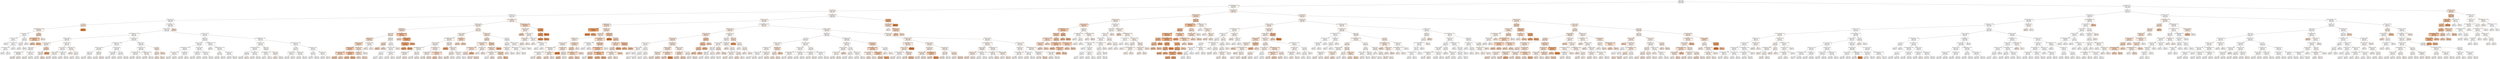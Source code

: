 digraph Tree {
node [shape=box, style="filled, rounded", color="black", fontname=helvetica] ;
edge [fontname=helvetica] ;
0 [label="penny <= 0.5\nmse = 16.632\nsamples = 10641\nvalue = 1.303", fillcolor="#e5813907"] ;
1 [label="supertype_Legendary <= 0.5\nmse = 33.531\nsamples = 4433\nvalue = 2.64", fillcolor="#e581390e"] ;
0 -> 1 [labeldistance=2.5, labelangle=45, headlabel="True"] ;
2 [label="rarity_rare <= 0.5\nmse = 27.663\nsamples = 4024\nvalue = 2.197", fillcolor="#e581390b"] ;
1 -> 2 ;
3 [label="rarity_mythic <= 0.5\nmse = 11.321\nsamples = 2515\nvalue = 1.063", fillcolor="#e5813905"] ;
2 -> 3 ;
4 [label="firstPrinting <= -1.89\nmse = 5.393\nsamples = 2331\nvalue = 0.689", fillcolor="#e5813903"] ;
3 -> 4 ;
5 [label="B <= 0.5\nmse = 194.945\nsamples = 11\nvalue = 7.758", fillcolor="#e5813928"] ;
4 -> 5 ;
6 [label="convertedManaCost <= -0.011\nmse = 69.389\nsamples = 10\nvalue = 4.455", fillcolor="#e5813917"] ;
5 -> 6 ;
7 [label="rarity_uncommon <= 0.5\nmse = 0.202\nsamples = 7\nvalue = 0.47", fillcolor="#e5813902"] ;
6 -> 7 ;
8 [label="numPrintings <= 6.396\nmse = 0.0\nsamples = 4\nvalue = 0.13", fillcolor="#e5813901"] ;
7 -> 8 ;
9 [label="mse = 0.0\nsamples = 1\nvalue = 0.14", fillcolor="#e5813901"] ;
8 -> 9 ;
10 [label="numPrintings <= 9.695\nmse = 0.0\nsamples = 3\nvalue = 0.123", fillcolor="#e5813900"] ;
8 -> 10 ;
11 [label="type_Enchantment <= 0.5\nmse = 0.0\nsamples = 2\nvalue = 0.115", fillcolor="#e5813900"] ;
10 -> 11 ;
12 [label="mse = 0.0\nsamples = 1\nvalue = 0.12", fillcolor="#e5813900"] ;
11 -> 12 ;
13 [label="mse = 0.0\nsamples = 1\nvalue = 0.11", fillcolor="#e5813900"] ;
11 -> 13 ;
14 [label="mse = 0.0\nsamples = 1\nvalue = 0.14", fillcolor="#e5813901"] ;
10 -> 14 ;
15 [label="R <= 0.5\nmse = 0.128\nsamples = 3\nvalue = 0.895", fillcolor="#e5813904"] ;
7 -> 15 ;
16 [label="G <= 0.5\nmse = 0.003\nsamples = 2\nvalue = 1.1", fillcolor="#e5813906"] ;
15 -> 16 ;
17 [label="mse = 0.0\nsamples = 1\nvalue = 1.02", fillcolor="#e5813905"] ;
16 -> 17 ;
18 [label="mse = 0.0\nsamples = 1\nvalue = 1.14", fillcolor="#e5813906"] ;
16 -> 18 ;
19 [label="mse = 0.0\nsamples = 1\nvalue = 0.28", fillcolor="#e5813901"] ;
15 -> 19 ;
20 [label="R <= 0.5\nmse = 86.387\nsamples = 3\nvalue = 16.41", fillcolor="#e5813955"] ;
6 -> 20 ;
21 [label="convertedManaCost <= -0.011\nmse = 3.61\nsamples = 2\nvalue = 22.89", fillcolor="#e5813977"] ;
20 -> 21 ;
22 [label="mse = 0.0\nsamples = 1\nvalue = 20.99", fillcolor="#e581396d"] ;
21 -> 22 ;
23 [label="mse = -0.0\nsamples = 1\nvalue = 24.79", fillcolor="#e5813981"] ;
21 -> 23 ;
24 [label="mse = -0.0\nsamples = 1\nvalue = 3.45", fillcolor="#e5813912"] ;
20 -> 24 ;
25 [label="mse = 0.0\nsamples = 1\nvalue = 47.39", fillcolor="#e58139f7"] ;
5 -> 25 ;
26 [label="type_LandCreature <= 0.5\nmse = 4.545\nsamples = 2320\nvalue = 0.663", fillcolor="#e5813903"] ;
4 -> 26 ;
27 [label="firstPrinting <= 0.442\nmse = 4.457\nsamples = 2319\nvalue = 0.656", fillcolor="#e5813903"] ;
26 -> 27 ;
28 [label="convertedManaCost <= -0.011\nmse = 6.23\nsamples = 1601\nvalue = 0.831", fillcolor="#e5813904"] ;
27 -> 28 ;
29 [label="lastPrinting <= 0.031\nmse = 22.462\nsamples = 147\nvalue = 1.962", fillcolor="#e581390a"] ;
28 -> 29 ;
30 [label="numPrintings <= 0.741\nmse = 39.108\nsamples = 65\nvalue = 3.047", fillcolor="#e5813910"] ;
29 -> 30 ;
31 [label="legacy <= 0.5\nmse = 6.148\nsamples = 61\nvalue = 1.904", fillcolor="#e581390a"] ;
30 -> 31 ;
32 [label="supertype_Ongoing <= 0.5\nmse = 10.907\nsamples = 26\nvalue = 3.265", fillcolor="#e5813911"] ;
31 -> 32 ;
33 [label="mse = 11.288\nsamples = 24\nvalue = 3.288", fillcolor="#e5813911"] ;
32 -> 33 ;
34 [label="mse = 4.473\nsamples = 2\nvalue = 2.875", fillcolor="#e581390f"] ;
32 -> 34 ;
35 [label="lastPrinting <= -2.233\nmse = 1.39\nsamples = 35\nvalue = 1.068", fillcolor="#e5813905"] ;
31 -> 35 ;
36 [label="mse = 1.714\nsamples = 4\nvalue = 3.028", fillcolor="#e5813910"] ;
35 -> 36 ;
37 [label="mse = 0.608\nsamples = 31\nvalue = 0.748", fillcolor="#e5813904"] ;
35 -> 37 ;
38 [label="B <= 0.5\nmse = 225.966\nsamples = 4\nvalue = 14.739", fillcolor="#e581394d"] ;
30 -> 38 ;
39 [label="modern <= 0.5\nmse = 15.992\nsamples = 3\nvalue = 4.363", fillcolor="#e5813917"] ;
38 -> 39 ;
40 [label="mse = 0.037\nsamples = 2\nvalue = 0.367", fillcolor="#e5813902"] ;
39 -> 40 ;
41 [label="mse = 0.0\nsamples = 1\nvalue = 8.36", fillcolor="#e581392b"] ;
39 -> 41 ;
42 [label="mse = -0.0\nsamples = 1\nvalue = 35.49", fillcolor="#e58139b9"] ;
38 -> 42 ;
43 [label="firstPrinting <= 0.305\nmse = 7.785\nsamples = 82\nvalue = 1.113", fillcolor="#e5813906"] ;
29 -> 43 ;
44 [label="rarity_common <= 0.5\nmse = 7.823\nsamples = 79\nvalue = 0.993", fillcolor="#e5813905"] ;
43 -> 44 ;
45 [label="numColors <= -0.956\nmse = 16.097\nsamples = 38\nvalue = 1.475", fillcolor="#e5813908"] ;
44 -> 45 ;
46 [label="mse = 44.227\nsamples = 10\nvalue = 3.317", fillcolor="#e5813911"] ;
45 -> 46 ;
47 [label="mse = 2.085\nsamples = 28\nvalue = 0.692", fillcolor="#e5813903"] ;
45 -> 47 ;
48 [label="lastPrinting <= 0.243\nmse = 0.187\nsamples = 41\nvalue = 0.571", fillcolor="#e5813903"] ;
44 -> 48 ;
49 [label="mse = 0.0\nsamples = 1\nvalue = 2.24", fillcolor="#e581390b"] ;
48 -> 49 ;
50 [label="mse = 0.055\nsamples = 40\nvalue = 0.49", fillcolor="#e5813902"] ;
48 -> 50 ;
51 [label="rarity_common <= 0.5\nmse = 2.543\nsamples = 3\nvalue = 3.194", fillcolor="#e5813910"] ;
43 -> 51 ;
52 [label="mse = 0.0\nsamples = 1\nvalue = 4.88", fillcolor="#e5813919"] ;
51 -> 52 ;
53 [label="U <= 0.5\nmse = 0.72\nsamples = 2\nvalue = 1.93", fillcolor="#e581390a"] ;
51 -> 53 ;
54 [label="mse = 0.0\nsamples = 1\nvalue = 2.42", fillcolor="#e581390c"] ;
53 -> 54 ;
55 [label="mse = 0.0\nsamples = 1\nvalue = 0.46", fillcolor="#e5813902"] ;
53 -> 55 ;
56 [label="rarity_uncommon <= 0.5\nmse = 4.475\nsamples = 1454\nvalue = 0.719", fillcolor="#e5813904"] ;
28 -> 56 ;
57 [label="numLegalFormats <= -0.536\nmse = 1.425\nsamples = 778\nvalue = 0.434", fillcolor="#e5813902"] ;
56 -> 57 ;
58 [label="firstPrinting <= -1.204\nmse = 3.669\nsamples = 216\nvalue = 0.668", fillcolor="#e5813903"] ;
57 -> 58 ;
59 [label="modern <= 0.5\nmse = 0.173\nsamples = 155\nvalue = 0.273", fillcolor="#e5813901"] ;
58 -> 59 ;
60 [label="mse = 0.134\nsamples = 154\nvalue = 0.251", fillcolor="#e5813901"] ;
59 -> 60 ;
61 [label="mse = -0.0\nsamples = 1\nvalue = 2.08", fillcolor="#e581390b"] ;
59 -> 61 ;
62 [label="vintage <= 0.5\nmse = 10.625\nsamples = 61\nvalue = 1.59", fillcolor="#e5813908"] ;
58 -> 62 ;
63 [label="mse = 1.121\nsamples = 36\nvalue = 0.586", fillcolor="#e5813903"] ;
62 -> 63 ;
64 [label="mse = 21.687\nsamples = 25\nvalue = 3.207", fillcolor="#e5813911"] ;
62 -> 64 ;
65 [label="lastPrinting <= -0.818\nmse = 0.483\nsamples = 562\nvalue = 0.34", fillcolor="#e5813902"] ;
57 -> 65 ;
66 [label="numPrintings <= 0.741\nmse = 0.089\nsamples = 259\nvalue = 0.175", fillcolor="#e5813901"] ;
65 -> 66 ;
67 [label="mse = 0.073\nsamples = 257\nvalue = 0.166", fillcolor="#e5813901"] ;
66 -> 67 ;
68 [label="mse = 0.884\nsamples = 2\nvalue = 1.09", fillcolor="#e5813906"] ;
66 -> 68 ;
69 [label="R <= 0.5\nmse = 0.763\nsamples = 303\nvalue = 0.474", fillcolor="#e5813902"] ;
65 -> 69 ;
70 [label="mse = 0.342\nsamples = 252\nvalue = 0.412", fillcolor="#e5813902"] ;
69 -> 70 ;
71 [label="mse = 2.808\nsamples = 51\nvalue = 0.789", fillcolor="#e5813904"] ;
69 -> 71 ;
72 [label="isReserved <= 0.5\nmse = 7.786\nsamples = 676\nvalue = 1.046", fillcolor="#e5813905"] ;
56 -> 72 ;
73 [label="numPrintings <= -0.202\nmse = 7.646\nsamples = 673\nvalue = 1.026", fillcolor="#e5813905"] ;
72 -> 73 ;
74 [label="numLegalFormats <= -0.985\nmse = 5.111\nsamples = 428\nvalue = 0.737", fillcolor="#e5813904"] ;
73 -> 74 ;
75 [label="mse = 13.093\nsamples = 137\nvalue = 1.346", fillcolor="#e5813907"] ;
74 -> 75 ;
76 [label="mse = 0.993\nsamples = 291\nvalue = 0.443", fillcolor="#e5813902"] ;
74 -> 76 ;
77 [label="convertedManaCost <= -0.011\nmse = 11.724\nsamples = 245\nvalue = 1.536", fillcolor="#e5813908"] ;
73 -> 77 ;
78 [label="mse = 13.068\nsamples = 212\nvalue = 1.707", fillcolor="#e5813909"] ;
77 -> 78 ;
79 [label="mse = 0.565\nsamples = 33\nvalue = 0.328", fillcolor="#e5813902"] ;
77 -> 79 ;
80 [label="W <= 0.5\nmse = 2.154\nsamples = 3\nvalue = 8.5", fillcolor="#e581392c"] ;
72 -> 80 ;
81 [label="B <= 0.5\nmse = 0.048\nsamples = 2\nvalue = 7.47", fillcolor="#e5813927"] ;
80 -> 81 ;
82 [label="mse = 0.0\nsamples = 1\nvalue = 7.69", fillcolor="#e5813928"] ;
81 -> 82 ;
83 [label="mse = -0.0\nsamples = 1\nvalue = 7.25", fillcolor="#e5813926"] ;
81 -> 83 ;
84 [label="mse = 0.0\nsamples = 1\nvalue = 10.56", fillcolor="#e5813937"] ;
80 -> 84 ;
85 [label="numPrintings <= -0.202\nmse = 0.245\nsamples = 718\nvalue = 0.263", fillcolor="#e5813901"] ;
27 -> 85 ;
86 [label="standard <= 0.5\nmse = 0.145\nsamples = 549\nvalue = 0.199", fillcolor="#e5813901"] ;
85 -> 86 ;
87 [label="lastPrinting <= 0.173\nmse = 0.103\nsamples = 485\nvalue = 0.164", fillcolor="#e5813901"] ;
86 -> 87 ;
88 [label="convertedManaCost <= -0.011\nmse = 0.87\nsamples = 25\nvalue = 0.523", fillcolor="#e5813903"] ;
87 -> 88 ;
89 [label="rarity_uncommon <= 0.5\nmse = 1.475\nsamples = 9\nvalue = 1.167", fillcolor="#e5813906"] ;
88 -> 89 ;
90 [label="mse = 0.321\nsamples = 4\nvalue = 0.457", fillcolor="#e5813902"] ;
89 -> 90 ;
91 [label="mse = 1.622\nsamples = 5\nvalue = 1.877", fillcolor="#e581390a"] ;
89 -> 91 ;
92 [label="type_Sorcery <= 0.5\nmse = 0.095\nsamples = 16\nvalue = 0.13", fillcolor="#e5813901"] ;
88 -> 92 ;
93 [label="mse = 0.002\nsamples = 15\nvalue = 0.065", fillcolor="#e5813900"] ;
92 -> 93 ;
94 [label="mse = 0.0\nsamples = 1\nvalue = 1.56", fillcolor="#e5813908"] ;
92 -> 94 ;
95 [label="firstPrinting <= 0.991\nmse = 0.058\nsamples = 460\nvalue = 0.146", fillcolor="#e5813901"] ;
87 -> 95 ;
96 [label="layout_Special <= 0.5\nmse = 0.13\nsamples = 113\nvalue = 0.242", fillcolor="#e5813901"] ;
95 -> 96 ;
97 [label="mse = 0.094\nsamples = 108\nvalue = 0.221", fillcolor="#e5813901"] ;
96 -> 97 ;
98 [label="mse = 0.699\nsamples = 5\nvalue = 0.794", fillcolor="#e5813904"] ;
96 -> 98 ;
99 [label="type_Scheme <= 0.5\nmse = 0.03\nsamples = 347\nvalue = 0.114", fillcolor="#e5813900"] ;
95 -> 99 ;
100 [label="mse = 0.026\nsamples = 338\nvalue = 0.103", fillcolor="#e5813900"] ;
99 -> 100 ;
101 [label="mse = 0.002\nsamples = 9\nvalue = 0.501", fillcolor="#e5813902"] ;
99 -> 101 ;
102 [label="convertedManaCost <= -0.011\nmse = 0.387\nsamples = 64\nvalue = 0.46", fillcolor="#e5813902"] ;
86 -> 102 ;
103 [label="mse = 0.0\nsamples = 1\nvalue = 2.54", fillcolor="#e581390d"] ;
102 -> 103 ;
104 [label="convertedManaCost <= -0.011\nmse = 0.263\nsamples = 63\nvalue = 0.397", fillcolor="#e5813902"] ;
102 -> 104 ;
105 [label="R <= 0.5\nmse = 0.38\nsamples = 31\nvalue = 0.489", fillcolor="#e5813902"] ;
104 -> 105 ;
106 [label="mse = 0.433\nsamples = 24\nvalue = 0.595", fillcolor="#e5813903"] ;
105 -> 106 ;
107 [label="mse = 0.008\nsamples = 7\nvalue = 0.112", fillcolor="#e5813900"] ;
105 -> 107 ;
108 [label="type_Instant <= 0.5\nmse = 0.123\nsamples = 32\nvalue = 0.301", fillcolor="#e5813901"] ;
104 -> 108 ;
109 [label="mse = 0.096\nsamples = 28\nvalue = 0.24", fillcolor="#e5813901"] ;
108 -> 109 ;
110 [label="mse = 0.048\nsamples = 4\nvalue = 0.82", fillcolor="#e5813904"] ;
108 -> 110 ;
111 [label="convertedManaCost <= -0.011\nmse = 0.521\nsamples = 169\nvalue = 0.479", fillcolor="#e5813902"] ;
85 -> 111 ;
112 [label="firstPrinting <= 1.128\nmse = 0.891\nsamples = 51\nvalue = 0.789", fillcolor="#e5813904"] ;
111 -> 112 ;
113 [label="numLegalFormats <= -0.087\nmse = 0.453\nsamples = 47\nvalue = 0.657", fillcolor="#e5813903"] ;
112 -> 113 ;
114 [label="R <= 0.5\nmse = 0.435\nsamples = 26\nvalue = 0.928", fillcolor="#e5813905"] ;
113 -> 114 ;
115 [label="mse = 0.201\nsamples = 25\nvalue = 0.846", fillcolor="#e5813904"] ;
114 -> 115 ;
116 [label="mse = -0.0\nsamples = 1\nvalue = 3.86", fillcolor="#e5813914"] ;
114 -> 116 ;
117 [label="rarity_common <= 0.5\nmse = 0.307\nsamples = 21\nvalue = 0.364", fillcolor="#e5813902"] ;
113 -> 117 ;
118 [label="mse = 1.264\nsamples = 3\nvalue = 0.93", fillcolor="#e5813905"] ;
117 -> 118 ;
119 [label="mse = 0.078\nsamples = 18\nvalue = 0.266", fillcolor="#e5813901"] ;
117 -> 119 ;
120 [label="pauper <= 0.5\nmse = 3.376\nsamples = 4\nvalue = 2.656", fillcolor="#e581390e"] ;
112 -> 120 ;
121 [label="numLegalFormats <= -0.087\nmse = 0.372\nsamples = 2\nvalue = 0.78", fillcolor="#e5813904"] ;
120 -> 121 ;
122 [label="mse = 0.0\nsamples = 1\nvalue = 0.17", fillcolor="#e5813901"] ;
121 -> 122 ;
123 [label="mse = 0.0\nsamples = 1\nvalue = 1.39", fillcolor="#e5813907"] ;
121 -> 123 ;
124 [label="frontier <= 0.5\nmse = 1.468\nsamples = 2\nvalue = 3.907", fillcolor="#e5813914"] ;
120 -> 124 ;
125 [label="mse = 0.0\nsamples = 1\nvalue = 5.62", fillcolor="#e581391d"] ;
124 -> 125 ;
126 [label="mse = 0.0\nsamples = 1\nvalue = 3.05", fillcolor="#e5813910"] ;
124 -> 126 ;
127 [label="numLegalFormats <= -0.087\nmse = 0.311\nsamples = 118\nvalue = 0.35", fillcolor="#e5813902"] ;
111 -> 127 ;
128 [label="W <= 0.5\nmse = 0.462\nsamples = 72\nvalue = 0.447", fillcolor="#e5813902"] ;
127 -> 128 ;
129 [label="numPrintings <= 1.919\nmse = 0.272\nsamples = 53\nvalue = 0.364", fillcolor="#e5813902"] ;
128 -> 129 ;
130 [label="mse = 0.217\nsamples = 50\nvalue = 0.315", fillcolor="#e5813901"] ;
129 -> 130 ;
131 [label="mse = 0.125\nsamples = 3\nvalue = 1.57", fillcolor="#e5813908"] ;
129 -> 131 ;
132 [label="lastPrinting <= 0.88\nmse = 0.898\nsamples = 19\nvalue = 0.666", fillcolor="#e5813903"] ;
128 -> 132 ;
133 [label="mse = 1.514\nsamples = 5\nvalue = 1.395", fillcolor="#e5813907"] ;
132 -> 133 ;
134 [label="mse = 0.562\nsamples = 14\nvalue = 0.476", fillcolor="#e5813902"] ;
132 -> 134 ;
135 [label="firstPrinting <= 1.402\nmse = 0.074\nsamples = 46\nvalue = 0.218", fillcolor="#e5813901"] ;
127 -> 135 ;
136 [label="U <= 0.5\nmse = 0.011\nsamples = 41\nvalue = 0.124", fillcolor="#e5813900"] ;
135 -> 136 ;
137 [label="mse = 0.003\nsamples = 31\nvalue = 0.1", fillcolor="#e5813900"] ;
136 -> 137 ;
138 [label="mse = 0.031\nsamples = 10\nvalue = 0.208", fillcolor="#e5813901"] ;
136 -> 138 ;
139 [label="type_Creature <= 0.5\nmse = 0.128\nsamples = 5\nvalue = 0.68", fillcolor="#e5813903"] ;
135 -> 139 ;
140 [label="mse = 0.057\nsamples = 4\nvalue = 0.56", fillcolor="#e5813903"] ;
139 -> 140 ;
141 [label="mse = 0.0\nsamples = 1\nvalue = 1.34", fillcolor="#e5813907"] ;
139 -> 141 ;
142 [label="mse = 0.0\nsamples = 1\nvalue = 13.52", fillcolor="#e5813946"] ;
26 -> 142 ;
143 [label="type_ArtifactCreature <= 0.5\nmse = 62.7\nsamples = 184\nvalue = 5.884", fillcolor="#e581391e"] ;
3 -> 143 ;
144 [label="firstPrinting <= 0.03\nmse = 46.099\nsamples = 175\nvalue = 5.397", fillcolor="#e581391c"] ;
143 -> 144 ;
145 [label="type_Artifact <= 0.5\nmse = 120.436\nsamples = 23\nvalue = 10.68", fillcolor="#e5813937"] ;
144 -> 145 ;
146 [label="starter <= 0.5\nmse = 71.926\nsamples = 19\nvalue = 8.099", fillcolor="#e581392a"] ;
145 -> 146 ;
147 [label="type_Sorcery <= 0.5\nmse = 68.573\nsamples = 11\nvalue = 14.082", fillcolor="#e5813949"] ;
146 -> 147 ;
148 [label="firstPrinting <= -0.793\nmse = 52.396\nsamples = 9\nvalue = 16.175", fillcolor="#e5813954"] ;
147 -> 148 ;
149 [label="numPrintings <= 0.741\nmse = 20.202\nsamples = 5\nvalue = 21.59", fillcolor="#e5813970"] ;
148 -> 149 ;
150 [label="numLegalFormats <= -0.536\nmse = 5.88\nsamples = 3\nvalue = 17.86", fillcolor="#e581395d"] ;
149 -> 150 ;
151 [label="mse = 0.403\nsamples = 2\nvalue = 19.535", fillcolor="#e5813966"] ;
150 -> 151 ;
152 [label="mse = 0.0\nsamples = 1\nvalue = 14.51", fillcolor="#e581394b"] ;
150 -> 152 ;
153 [label="numPrintings <= 1.448\nmse = 6.698\nsamples = 2\nvalue = 25.32", fillcolor="#e5813984"] ;
149 -> 153 ;
154 [label="mse = 0.0\nsamples = 1\nvalue = 23.49", fillcolor="#e581397a"] ;
153 -> 154 ;
155 [label="mse = 0.0\nsamples = 1\nvalue = 28.98", fillcolor="#e5813997"] ;
153 -> 155 ;
156 [label="lastPrinting <= 1.022\nmse = 13.631\nsamples = 4\nvalue = 9.678", fillcolor="#e5813932"] ;
148 -> 156 ;
157 [label="commander <= 0.5\nmse = 3.639\nsamples = 3\nvalue = 11.315", fillcolor="#e581393b"] ;
156 -> 157 ;
158 [label="mse = 0.0\nsamples = 1\nvalue = 8.02", fillcolor="#e581392a"] ;
157 -> 158 ;
159 [label="mse = 0.027\nsamples = 2\nvalue = 12.413", fillcolor="#e5813941"] ;
157 -> 159 ;
160 [label="mse = -0.0\nsamples = 1\nvalue = 3.13", fillcolor="#e5813910"] ;
156 -> 160 ;
161 [label="firstPrinting <= -1.685\nmse = 0.801\nsamples = 2\nvalue = 2.565", fillcolor="#e581390d"] ;
147 -> 161 ;
162 [label="mse = 0.0\nsamples = 1\nvalue = 3.46", fillcolor="#e5813912"] ;
161 -> 162 ;
163 [label="mse = 0.0\nsamples = 1\nvalue = 1.67", fillcolor="#e5813909"] ;
161 -> 163 ;
164 [label="legacy <= 0.5\nmse = 26.191\nsamples = 8\nvalue = 3.524", fillcolor="#e5813912"] ;
146 -> 164 ;
165 [label="U <= 0.5\nmse = 6.195\nsamples = 2\nvalue = 14.12", fillcolor="#e5813949"] ;
164 -> 165 ;
166 [label="mse = 0.0\nsamples = 1\nvalue = 17.64", fillcolor="#e581395c"] ;
165 -> 166 ;
167 [label="mse = 0.0\nsamples = 1\nvalue = 12.36", fillcolor="#e5813940"] ;
165 -> 167 ;
168 [label="G <= 0.5\nmse = 1.262\nsamples = 6\nvalue = 1.254", fillcolor="#e5813906"] ;
164 -> 168 ;
169 [label="firstPrinting <= -0.999\nmse = 0.212\nsamples = 5\nvalue = 0.829", fillcolor="#e5813904"] ;
168 -> 169 ;
170 [label="B <= 0.5\nmse = 0.004\nsamples = 2\nvalue = 0.438", fillcolor="#e5813902"] ;
169 -> 170 ;
171 [label="mse = 0.0\nsamples = 1\nvalue = 0.47", fillcolor="#e5813902"] ;
170 -> 171 ;
172 [label="mse = -0.0\nsamples = 1\nvalue = 0.31", fillcolor="#e5813901"] ;
170 -> 172 ;
173 [label="numPrintings <= 1.448\nmse = 0.173\nsamples = 3\nvalue = 1.109", fillcolor="#e5813906"] ;
169 -> 173 ;
174 [label="mse = 0.011\nsamples = 2\nvalue = 0.755", fillcolor="#e5813904"] ;
173 -> 174 ;
175 [label="mse = -0.0\nsamples = 1\nvalue = 1.58", fillcolor="#e5813908"] ;
173 -> 175 ;
176 [label="mse = 0.0\nsamples = 1\nvalue = 3.8", fillcolor="#e5813914"] ;
168 -> 176 ;
177 [label="convertedManaCost <= -0.011\nmse = 131.71\nsamples = 4\nvalue = 26.166", fillcolor="#e5813988"] ;
145 -> 177 ;
178 [label="mse = 0.0\nsamples = 1\nvalue = 12.26", fillcolor="#e5813940"] ;
177 -> 178 ;
179 [label="firstPrinting <= -0.587\nmse = 4.653\nsamples = 3\nvalue = 35.437", fillcolor="#e58139b9"] ;
177 -> 179 ;
180 [label="lastPrinting <= 0.951\nmse = 1.113\nsamples = 2\nvalue = 36.835", fillcolor="#e58139c0"] ;
179 -> 180 ;
181 [label="mse = 0.0\nsamples = 1\nvalue = 35.78", fillcolor="#e58139ba"] ;
180 -> 181 ;
182 [label="mse = -0.0\nsamples = 1\nvalue = 37.89", fillcolor="#e58139c5"] ;
180 -> 182 ;
183 [label="mse = 0.0\nsamples = 1\nvalue = 32.64", fillcolor="#e58139aa"] ;
179 -> 183 ;
184 [label="future <= 0.5\nmse = 30.46\nsamples = 152\nvalue = 4.621", fillcolor="#e5813918"] ;
144 -> 184 ;
185 [label="numColors <= 4.942\nmse = 19.885\nsamples = 129\nvalue = 3.969", fillcolor="#e5813915"] ;
184 -> 185 ;
186 [label="convertedManaCost <= -0.011\nmse = 18.088\nsamples = 127\nvalue = 3.796", fillcolor="#e5813914"] ;
185 -> 186 ;
187 [label="lastPrinting <= 0.88\nmse = 10.316\nsamples = 106\nvalue = 3.423", fillcolor="#e5813912"] ;
186 -> 187 ;
188 [label="convertedManaCost <= -0.011\nmse = 5.336\nsamples = 64\nvalue = 2.641", fillcolor="#e581390e"] ;
187 -> 188 ;
189 [label="type_Creature <= 0.5\nmse = 6.352\nsamples = 19\nvalue = 3.957", fillcolor="#e5813914"] ;
188 -> 189 ;
190 [label="mse = 2.193\nsamples = 9\nvalue = 2.241", fillcolor="#e581390c"] ;
189 -> 190 ;
191 [label="mse = 5.759\nsamples = 10\nvalue = 5.159", fillcolor="#e581391b"] ;
189 -> 191 ;
192 [label="starter <= 0.5\nmse = 3.759\nsamples = 45\nvalue = 2.052", fillcolor="#e581390b"] ;
188 -> 192 ;
193 [label="mse = 2.428\nsamples = 36\nvalue = 1.752", fillcolor="#e5813909"] ;
192 -> 193 ;
194 [label="mse = 7.947\nsamples = 9\nvalue = 3.825", fillcolor="#e5813914"] ;
192 -> 194 ;
195 [label="type_Enchantment <= 0.5\nmse = 16.203\nsamples = 42\nvalue = 4.834", fillcolor="#e5813919"] ;
187 -> 195 ;
196 [label="layout_Special <= 0.5\nmse = 10.042\nsamples = 40\nvalue = 4.333", fillcolor="#e5813916"] ;
195 -> 196 ;
197 [label="mse = 9.485\nsamples = 36\nvalue = 4.039", fillcolor="#e5813915"] ;
196 -> 197 ;
198 [label="mse = 0.698\nsamples = 4\nvalue = 8.295", fillcolor="#e581392b"] ;
196 -> 198 ;
199 [label="convertedManaCost <= -0.011\nmse = 36.637\nsamples = 2\nvalue = 14.52", fillcolor="#e581394c"] ;
195 -> 199 ;
200 [label="mse = 0.0\nsamples = 1\nvalue = 18.8", fillcolor="#e5813962"] ;
199 -> 200 ;
201 [label="mse = 0.0\nsamples = 1\nvalue = 5.96", fillcolor="#e581391f"] ;
199 -> 201 ;
202 [label="modern <= 0.5\nmse = 52.963\nsamples = 21\nvalue = 5.67", fillcolor="#e581391d"] ;
186 -> 202 ;
203 [label="mse = 0.0\nsamples = 1\nvalue = 35.86", fillcolor="#e58139bb"] ;
202 -> 203 ;
204 [label="firstPrinting <= 0.854\nmse = 26.112\nsamples = 20\nvalue = 4.755", fillcolor="#e5813919"] ;
202 -> 204 ;
205 [label="W <= 0.5\nmse = 27.234\nsamples = 16\nvalue = 5.677", fillcolor="#e581391d"] ;
204 -> 205 ;
206 [label="mse = 28.438\nsamples = 13\nvalue = 6.393", fillcolor="#e5813921"] ;
205 -> 206 ;
207 [label="mse = 0.438\nsamples = 3\nvalue = 1.562", fillcolor="#e5813908"] ;
205 -> 207 ;
208 [label="lastPrinting <= 0.88\nmse = 0.009\nsamples = 4\nvalue = 0.605", fillcolor="#e5813903"] ;
204 -> 208 ;
209 [label="mse = 0.002\nsamples = 3\nvalue = 0.566", fillcolor="#e5813903"] ;
208 -> 209 ;
210 [label="mse = 0.0\nsamples = 1\nvalue = 0.8", fillcolor="#e5813904"] ;
208 -> 210 ;
211 [label="type_Creature <= 0.5\nmse = 0.696\nsamples = 2\nvalue = 15.8", fillcolor="#e5813952"] ;
185 -> 211 ;
212 [label="mse = 0.0\nsamples = 1\nvalue = 14.62", fillcolor="#e581394c"] ;
211 -> 212 ;
213 [label="mse = 0.0\nsamples = 1\nvalue = 16.39", fillcolor="#e5813955"] ;
211 -> 213 ;
214 [label="numColors <= 0.729\nmse = 80.415\nsamples = 23\nvalue = 9.139", fillcolor="#e581392f"] ;
184 -> 214 ;
215 [label="R <= 0.5\nmse = 84.686\nsamples = 17\nvalue = 10.9", fillcolor="#e5813939"] ;
214 -> 215 ;
216 [label="convertedManaCost <= -0.011\nmse = 42.847\nsamples = 12\nvalue = 8.63", fillcolor="#e581392d"] ;
215 -> 216 ;
217 [label="convertedManaCost <= -0.011\nmse = 46.79\nsamples = 10\nvalue = 9.367", fillcolor="#e5813931"] ;
216 -> 217 ;
218 [label="B <= 0.5\nmse = 23.162\nsamples = 9\nvalue = 8.026", fillcolor="#e581392a"] ;
217 -> 218 ;
219 [label="mse = 10.121\nsamples = 5\nvalue = 6.292", fillcolor="#e5813921"] ;
218 -> 219 ;
220 [label="mse = 31.478\nsamples = 4\nvalue = 11.148", fillcolor="#e581393a"] ;
218 -> 220 ;
221 [label="mse = 0.0\nsamples = 1\nvalue = 28.14", fillcolor="#e5813992"] ;
217 -> 221 ;
222 [label="firstPrinting <= 1.402\nmse = 6.82\nsamples = 2\nvalue = 4.943", fillcolor="#e581391a"] ;
216 -> 222 ;
223 [label="mse = 0.0\nsamples = 1\nvalue = 1.25", fillcolor="#e5813906"] ;
222 -> 223 ;
224 [label="mse = 0.0\nsamples = 1\nvalue = 6.79", fillcolor="#e5813923"] ;
222 -> 224 ;
225 [label="starter <= 0.5\nmse = 148.346\nsamples = 5\nvalue = 17.712", fillcolor="#e581395c"] ;
215 -> 225 ;
226 [label="firstPrinting <= 1.402\nmse = 68.113\nsamples = 4\nvalue = 10.538", fillcolor="#e5813937"] ;
225 -> 226 ;
227 [label="convertedManaCost <= -0.011\nmse = 17.223\nsamples = 2\nvalue = 4.42", fillcolor="#e5813917"] ;
226 -> 227 ;
228 [label="mse = 0.0\nsamples = 1\nvalue = 0.27", fillcolor="#e5813901"] ;
227 -> 228 ;
229 [label="mse = 0.0\nsamples = 1\nvalue = 8.57", fillcolor="#e581392c"] ;
227 -> 229 ;
230 [label="standard <= 0.5\nmse = 44.156\nsamples = 2\nvalue = 16.655", fillcolor="#e5813957"] ;
226 -> 230 ;
231 [label="mse = 0.0\nsamples = 1\nvalue = 10.01", fillcolor="#e5813934"] ;
230 -> 231 ;
232 [label="mse = -0.0\nsamples = 1\nvalue = 23.3", fillcolor="#e5813979"] ;
230 -> 232 ;
233 [label="mse = 0.0\nsamples = 1\nvalue = 32.06", fillcolor="#e58139a7"] ;
225 -> 233 ;
234 [label="B <= 0.5\nmse = 1.305\nsamples = 6\nvalue = 2.095", fillcolor="#e581390b"] ;
214 -> 234 ;
235 [label="R <= 0.5\nmse = 1.165\nsamples = 4\nvalue = 2.56", fillcolor="#e581390d"] ;
234 -> 235 ;
236 [label="firstPrinting <= 1.54\nmse = 0.397\nsamples = 2\nvalue = 3.44", fillcolor="#e5813912"] ;
235 -> 236 ;
237 [label="mse = 0.0\nsamples = 1\nvalue = 4.07", fillcolor="#e5813915"] ;
236 -> 237 ;
238 [label="mse = -0.0\nsamples = 1\nvalue = 2.81", fillcolor="#e581390e"] ;
236 -> 238 ;
239 [label="type_Enchantment <= 0.5\nmse = 0.384\nsamples = 2\nvalue = 1.68", fillcolor="#e5813909"] ;
235 -> 239 ;
240 [label="mse = 0.0\nsamples = 1\nvalue = 1.06", fillcolor="#e5813905"] ;
239 -> 240 ;
241 [label="mse = 0.0\nsamples = 1\nvalue = 2.3", fillcolor="#e581390c"] ;
239 -> 241 ;
242 [label="numPrintings <= -0.202\nmse = 0.286\nsamples = 2\nvalue = 1.165", fillcolor="#e5813906"] ;
234 -> 242 ;
243 [label="mse = 0.0\nsamples = 1\nvalue = 0.63", fillcolor="#e5813903"] ;
242 -> 243 ;
244 [label="mse = -0.0\nsamples = 1\nvalue = 1.7", fillcolor="#e5813909"] ;
242 -> 244 ;
245 [label="numLegalFormats <= -0.087\nmse = 301.992\nsamples = 9\nvalue = 16.099", fillcolor="#e5813954"] ;
143 -> 245 ;
246 [label="firstPrinting <= -0.656\nmse = 32.986\nsamples = 6\nvalue = 5.071", fillcolor="#e581391a"] ;
245 -> 246 ;
247 [label="mse = 0.0\nsamples = 1\nvalue = 19.97", fillcolor="#e5813968"] ;
246 -> 247 ;
248 [label="firstPrinting <= -0.175\nmse = 5.894\nsamples = 5\nvalue = 3.209", fillcolor="#e5813911"] ;
246 -> 248 ;
249 [label="lastPrinting <= 0.314\nmse = 1.456\nsamples = 2\nvalue = 6.097", fillcolor="#e5813920"] ;
248 -> 249 ;
250 [label="mse = 0.0\nsamples = 1\nvalue = 6.95", fillcolor="#e5813924"] ;
249 -> 250 ;
251 [label="mse = 0.0\nsamples = 1\nvalue = 4.39", fillcolor="#e5813917"] ;
249 -> 251 ;
252 [label="lastPrinting <= 0.243\nmse = 0.55\nsamples = 3\nvalue = 1.476", fillcolor="#e5813908"] ;
248 -> 252 ;
253 [label="mse = 0.0\nsamples = 1\nvalue = 2.35", fillcolor="#e581390c"] ;
252 -> 253 ;
254 [label="convertedManaCost <= -0.011\nmse = 0.067\nsamples = 2\nvalue = 0.893", fillcolor="#e5813904"] ;
252 -> 254 ;
255 [label="mse = 0.0\nsamples = 1\nvalue = 1.26", fillcolor="#e5813906"] ;
254 -> 255 ;
256 [label="mse = 0.0\nsamples = 1\nvalue = 0.71", fillcolor="#e5813904"] ;
254 -> 256 ;
257 [label="U <= 0.5\nmse = 17.915\nsamples = 3\nvalue = 40.912", fillcolor="#e58139d5"] ;
245 -> 257 ;
258 [label="R <= 0.5\nmse = 3.591\nsamples = 2\nvalue = 38.66", fillcolor="#e58139c9"] ;
257 -> 258 ;
259 [label="mse = 0.0\nsamples = 1\nvalue = 41.34", fillcolor="#e58139d7"] ;
258 -> 259 ;
260 [label="mse = 0.0\nsamples = 1\nvalue = 37.32", fillcolor="#e58139c2"] ;
258 -> 260 ;
261 [label="mse = 0.0\nsamples = 1\nvalue = 47.67", fillcolor="#e58139f8"] ;
257 -> 261 ;
262 [label="numPrintings <= 6.632\nmse = 49.24\nsamples = 1509\nvalue = 4.093", fillcolor="#e5813915"] ;
2 -> 262 ;
263 [label="firstPrinting <= -1.753\nmse = 45.964\nsamples = 1505\nvalue = 4.009", fillcolor="#e5813915"] ;
262 -> 263 ;
264 [label="supertype_None <= 0.5\nmse = 155.004\nsamples = 55\nvalue = 10.536", fillcolor="#e5813937"] ;
263 -> 264 ;
265 [label="convertedManaCost <= -0.011\nmse = 14.44\nsamples = 2\nvalue = 39.84", fillcolor="#e58139cf"] ;
264 -> 265 ;
266 [label="mse = 0.0\nsamples = 1\nvalue = 43.64", fillcolor="#e58139e3"] ;
265 -> 266 ;
267 [label="mse = -0.0\nsamples = 1\nvalue = 36.04", fillcolor="#e58139bc"] ;
265 -> 267 ;
268 [label="type_Sorcery <= 0.5\nmse = 137.631\nsamples = 53\nvalue = 9.847", fillcolor="#e5813933"] ;
264 -> 268 ;
269 [label="type_Artifact <= 0.5\nmse = 114.532\nsamples = 46\nvalue = 8.01", fillcolor="#e581392a"] ;
268 -> 269 ;
270 [label="type_Instant <= 0.5\nmse = 67.112\nsamples = 33\nvalue = 5.72", fillcolor="#e581391e"] ;
269 -> 270 ;
271 [label="lastPrinting <= -0.323\nmse = 64.662\nsamples = 29\nvalue = 4.925", fillcolor="#e5813919"] ;
270 -> 271 ;
272 [label="convertedManaCost <= -0.011\nmse = 13.182\nsamples = 22\nvalue = 3.464", fillcolor="#e5813912"] ;
271 -> 272 ;
273 [label="type_ArtifactCreature <= 0.5\nmse = 9.79\nsamples = 17\nvalue = 2.544", fillcolor="#e581390d"] ;
272 -> 273 ;
274 [label="mse = 5.916\nsamples = 16\nvalue = 2.163", fillcolor="#e581390b"] ;
273 -> 274 ;
275 [label="mse = 0.0\nsamples = 1\nvalue = 13.23", fillcolor="#e5813945"] ;
273 -> 275 ;
276 [label="type_Enchantment <= 0.5\nmse = 9.233\nsamples = 5\nvalue = 7.271", fillcolor="#e5813926"] ;
272 -> 276 ;
277 [label="mse = 2.391\nsamples = 2\nvalue = 10.513", fillcolor="#e5813937"] ;
276 -> 277 ;
278 [label="mse = 0.57\nsamples = 3\nvalue = 4.84", fillcolor="#e5813919"] ;
276 -> 278 ;
279 [label="numPrintings <= 0.505\nmse = 203.292\nsamples = 7\nvalue = 9.706", fillcolor="#e5813932"] ;
271 -> 279 ;
280 [label="mse = 0.0\nsamples = 1\nvalue = 47.53", fillcolor="#e58139f8"] ;
279 -> 280 ;
281 [label="modern <= 0.5\nmse = 66.252\nsamples = 6\nvalue = 5.924", fillcolor="#e581391f"] ;
279 -> 281 ;
282 [label="mse = 0.0\nsamples = 1\nvalue = 19.97", fillcolor="#e5813968"] ;
281 -> 282 ;
283 [label="mse = 21.162\nsamples = 5\nvalue = 2.412", fillcolor="#e581390c"] ;
281 -> 283 ;
284 [label="numPrintings <= 2.155\nmse = 28.274\nsamples = 4\nvalue = 13.198", fillcolor="#e5813945"] ;
270 -> 284 ;
285 [label="W <= 0.5\nmse = 8.326\nsamples = 3\nvalue = 15.522", fillcolor="#e5813951"] ;
284 -> 285 ;
286 [label="convertedManaCost <= -0.011\nmse = 0.201\nsamples = 2\nvalue = 17.173", fillcolor="#e5813959"] ;
285 -> 286 ;
287 [label="mse = 0.0\nsamples = 1\nvalue = 17.49", fillcolor="#e581395b"] ;
286 -> 287 ;
288 [label="mse = 0.0\nsamples = 1\nvalue = 16.54", fillcolor="#e5813956"] ;
286 -> 288 ;
289 [label="mse = 0.0\nsamples = 1\nvalue = 10.57", fillcolor="#e5813937"] ;
285 -> 289 ;
290 [label="mse = 0.0\nsamples = 1\nvalue = 3.9", fillcolor="#e5813914"] ;
284 -> 290 ;
291 [label="convertedManaCost <= -0.011\nmse = 188.753\nsamples = 13\nvalue = 13.963", fillcolor="#e5813949"] ;
269 -> 291 ;
292 [label="convertedManaCost <= -0.011\nmse = 0.451\nsamples = 3\nvalue = 0.918", fillcolor="#e5813905"] ;
291 -> 292 ;
293 [label="mse = 0.0\nsamples = 1\nvalue = 0.51", fillcolor="#e5813902"] ;
292 -> 293 ;
294 [label="mse = 0.57\nsamples = 2\nvalue = 1.325", fillcolor="#e5813907"] ;
292 -> 294 ;
295 [label="isAlternative <= 0.5\nmse = 182.645\nsamples = 10\nvalue = 17.224", fillcolor="#e581395a"] ;
291 -> 295 ;
296 [label="convertedManaCost <= -0.011\nmse = 161.529\nsamples = 9\nvalue = 19.654", fillcolor="#e5813966"] ;
295 -> 296 ;
297 [label="1v1 <= 0.5\nmse = 217.188\nsamples = 5\nvalue = 12.496", fillcolor="#e5813941"] ;
296 -> 297 ;
298 [label="mse = 0.02\nsamples = 3\nvalue = 0.62", fillcolor="#e5813903"] ;
297 -> 298 ;
299 [label="mse = 67.978\nsamples = 2\nvalue = 28.33", fillcolor="#e5813993"] ;
297 -> 299 ;
300 [label="convertedManaCost <= -0.011\nmse = 3.401\nsamples = 4\nvalue = 26.811", fillcolor="#e581398c"] ;
296 -> 300 ;
301 [label="mse = 1.209\nsamples = 3\nvalue = 25.804", fillcolor="#e5813986"] ;
300 -> 301 ;
302 [label="mse = 0.0\nsamples = 1\nvalue = 29.33", fillcolor="#e5813999"] ;
300 -> 302 ;
303 [label="mse = 0.0\nsamples = 1\nvalue = 0.22", fillcolor="#e5813901"] ;
295 -> 303 ;
304 [label="commander <= 0.5\nmse = 143.398\nsamples = 7\nvalue = 20.019", fillcolor="#e5813968"] ;
268 -> 304 ;
305 [label="mse = 0.0\nsamples = 1\nvalue = 47.58", fillcolor="#e58139f8"] ;
304 -> 305 ;
306 [label="B <= 0.5\nmse = 86.773\nsamples = 6\nvalue = 17.722", fillcolor="#e581395c"] ;
304 -> 306 ;
307 [label="numPrintings <= -0.202\nmse = 77.335\nsamples = 4\nvalue = 13.527", fillcolor="#e5813946"] ;
306 -> 307 ;
308 [label="G <= 0.5\nmse = 16.708\nsamples = 3\nvalue = 10.534", fillcolor="#e5813937"] ;
307 -> 308 ;
309 [label="convertedManaCost <= -0.011\nmse = 0.053\nsamples = 2\nvalue = 7.952", fillcolor="#e5813929"] ;
308 -> 309 ;
310 [label="mse = 0.0\nsamples = 1\nvalue = 8.14", fillcolor="#e581392a"] ;
309 -> 310 ;
311 [label="mse = -0.0\nsamples = 1\nvalue = 7.67", fillcolor="#e5813928"] ;
309 -> 311 ;
312 [label="mse = 0.0\nsamples = 1\nvalue = 16.99", fillcolor="#e5813958"] ;
308 -> 312 ;
313 [label="mse = -0.0\nsamples = 1\nvalue = 34.48", fillcolor="#e58139b4"] ;
307 -> 313 ;
314 [label="isReserved <= 0.5\nmse = 0.061\nsamples = 2\nvalue = 26.112", fillcolor="#e5813988"] ;
306 -> 314 ;
315 [label="mse = 0.0\nsamples = 1\nvalue = 26.54", fillcolor="#e581398a"] ;
314 -> 315 ;
316 [label="mse = 0.0\nsamples = 1\nvalue = 25.97", fillcolor="#e5813987"] ;
314 -> 316 ;
317 [label="convertedManaCost <= -0.011\nmse = 40.121\nsamples = 1450\nvalue = 3.76", fillcolor="#e5813913"] ;
263 -> 317 ;
318 [label="firstPrinting <= 0.442\nmse = 78.347\nsamples = 159\nvalue = 7.228", fillcolor="#e5813925"] ;
317 -> 318 ;
319 [label="lastPrinting <= 1.163\nmse = 89.014\nsamples = 112\nvalue = 9.111", fillcolor="#e581392f"] ;
318 -> 319 ;
320 [label="lastPrinting <= -1.95\nmse = 86.465\nsamples = 108\nvalue = 8.698", fillcolor="#e581392d"] ;
319 -> 320 ;
321 [label="numColors <= -0.113\nmse = 0.758\nsamples = 6\nvalue = 1.68", fillcolor="#e5813909"] ;
320 -> 321 ;
322 [label="lastPrinting <= -2.092\nmse = 1.322\nsamples = 2\nvalue = 2.12", fillcolor="#e581390b"] ;
321 -> 322 ;
323 [label="mse = 0.0\nsamples = 1\nvalue = 3.27", fillcolor="#e5813911"] ;
322 -> 323 ;
324 [label="mse = -0.0\nsamples = 1\nvalue = 0.97", fillcolor="#e5813905"] ;
322 -> 324 ;
325 [label="W <= 0.5\nmse = 0.027\nsamples = 4\nvalue = 1.328", fillcolor="#e5813907"] ;
321 -> 325 ;
326 [label="R <= 0.5\nmse = 0.002\nsamples = 2\nvalue = 1.213", fillcolor="#e5813906"] ;
325 -> 326 ;
327 [label="mse = 0.0\nsamples = 1\nvalue = 1.18", fillcolor="#e5813906"] ;
326 -> 327 ;
328 [label="mse = 0.0\nsamples = 1\nvalue = 1.28", fillcolor="#e5813906"] ;
326 -> 328 ;
329 [label="U <= 0.5\nmse = 0.014\nsamples = 2\nvalue = 1.5", fillcolor="#e5813908"] ;
325 -> 329 ;
330 [label="mse = 0.0\nsamples = 1\nvalue = 1.62", fillcolor="#e5813908"] ;
329 -> 330 ;
331 [label="mse = 0.0\nsamples = 1\nvalue = 1.38", fillcolor="#e5813907"] ;
329 -> 331 ;
332 [label="lastPrinting <= 1.022\nmse = 88.297\nsamples = 102\nvalue = 9.079", fillcolor="#e581392f"] ;
320 -> 332 ;
333 [label="firstPrinting <= -0.793\nmse = 101.222\nsamples = 84\nvalue = 9.846", fillcolor="#e5813933"] ;
332 -> 333 ;
334 [label="isReserved <= 0.5\nmse = 40.457\nsamples = 38\nvalue = 7.402", fillcolor="#e5813926"] ;
333 -> 334 ;
335 [label="mse = 35.813\nsamples = 33\nvalue = 6.538", fillcolor="#e5813922"] ;
334 -> 335 ;
336 [label="mse = 39.103\nsamples = 5\nvalue = 12.199", fillcolor="#e581393f"] ;
334 -> 336 ;
337 [label="type_ArtifactCreature <= 0.5\nmse = 142.627\nsamples = 46\nvalue = 11.877", fillcolor="#e581393e"] ;
333 -> 337 ;
338 [label="mse = 130.493\nsamples = 45\nvalue = 11.43", fillcolor="#e581393b"] ;
337 -> 338 ;
339 [label="mse = 0.0\nsamples = 1\nvalue = 43.15", fillcolor="#e58139e1"] ;
337 -> 339 ;
340 [label="firstPrinting <= -0.518\nmse = 31.816\nsamples = 18\nvalue = 6.307", fillcolor="#e5813921"] ;
332 -> 340 ;
341 [label="numPrintings <= 1.212\nmse = 38.86\nsamples = 6\nvalue = 12.571", fillcolor="#e5813941"] ;
340 -> 341 ;
342 [label="mse = 55.982\nsamples = 4\nvalue = 10.697", fillcolor="#e5813938"] ;
341 -> 342 ;
343 [label="mse = 0.002\nsamples = 2\nvalue = 15.382", fillcolor="#e5813950"] ;
341 -> 343 ;
344 [label="U <= 0.5\nmse = 8.213\nsamples = 12\nvalue = 3.898", fillcolor="#e5813914"] ;
340 -> 344 ;
345 [label="mse = 4.897\nsamples = 8\nvalue = 2.33", fillcolor="#e581390c"] ;
344 -> 345 ;
346 [label="mse = 3.289\nsamples = 4\nvalue = 6.407", fillcolor="#e5813921"] ;
344 -> 346 ;
347 [label="W <= 0.5\nmse = 13.481\nsamples = 4\nvalue = 21.148", fillcolor="#e581396e"] ;
319 -> 347 ;
348 [label="B <= 0.5\nmse = 8.707\nsamples = 3\nvalue = 23.108", fillcolor="#e5813978"] ;
347 -> 348 ;
349 [label="R <= 0.5\nmse = 0.128\nsamples = 2\nvalue = 21.413", fillcolor="#e581396f"] ;
348 -> 349 ;
350 [label="mse = 0.0\nsamples = 1\nvalue = 21.16", fillcolor="#e581396e"] ;
349 -> 350 ;
351 [label="mse = -0.0\nsamples = 1\nvalue = 21.92", fillcolor="#e5813972"] ;
349 -> 351 ;
352 [label="mse = 0.0\nsamples = 1\nvalue = 28.19", fillcolor="#e5813993"] ;
348 -> 352 ;
353 [label="mse = -0.0\nsamples = 1\nvalue = 17.23", fillcolor="#e581395a"] ;
347 -> 353 ;
354 [label="numPrintings <= 0.269\nmse = 34.792\nsamples = 47\nvalue = 3.4", fillcolor="#e5813912"] ;
318 -> 354 ;
355 [label="frontier <= 0.5\nmse = 6.057\nsamples = 43\nvalue = 2.513", fillcolor="#e581390d"] ;
354 -> 355 ;
356 [label="firstPrinting <= 1.402\nmse = 3.881\nsamples = 26\nvalue = 1.414", fillcolor="#e5813907"] ;
355 -> 356 ;
357 [label="modern <= 0.5\nmse = 1.339\nsamples = 24\nvalue = 1.086", fillcolor="#e5813905"] ;
356 -> 357 ;
358 [label="vintage <= 0.5\nmse = 0.065\nsamples = 11\nvalue = 0.206", fillcolor="#e5813901"] ;
357 -> 358 ;
359 [label="mse = 0.003\nsamples = 9\nvalue = 0.121", fillcolor="#e5813900"] ;
358 -> 359 ;
360 [label="mse = 0.006\nsamples = 2\nvalue = 0.93", fillcolor="#e5813905"] ;
358 -> 360 ;
361 [label="R <= 0.5\nmse = 1.289\nsamples = 13\nvalue = 1.729", fillcolor="#e5813909"] ;
357 -> 361 ;
362 [label="mse = 1.339\nsamples = 8\nvalue = 2.257", fillcolor="#e581390c"] ;
361 -> 362 ;
363 [label="mse = 0.326\nsamples = 5\nvalue = 1.01", fillcolor="#e5813905"] ;
361 -> 363 ;
364 [label="U <= 0.5\nmse = 4.182\nsamples = 2\nvalue = 8.795", fillcolor="#e581392e"] ;
356 -> 364 ;
365 [label="mse = 0.0\nsamples = 1\nvalue = 6.75", fillcolor="#e5813923"] ;
364 -> 365 ;
366 [label="mse = 0.0\nsamples = 1\nvalue = 10.84", fillcolor="#e5813938"] ;
364 -> 366 ;
367 [label="layout_None <= 0.5\nmse = 4.873\nsamples = 17\nvalue = 4.127", fillcolor="#e5813915"] ;
355 -> 367 ;
368 [label="mse = 0.0\nsamples = 1\nvalue = 7.89", fillcolor="#e5813929"] ;
367 -> 368 ;
369 [label="U <= 0.5\nmse = 4.191\nsamples = 16\nvalue = 3.876", fillcolor="#e5813914"] ;
367 -> 369 ;
370 [label="lastPrinting <= 0.739\nmse = 2.401\nsamples = 14\nvalue = 3.572", fillcolor="#e5813912"] ;
369 -> 370 ;
371 [label="mse = 0.791\nsamples = 3\nvalue = 4.979", fillcolor="#e581391a"] ;
370 -> 371 ;
372 [label="mse = 1.79\nsamples = 11\nvalue = 2.91", fillcolor="#e581390f"] ;
370 -> 372 ;
373 [label="W <= 0.5\nmse = 10.36\nsamples = 2\nvalue = 5.398", fillcolor="#e581391c"] ;
369 -> 373 ;
374 [label="mse = 0.0\nsamples = 1\nvalue = 9.34", fillcolor="#e5813931"] ;
373 -> 374 ;
375 [label="mse = -0.0\nsamples = 1\nvalue = 2.77", fillcolor="#e581390e"] ;
373 -> 375 ;
376 [label="modern <= 0.5\nmse = 206.461\nsamples = 4\nvalue = 10.409", fillcolor="#e5813936"] ;
354 -> 376 ;
377 [label="mse = 0.0\nsamples = 1\nvalue = 39.02", fillcolor="#e58139cb"] ;
376 -> 377 ;
378 [label="B <= 0.5\nmse = 2.267\nsamples = 3\nvalue = 3.256", fillcolor="#e5813911"] ;
376 -> 378 ;
379 [label="mse = 0.0\nsamples = 1\nvalue = 0.65", fillcolor="#e5813903"] ;
378 -> 379 ;
380 [label="R <= 0.5\nmse = 0.004\nsamples = 2\nvalue = 4.125", fillcolor="#e5813915"] ;
378 -> 380 ;
381 [label="mse = 0.0\nsamples = 1\nvalue = 4.19", fillcolor="#e5813916"] ;
380 -> 381 ;
382 [label="mse = 0.0\nsamples = 1\nvalue = 4.06", fillcolor="#e5813915"] ;
380 -> 382 ;
383 [label="lastPrinting <= -0.959\nmse = 33.159\nsamples = 1291\nvalue = 3.294", fillcolor="#e5813911"] ;
317 -> 383 ;
384 [label="isReserved <= 0.5\nmse = 14.257\nsamples = 423\nvalue = 2.078", fillcolor="#e581390b"] ;
383 -> 384 ;
385 [label="1v1 <= 0.5\nmse = 8.208\nsamples = 317\nvalue = 1.58", fillcolor="#e5813908"] ;
384 -> 385 ;
386 [label="firstPrinting <= -1.204\nmse = 17.223\nsamples = 48\nvalue = 2.48", fillcolor="#e581390d"] ;
385 -> 386 ;
387 [label="type_Creature <= 0.5\nmse = 9.366\nsamples = 45\nvalue = 1.826", fillcolor="#e5813909"] ;
386 -> 387 ;
388 [label="firstPrinting <= -1.479\nmse = 1.241\nsamples = 32\nvalue = 0.887", fillcolor="#e5813904"] ;
387 -> 388 ;
389 [label="mse = 0.335\nsamples = 14\nvalue = 0.405", fillcolor="#e5813902"] ;
388 -> 389 ;
390 [label="mse = 1.603\nsamples = 18\nvalue = 1.232", fillcolor="#e5813906"] ;
388 -> 390 ;
391 [label="lastPrinting <= -1.809\nmse = 19.739\nsamples = 13\nvalue = 3.558", fillcolor="#e5813912"] ;
387 -> 391 ;
392 [label="mse = 0.78\nsamples = 4\nvalue = 1.198", fillcolor="#e5813906"] ;
391 -> 392 ;
393 [label="mse = 25.264\nsamples = 9\nvalue = 4.808", fillcolor="#e5813919"] ;
391 -> 393 ;
394 [label="type_Sorcery <= 0.5\nmse = 33.513\nsamples = 3\nvalue = 12.158", fillcolor="#e581393f"] ;
386 -> 394 ;
395 [label="R <= 0.5\nmse = 0.442\nsamples = 2\nvalue = 7.45", fillcolor="#e5813927"] ;
394 -> 395 ;
396 [label="mse = 0.0\nsamples = 1\nvalue = 6.98", fillcolor="#e5813924"] ;
395 -> 396 ;
397 [label="mse = 0.0\nsamples = 1\nvalue = 8.39", fillcolor="#e581392c"] ;
395 -> 397 ;
398 [label="mse = 0.0\nsamples = 1\nvalue = 19.22", fillcolor="#e5813964"] ;
394 -> 398 ;
399 [label="lastPrinting <= -1.384\nmse = 6.323\nsamples = 269\nvalue = 1.41", fillcolor="#e5813907"] ;
385 -> 399 ;
400 [label="lastPrinting <= -1.667\nmse = 5.333\nsamples = 176\nvalue = 1.055", fillcolor="#e5813905"] ;
399 -> 400 ;
401 [label="type_Enchantment <= 0.5\nmse = 15.575\nsamples = 37\nvalue = 1.794", fillcolor="#e5813909"] ;
400 -> 401 ;
402 [label="mse = 1.614\nsamples = 24\nvalue = 1.191", fillcolor="#e5813906"] ;
401 -> 402 ;
403 [label="mse = 40.031\nsamples = 13\nvalue = 2.937", fillcolor="#e581390f"] ;
401 -> 403 ;
404 [label="convertedManaCost <= -0.011\nmse = 2.525\nsamples = 139\nvalue = 0.865", fillcolor="#e5813904"] ;
400 -> 404 ;
405 [label="mse = 0.97\nsamples = 62\nvalue = 0.595", fillcolor="#e5813903"] ;
404 -> 405 ;
406 [label="mse = 3.542\nsamples = 77\nvalue = 1.057", fillcolor="#e5813905"] ;
404 -> 406 ;
407 [label="W <= 0.5\nmse = 7.468\nsamples = 93\nvalue = 2.052", fillcolor="#e581390b"] ;
399 -> 407 ;
408 [label="type_Enchantment <= 0.5\nmse = 8.917\nsamples = 70\nvalue = 2.372", fillcolor="#e581390c"] ;
407 -> 408 ;
409 [label="mse = 7.393\nsamples = 48\nvalue = 2.015", fillcolor="#e581390a"] ;
408 -> 409 ;
410 [label="mse = 11.999\nsamples = 22\nvalue = 3.472", fillcolor="#e5813912"] ;
408 -> 410 ;
411 [label="type_Enchantment <= 0.5\nmse = 2.277\nsamples = 23\nvalue = 1.15", fillcolor="#e5813906"] ;
407 -> 411 ;
412 [label="mse = 0.036\nsamples = 10\nvalue = 0.419", fillcolor="#e5813902"] ;
411 -> 412 ;
413 [label="mse = 3.416\nsamples = 13\nvalue = 1.845", fillcolor="#e5813909"] ;
411 -> 413 ;
414 [label="firstPrinting <= -1.342\nmse = 28.524\nsamples = 106\nvalue = 3.468", fillcolor="#e5813912"] ;
384 -> 414 ;
415 [label="type_Creature <= 0.5\nmse = 7.065\nsamples = 98\nvalue = 2.323", fillcolor="#e581390c"] ;
414 -> 415 ;
416 [label="lastPrinting <= -1.809\nmse = 8.645\nsamples = 68\nvalue = 2.853", fillcolor="#e581390f"] ;
415 -> 416 ;
417 [label="firstPrinting <= -1.479\nmse = 7.649\nsamples = 67\nvalue = 2.756", fillcolor="#e581390e"] ;
416 -> 417 ;
418 [label="mse = 5.992\nsamples = 44\nvalue = 2.308", fillcolor="#e581390c"] ;
417 -> 418 ;
419 [label="mse = 9.983\nsamples = 23\nvalue = 3.828", fillcolor="#e5813914"] ;
417 -> 419 ;
420 [label="mse = 0.0\nsamples = 1\nvalue = 13.77", fillcolor="#e5813948"] ;
416 -> 420 ;
421 [label="U <= 0.5\nmse = 1.28\nsamples = 30\nvalue = 1.101", fillcolor="#e5813906"] ;
415 -> 421 ;
422 [label="W <= 0.5\nmse = 0.428\nsamples = 21\nvalue = 0.78", fillcolor="#e5813904"] ;
421 -> 422 ;
423 [label="mse = 0.182\nsamples = 17\nvalue = 0.663", fillcolor="#e5813903"] ;
422 -> 423 ;
424 [label="mse = 1.217\nsamples = 4\nvalue = 1.323", fillcolor="#e5813907"] ;
422 -> 424 ;
425 [label="lastPrinting <= -1.95\nmse = 2.446\nsamples = 9\nvalue = 1.83", fillcolor="#e5813909"] ;
421 -> 425 ;
426 [label="mse = 0.881\nsamples = 4\nvalue = 1.002", fillcolor="#e5813905"] ;
425 -> 426 ;
427 [label="mse = 2.714\nsamples = 5\nvalue = 2.244", fillcolor="#e581390c"] ;
425 -> 427 ;
428 [label="type_Creature <= 0.5\nmse = 98.244\nsamples = 8\nvalue = 15.056", fillcolor="#e581394e"] ;
414 -> 428 ;
429 [label="convertedManaCost <= -0.011\nmse = 69.918\nsamples = 6\nvalue = 18.148", fillcolor="#e581395e"] ;
428 -> 429 ;
430 [label="type_Enchantment <= 0.5\nmse = 3.209\nsamples = 2\nvalue = 7.603", fillcolor="#e5813927"] ;
429 -> 430 ;
431 [label="mse = 0.0\nsamples = 1\nvalue = 8.87", fillcolor="#e581392e"] ;
430 -> 431 ;
432 [label="mse = 0.0\nsamples = 1\nvalue = 5.07", fillcolor="#e581391a"] ;
430 -> 432 ;
433 [label="firstPrinting <= -1.204\nmse = 46.562\nsamples = 4\nvalue = 21.312", fillcolor="#e581396f"] ;
429 -> 433 ;
434 [label="mse = 6.538\nsamples = 3\nvalue = 18.098", fillcolor="#e581395e"] ;
433 -> 434 ;
435 [label="mse = 0.0\nsamples = 1\nvalue = 34.17", fillcolor="#e58139b2"] ;
433 -> 435 ;
436 [label="G <= 0.5\nmse = 0.008\nsamples = 2\nvalue = 1.657", fillcolor="#e5813908"] ;
428 -> 436 ;
437 [label="mse = 0.0\nsamples = 1\nvalue = 1.72", fillcolor="#e5813909"] ;
436 -> 437 ;
438 [label="mse = 0.0\nsamples = 1\nvalue = 1.53", fillcolor="#e5813908"] ;
436 -> 438 ;
439 [label="firstPrinting <= 0.168\nmse = 41.579\nsamples = 868\nvalue = 3.908", fillcolor="#e5813914"] ;
383 -> 439 ;
440 [label="firstPrinting <= -1.067\nmse = 72.496\nsamples = 386\nvalue = 5.795", fillcolor="#e581391e"] ;
439 -> 440 ;
441 [label="convertedManaCost <= -0.011\nmse = 120.724\nsamples = 74\nvalue = 8.713", fillcolor="#e581392d"] ;
440 -> 441 ;
442 [label="firstPrinting <= -1.479\nmse = 79.406\nsamples = 73\nvalue = 7.635", fillcolor="#e5813928"] ;
441 -> 442 ;
443 [label="convertedManaCost <= -0.011\nmse = 3.464\nsamples = 11\nvalue = 1.896", fillcolor="#e581390a"] ;
442 -> 443 ;
444 [label="mse = 3.754\nsamples = 4\nvalue = 3.992", fillcolor="#e5813915"] ;
443 -> 444 ;
445 [label="mse = 1.414\nsamples = 7\nvalue = 1.198", fillcolor="#e5813906"] ;
443 -> 445 ;
446 [label="isReserved <= 0.5\nmse = 85.661\nsamples = 62\nvalue = 8.591", fillcolor="#e581392d"] ;
442 -> 446 ;
447 [label="mse = 57.185\nsamples = 57\nvalue = 7.528", fillcolor="#e5813927"] ;
446 -> 447 ;
448 [label="mse = 241.418\nsamples = 5\nvalue = 24.542", fillcolor="#e5813980"] ;
446 -> 448 ;
449 [label="mse = -0.0\nsamples = 1\nvalue = 48.96", fillcolor="#e58139ff"] ;
441 -> 449 ;
450 [label="lastPrinting <= 0.031\nmse = 58.228\nsamples = 312\nvalue = 5.087", fillcolor="#e581391a"] ;
440 -> 450 ;
451 [label="lastPrinting <= -0.11\nmse = 73.544\nsamples = 137\nvalue = 6.572", fillcolor="#e5813922"] ;
450 -> 451 ;
452 [label="lastPrinting <= -0.676\nmse = 60.663\nsamples = 133\nvalue = 6.158", fillcolor="#e5813920"] ;
451 -> 452 ;
453 [label="mse = 32.434\nsamples = 56\nvalue = 3.979", fillcolor="#e5813915"] ;
452 -> 453 ;
454 [label="mse = 76.643\nsamples = 77\nvalue = 7.933", fillcolor="#e5813929"] ;
452 -> 454 ;
455 [label="type_Enchantment <= 0.5\nmse = 308.428\nsamples = 4\nvalue = 22.8", fillcolor="#e5813977"] ;
451 -> 455 ;
456 [label="mse = 115.885\nsamples = 3\nvalue = 10.18", fillcolor="#e5813935"] ;
455 -> 456 ;
457 [label="mse = -0.0\nsamples = 1\nvalue = 41.73", fillcolor="#e58139d9"] ;
455 -> 457 ;
458 [label="type_Instant <= 0.5\nmse = 44.132\nsamples = 175\nvalue = 3.993", fillcolor="#e5813915"] ;
450 -> 458 ;
459 [label="starter <= 0.5\nmse = 30.299\nsamples = 151\nvalue = 3.344", fillcolor="#e5813911"] ;
458 -> 459 ;
460 [label="mse = 48.778\nsamples = 82\nvalue = 4.508", fillcolor="#e5813917"] ;
459 -> 460 ;
461 [label="mse = 4.713\nsamples = 69\nvalue = 1.954", fillcolor="#e581390a"] ;
459 -> 461 ;
462 [label="B <= 0.5\nmse = 117.552\nsamples = 24\nvalue = 8.559", fillcolor="#e581392c"] ;
458 -> 462 ;
463 [label="mse = 25.68\nsamples = 13\nvalue = 3.76", fillcolor="#e5813913"] ;
462 -> 463 ;
464 [label="mse = 163.367\nsamples = 11\nvalue = 13.358", fillcolor="#e5813945"] ;
462 -> 464 ;
465 [label="firstPrinting <= 0.579\nmse = 12.225\nsamples = 482\nvalue = 2.423", fillcolor="#e581390c"] ;
439 -> 465 ;
466 [label="convertedManaCost <= -0.011\nmse = 15.974\nsamples = 82\nvalue = 3.655", fillcolor="#e5813913"] ;
465 -> 466 ;
467 [label="type_Sorcery <= 0.5\nmse = 31.668\nsamples = 22\nvalue = 5.852", fillcolor="#e581391e"] ;
466 -> 467 ;
468 [label="lastPrinting <= 0.031\nmse = 34.077\nsamples = 18\nvalue = 6.753", fillcolor="#e5813923"] ;
467 -> 468 ;
469 [label="mse = 54.51\nsamples = 5\nvalue = 9.354", fillcolor="#e5813931"] ;
468 -> 469 ;
470 [label="mse = 21.427\nsamples = 13\nvalue = 5.658", fillcolor="#e581391d"] ;
468 -> 470 ;
471 [label="numLegalFormats <= -0.536\nmse = 0.741\nsamples = 4\nvalue = 1.798", fillcolor="#e5813909"] ;
467 -> 471 ;
472 [label="mse = 0.4\nsamples = 2\nvalue = 2.275", fillcolor="#e581390c"] ;
471 -> 472 ;
473 [label="mse = 0.06\nsamples = 2\nvalue = 0.845", fillcolor="#e5813904"] ;
471 -> 473 ;
474 [label="type_Enchantment <= 0.5\nmse = 8.263\nsamples = 60\nvalue = 2.892", fillcolor="#e581390f"] ;
466 -> 474 ;
475 [label="convertedManaCost <= -0.01\nmse = 3.16\nsamples = 48\nvalue = 2.135", fillcolor="#e581390b"] ;
474 -> 475 ;
476 [label="mse = 2.274\nsamples = 47\nvalue = 1.969", fillcolor="#e581390a"] ;
475 -> 476 ;
477 [label="mse = 0.0\nsamples = 1\nvalue = 7.86", fillcolor="#e5813929"] ;
475 -> 477 ;
478 [label="firstPrinting <= 0.305\nmse = 16.648\nsamples = 12\nvalue = 5.132", fillcolor="#e581391b"] ;
474 -> 478 ;
479 [label="mse = 1.675\nsamples = 4\nvalue = 2.06", fillcolor="#e581390b"] ;
478 -> 479 ;
480 [label="mse = 15.79\nsamples = 8\nvalue = 7.326", fillcolor="#e5813926"] ;
478 -> 480 ;
481 [label="numPrintings <= -0.202\nmse = 11.073\nsamples = 400\nvalue = 2.168", fillcolor="#e581390b"] ;
465 -> 481 ;
482 [label="type_Sorcery <= 0.5\nmse = 6.085\nsamples = 152\nvalue = 1.397", fillcolor="#e5813907"] ;
481 -> 482 ;
483 [label="numLegalFormats <= -0.536\nmse = 7.968\nsamples = 110\nvalue = 1.697", fillcolor="#e5813909"] ;
482 -> 483 ;
484 [label="mse = 9.962\nsamples = 62\nvalue = 2.111", fillcolor="#e581390b"] ;
483 -> 484 ;
485 [label="mse = 5.166\nsamples = 48\nvalue = 1.207", fillcolor="#e5813906"] ;
483 -> 485 ;
486 [label="firstPrinting <= 0.716\nmse = 0.778\nsamples = 42\nvalue = 0.669", fillcolor="#e5813903"] ;
482 -> 486 ;
487 [label="mse = 2.768\nsamples = 3\nvalue = 2.092", fillcolor="#e581390b"] ;
486 -> 487 ;
488 [label="mse = 0.502\nsamples = 39\nvalue = 0.575", fillcolor="#e5813903"] ;
486 -> 488 ;
489 [label="convertedManaCost <= -0.011\nmse = 13.294\nsamples = 248\nvalue = 2.59", fillcolor="#e581390d"] ;
481 -> 489 ;
490 [label="layout_Special <= 0.5\nmse = 18.816\nsamples = 110\nvalue = 3.374", fillcolor="#e5813911"] ;
489 -> 490 ;
491 [label="mse = 16.553\nsamples = 108\nvalue = 3.165", fillcolor="#e5813910"] ;
490 -> 491 ;
492 [label="mse = 29.812\nsamples = 2\nvalue = 12.83", fillcolor="#e5813943"] ;
490 -> 492 ;
493 [label="numColors <= -0.956\nmse = 7.586\nsamples = 138\nvalue = 1.918", fillcolor="#e581390a"] ;
489 -> 493 ;
494 [label="mse = 18.7\nsamples = 18\nvalue = 3.636", fillcolor="#e5813913"] ;
493 -> 494 ;
495 [label="mse = 5.334\nsamples = 120\nvalue = 1.651", fillcolor="#e5813908"] ;
493 -> 495 ;
496 [label="U <= 0.5\nmse = 330.937\nsamples = 4\nvalue = 32.81", fillcolor="#e58139ab"] ;
262 -> 496 ;
497 [label="lastPrinting <= 0.88\nmse = 59.058\nsamples = 3\nvalue = 12.623", fillcolor="#e5813942"] ;
496 -> 497 ;
498 [label="mse = 0.0\nsamples = 1\nvalue = 3.1", fillcolor="#e5813910"] ;
497 -> 498 ;
499 [label="lastPrinting <= 1.022\nmse = 20.566\nsamples = 2\nvalue = 17.385", fillcolor="#e581395a"] ;
497 -> 499 ;
500 [label="mse = 0.0\nsamples = 1\nvalue = 21.92", fillcolor="#e5813972"] ;
499 -> 500 ;
501 [label="mse = -0.0\nsamples = 1\nvalue = 12.85", fillcolor="#e5813943"] ;
499 -> 501 ;
502 [label="mse = 0.0\nsamples = 1\nvalue = 47.95", fillcolor="#e58139fa"] ;
496 -> 502 ;
503 [label="firstPrinting <= -1.067\nmse = 70.61\nsamples = 409\nvalue = 7.081", fillcolor="#e5813925"] ;
1 -> 503 ;
504 [label="firstPrinting <= -1.204\nmse = 158.515\nsamples = 64\nvalue = 12.785", fillcolor="#e5813942"] ;
503 -> 504 ;
505 [label="firstPrinting <= -1.753\nmse = 73.285\nsamples = 44\nvalue = 6.678", fillcolor="#e5813923"] ;
504 -> 505 ;
506 [label="rarity_uncommon <= 0.5\nmse = 102.354\nsamples = 15\nvalue = 14.84", fillcolor="#e581394d"] ;
505 -> 506 ;
507 [label="convertedManaCost <= -0.011\nmse = 33.55\nsamples = 10\nvalue = 21.655", fillcolor="#e5813971"] ;
506 -> 507 ;
508 [label="isReserved <= 0.5\nmse = 20.337\nsamples = 8\nvalue = 19.273", fillcolor="#e5813964"] ;
507 -> 508 ;
509 [label="numLegalFormats <= -0.985\nmse = 2.732\nsamples = 3\nvalue = 13.923", fillcolor="#e5813948"] ;
508 -> 509 ;
510 [label="numColors <= 2.415\nmse = 0.014\nsamples = 2\nvalue = 15.09", fillcolor="#e581394e"] ;
509 -> 510 ;
511 [label="mse = 0.0\nsamples = 1\nvalue = 14.97", fillcolor="#e581394e"] ;
510 -> 511 ;
512 [label="mse = 0.0\nsamples = 1\nvalue = 15.21", fillcolor="#e581394f"] ;
510 -> 512 ;
513 [label="mse = 0.0\nsamples = 1\nvalue = 11.59", fillcolor="#e581393c"] ;
509 -> 513 ;
514 [label="B <= 0.5\nmse = 7.672\nsamples = 5\nvalue = 21.948", fillcolor="#e5813972"] ;
508 -> 514 ;
515 [label="convertedManaCost <= -0.011\nmse = 5.518\nsamples = 3\nvalue = 23.36", fillcolor="#e581397a"] ;
514 -> 515 ;
516 [label="mse = 0.0\nsamples = 1\nvalue = 25.65", fillcolor="#e5813986"] ;
515 -> 516 ;
517 [label="lastPrinting <= -1.242\nmse = 0.548\nsamples = 2\nvalue = 21.07", fillcolor="#e581396e"] ;
515 -> 517 ;
518 [label="mse = 0.0\nsamples = 1\nvalue = 21.81", fillcolor="#e5813971"] ;
517 -> 518 ;
519 [label="mse = -0.0\nsamples = 1\nvalue = 20.33", fillcolor="#e581396a"] ;
517 -> 519 ;
520 [label="numLegalFormats <= -0.985\nmse = 0.024\nsamples = 2\nvalue = 19.125", fillcolor="#e5813964"] ;
514 -> 520 ;
521 [label="mse = 0.0\nsamples = 1\nvalue = 18.97", fillcolor="#e5813963"] ;
520 -> 521 ;
522 [label="mse = 0.0\nsamples = 1\nvalue = 19.28", fillcolor="#e5813964"] ;
520 -> 522 ;
523 [label="B <= 0.5\nmse = 5.12\nsamples = 2\nvalue = 28.8", fillcolor="#e5813996"] ;
507 -> 523 ;
524 [label="mse = 0.0\nsamples = 1\nvalue = 25.6", fillcolor="#e5813985"] ;
523 -> 524 ;
525 [label="mse = 0.0\nsamples = 1\nvalue = 30.4", fillcolor="#e581399e"] ;
523 -> 525 ;
526 [label="type_Land <= 0.5\nmse = 4.198\nsamples = 5\nvalue = 3.157", fillcolor="#e5813910"] ;
506 -> 526 ;
527 [label="numLegalFormats <= -0.985\nmse = 0.001\nsamples = 3\nvalue = 1.94", fillcolor="#e581390a"] ;
526 -> 527 ;
528 [label="mse = 0.0\nsamples = 1\nvalue = 1.99", fillcolor="#e581390a"] ;
527 -> 528 ;
529 [label="R <= 0.5\nmse = 0.0\nsamples = 2\nvalue = 1.923", fillcolor="#e581390a"] ;
527 -> 529 ;
530 [label="mse = 0.0\nsamples = 1\nvalue = 1.93", fillcolor="#e581390a"] ;
529 -> 530 ;
531 [label="mse = 0.0\nsamples = 1\nvalue = 1.91", fillcolor="#e581390a"] ;
529 -> 531 ;
532 [label="numLegalFormats <= -0.985\nmse = 5.184\nsamples = 2\nvalue = 4.78", fillcolor="#e5813919"] ;
526 -> 532 ;
533 [label="mse = 0.0\nsamples = 1\nvalue = 3.17", fillcolor="#e5813910"] ;
532 -> 533 ;
534 [label="mse = 0.0\nsamples = 1\nvalue = 8.0", fillcolor="#e581392a"] ;
532 -> 534 ;
535 [label="firstPrinting <= -1.479\nmse = 10.86\nsamples = 29\nvalue = 2.702", fillcolor="#e581390e"] ;
505 -> 535 ;
536 [label="type_Land <= 0.5\nmse = 3.359\nsamples = 20\nvalue = 1.626", fillcolor="#e5813908"] ;
535 -> 536 ;
537 [label="numColors <= 2.415\nmse = 2.174\nsamples = 19\nvalue = 1.305", fillcolor="#e5813907"] ;
536 -> 537 ;
538 [label="firstPrinting <= -1.616\nmse = 0.874\nsamples = 16\nvalue = 0.967", fillcolor="#e5813905"] ;
537 -> 538 ;
539 [label="convertedManaCost <= -0.011\nmse = 0.205\nsamples = 9\nvalue = 0.581", fillcolor="#e5813903"] ;
538 -> 539 ;
540 [label="mse = 0.0\nsamples = 1\nvalue = 1.61", fillcolor="#e5813908"] ;
539 -> 540 ;
541 [label="rarity_rare <= 0.5\nmse = 0.033\nsamples = 8\nvalue = 0.409", fillcolor="#e5813902"] ;
539 -> 541 ;
542 [label="R <= 0.5\nmse = 0.001\nsamples = 3\nvalue = 0.18", fillcolor="#e5813901"] ;
541 -> 542 ;
543 [label="mse = 0.0\nsamples = 1\nvalue = 0.17", fillcolor="#e5813901"] ;
542 -> 543 ;
544 [label="mse = 0.001\nsamples = 2\nvalue = 0.19", fillcolor="#e5813901"] ;
542 -> 544 ;
545 [label="numColors <= 0.729\nmse = 0.01\nsamples = 5\nvalue = 0.524", fillcolor="#e5813903"] ;
541 -> 545 ;
546 [label="mse = 0.01\nsamples = 4\nvalue = 0.555", fillcolor="#e5813903"] ;
545 -> 546 ;
547 [label="mse = -0.0\nsamples = 1\nvalue = 0.43", fillcolor="#e5813902"] ;
545 -> 547 ;
548 [label="convertedManaCost <= -0.011\nmse = 1.323\nsamples = 7\nvalue = 1.567", fillcolor="#e5813908"] ;
538 -> 548 ;
549 [label="U <= 0.5\nmse = 0.356\nsamples = 6\nvalue = 1.02", fillcolor="#e5813905"] ;
548 -> 549 ;
550 [label="W <= 0.5\nmse = 0.137\nsamples = 4\nvalue = 0.792", fillcolor="#e5813904"] ;
549 -> 550 ;
551 [label="mse = 0.002\nsamples = 2\nvalue = 0.61", fillcolor="#e5813903"] ;
550 -> 551 ;
552 [label="mse = 0.216\nsamples = 2\nvalue = 1.065", fillcolor="#e5813905"] ;
550 -> 552 ;
553 [label="mse = 0.449\nsamples = 2\nvalue = 1.59", fillcolor="#e5813908"] ;
549 -> 553 ;
554 [label="mse = 0.0\nsamples = 1\nvalue = 3.48", fillcolor="#e5813912"] ;
548 -> 554 ;
555 [label="B <= 0.5\nmse = 4.514\nsamples = 3\nvalue = 3.903", fillcolor="#e5813914"] ;
537 -> 555 ;
556 [label="mse = 0.0\nsamples = 1\nvalue = 6.66", fillcolor="#e5813923"] ;
555 -> 556 ;
557 [label="W <= 0.5\nmse = 1.071\nsamples = 2\nvalue = 2.525", fillcolor="#e581390d"] ;
555 -> 557 ;
558 [label="mse = 0.0\nsamples = 1\nvalue = 3.56", fillcolor="#e5813912"] ;
557 -> 558 ;
559 [label="mse = 0.0\nsamples = 1\nvalue = 1.49", fillcolor="#e5813908"] ;
557 -> 559 ;
560 [label="mse = -0.0\nsamples = 1\nvalue = 5.8", fillcolor="#e581391e"] ;
536 -> 560 ;
561 [label="lastPrinting <= -1.809\nmse = 19.511\nsamples = 9\nvalue = 5.44", fillcolor="#e581391c"] ;
535 -> 561 ;
562 [label="mse = 0.0\nsamples = 1\nvalue = 17.9", fillcolor="#e581395d"] ;
561 -> 562 ;
563 [label="convertedManaCost <= -0.011\nmse = 4.384\nsamples = 8\nvalue = 4.194", fillcolor="#e5813916"] ;
561 -> 563 ;
564 [label="numPrintings <= -0.202\nmse = 0.073\nsamples = 2\nvalue = 0.62", fillcolor="#e5813903"] ;
563 -> 564 ;
565 [label="mse = 0.0\nsamples = 1\nvalue = 0.35", fillcolor="#e5813902"] ;
564 -> 565 ;
566 [label="mse = 0.0\nsamples = 1\nvalue = 0.89", fillcolor="#e5813904"] ;
564 -> 566 ;
567 [label="numPrintings <= 0.269\nmse = 1.47\nsamples = 6\nvalue = 5.088", fillcolor="#e581391a"] ;
563 -> 567 ;
568 [label="duel <= 0.5\nmse = 0.393\nsamples = 3\nvalue = 3.72", fillcolor="#e5813913"] ;
567 -> 568 ;
569 [label="mse = 0.0\nsamples = 1\nvalue = 2.84", fillcolor="#e581390f"] ;
568 -> 569 ;
570 [label="convertedManaCost <= -0.011\nmse = 0.008\nsamples = 2\nvalue = 4.16", fillcolor="#e5813916"] ;
568 -> 570 ;
571 [label="mse = 0.0\nsamples = 1\nvalue = 4.07", fillcolor="#e5813915"] ;
570 -> 571 ;
572 [label="mse = 0.0\nsamples = 1\nvalue = 4.25", fillcolor="#e5813916"] ;
570 -> 572 ;
573 [label="starter <= 0.5\nmse = 0.321\nsamples = 3\nvalue = 5.908", fillcolor="#e581391f"] ;
567 -> 573 ;
574 [label="numColors <= -0.956\nmse = 0.209\nsamples = 2\nvalue = 5.547", fillcolor="#e581391d"] ;
573 -> 574 ;
575 [label="mse = 0.0\nsamples = 1\nvalue = 5.87", fillcolor="#e581391e"] ;
574 -> 575 ;
576 [label="mse = 0.0\nsamples = 1\nvalue = 4.9", fillcolor="#e5813919"] ;
574 -> 576 ;
577 [label="mse = 0.0\nsamples = 1\nvalue = 6.45", fillcolor="#e5813921"] ;
573 -> 577 ;
578 [label="starter <= 0.5\nmse = 147.33\nsamples = 20\nvalue = 21.867", fillcolor="#e5813972"] ;
504 -> 578 ;
579 [label="convertedManaCost <= -0.011\nmse = 84.04\nsamples = 16\nvalue = 26.342", fillcolor="#e5813989"] ;
578 -> 579 ;
580 [label="B <= 0.5\nmse = 55.21\nsamples = 13\nvalue = 28.578", fillcolor="#e5813995"] ;
579 -> 580 ;
581 [label="numLegalFormats <= -0.985\nmse = 40.304\nsamples = 10\nvalue = 30.053", fillcolor="#e581399c"] ;
580 -> 581 ;
582 [label="R <= 0.5\nmse = 28.903\nsamples = 3\nvalue = 27.456", fillcolor="#e581398f"] ;
581 -> 582 ;
583 [label="W <= 0.5\nmse = 2.104\nsamples = 2\nvalue = 24.252", fillcolor="#e581397e"] ;
582 -> 583 ;
584 [label="mse = -0.0\nsamples = 1\nvalue = 25.09", fillcolor="#e5813983"] ;
583 -> 584 ;
585 [label="mse = 0.0\nsamples = 1\nvalue = 21.74", fillcolor="#e5813971"] ;
583 -> 585 ;
586 [label="mse = 0.0\nsamples = 1\nvalue = 36.0", fillcolor="#e58139bb"] ;
582 -> 586 ;
587 [label="convertedManaCost <= -0.011\nmse = 38.909\nsamples = 7\nvalue = 32.433", fillcolor="#e58139a9"] ;
581 -> 587 ;
588 [label="U <= 0.5\nmse = 38.583\nsamples = 3\nvalue = 34.52", fillcolor="#e58139b4"] ;
587 -> 588 ;
589 [label="W <= 0.5\nmse = 0.059\nsamples = 2\nvalue = 30.13", fillcolor="#e581399d"] ;
588 -> 589 ;
590 [label="mse = 0.0\nsamples = 1\nvalue = 30.55", fillcolor="#e581399f"] ;
589 -> 590 ;
591 [label="mse = 0.0\nsamples = 1\nvalue = 29.99", fillcolor="#e581399c"] ;
589 -> 591 ;
592 [label="mse = -0.0\nsamples = 1\nvalue = 43.3", fillcolor="#e58139e2"] ;
588 -> 592 ;
593 [label="U <= 0.5\nmse = 30.526\nsamples = 4\nvalue = 30.347", fillcolor="#e581399e"] ;
587 -> 593 ;
594 [label="R <= 0.5\nmse = 3.796\nsamples = 3\nvalue = 32.686", fillcolor="#e58139aa"] ;
593 -> 594 ;
595 [label="lastPrinting <= 0.314\nmse = 3.814\nsamples = 2\nvalue = 33.118", fillcolor="#e58139ac"] ;
594 -> 595 ;
596 [label="mse = 0.0\nsamples = 1\nvalue = 31.99", fillcolor="#e58139a7"] ;
595 -> 596 ;
597 [label="mse = 0.0\nsamples = 1\nvalue = 36.5", fillcolor="#e58139be"] ;
595 -> 597 ;
598 [label="mse = -0.0\nsamples = 1\nvalue = 30.96", fillcolor="#e58139a1"] ;
594 -> 598 ;
599 [label="mse = 0.0\nsamples = 1\nvalue = 18.65", fillcolor="#e5813961"] ;
593 -> 599 ;
600 [label="numPrintings <= -0.202\nmse = 56.489\nsamples = 3\nvalue = 20.098", fillcolor="#e5813969"] ;
580 -> 600 ;
601 [label="mse = 0.0\nsamples = 1\nvalue = 32.39", fillcolor="#e58139a9"] ;
600 -> 601 ;
602 [label="convertedManaCost <= -0.011\nmse = 8.161\nsamples = 2\nvalue = 16.0", fillcolor="#e5813953"] ;
600 -> 602 ;
603 [label="mse = 0.0\nsamples = 1\nvalue = 11.96", fillcolor="#e581393e"] ;
602 -> 603 ;
604 [label="mse = 0.0\nsamples = 1\nvalue = 18.02", fillcolor="#e581395e"] ;
602 -> 604 ;
605 [label="G <= 0.5\nmse = 17.043\nsamples = 3\nvalue = 11.248", fillcolor="#e581393a"] ;
579 -> 605 ;
606 [label="lastPrinting <= -0.393\nmse = 0.083\nsamples = 2\nvalue = 13.627", fillcolor="#e5813947"] ;
605 -> 606 ;
607 [label="mse = 0.0\nsamples = 1\nvalue = 13.22", fillcolor="#e5813945"] ;
606 -> 607 ;
608 [label="mse = -0.0\nsamples = 1\nvalue = 13.83", fillcolor="#e5813948"] ;
606 -> 608 ;
609 [label="mse = 0.0\nsamples = 1\nvalue = 4.11", fillcolor="#e5813915"] ;
605 -> 609 ;
610 [label="convertedManaCost <= -0.011\nmse = 14.24\nsamples = 4\nvalue = 4.525", fillcolor="#e5813917"] ;
578 -> 610 ;
611 [label="mse = 0.0\nsamples = 1\nvalue = 0.36", fillcolor="#e5813902"] ;
610 -> 611 ;
612 [label="numPrintings <= 0.269\nmse = 6.13\nsamples = 3\nvalue = 7.024", fillcolor="#e5813924"] ;
610 -> 612 ;
613 [label="mse = 0.0\nsamples = 1\nvalue = 2.48", fillcolor="#e581390d"] ;
612 -> 613 ;
614 [label="rarity_rare <= 0.5\nmse = 1.21\nsamples = 2\nvalue = 8.16", fillcolor="#e581392a"] ;
612 -> 614 ;
615 [label="mse = 0.0\nsamples = 1\nvalue = 9.26", fillcolor="#e5813930"] ;
614 -> 615 ;
616 [label="mse = -0.0\nsamples = 1\nvalue = 7.06", fillcolor="#e5813925"] ;
614 -> 616 ;
617 [label="rarity_mythic <= 0.5\nmse = 47.791\nsamples = 345\nvalue = 6.05", fillcolor="#e581391f"] ;
503 -> 617 ;
618 [label="lastPrinting <= 0.456\nmse = 28.036\nsamples = 159\nvalue = 3.841", fillcolor="#e5813914"] ;
617 -> 618 ;
619 [label="lastPrinting <= -0.959\nmse = 45.81\nsamples = 68\nvalue = 5.394", fillcolor="#e581391c"] ;
618 -> 619 ;
620 [label="convertedManaCost <= -0.011\nmse = 6.695\nsamples = 19\nvalue = 2.247", fillcolor="#e581390c"] ;
619 -> 620 ;
621 [label="firstPrinting <= -0.793\nmse = 4.71\nsamples = 16\nvalue = 1.667", fillcolor="#e5813909"] ;
620 -> 621 ;
622 [label="U <= 0.5\nmse = 5.647\nsamples = 10\nvalue = 1.164", fillcolor="#e5813906"] ;
621 -> 622 ;
623 [label="W <= 0.5\nmse = 0.094\nsamples = 6\nvalue = 0.56", fillcolor="#e5813903"] ;
622 -> 623 ;
624 [label="firstPrinting <= -0.93\nmse = 0.012\nsamples = 3\nvalue = 0.323", fillcolor="#e5813902"] ;
623 -> 624 ;
625 [label="B <= 0.5\nmse = 0.0\nsamples = 2\nvalue = 0.245", fillcolor="#e5813901"] ;
624 -> 625 ;
626 [label="mse = -0.0\nsamples = 1\nvalue = 0.24", fillcolor="#e5813901"] ;
625 -> 626 ;
627 [label="mse = 0.0\nsamples = 1\nvalue = 0.26", fillcolor="#e5813901"] ;
625 -> 627 ;
628 [label="mse = -0.0\nsamples = 1\nvalue = 0.48", fillcolor="#e5813902"] ;
624 -> 628 ;
629 [label="convertedManaCost <= -0.011\nmse = 0.044\nsamples = 3\nvalue = 0.844", fillcolor="#e5813904"] ;
623 -> 629 ;
630 [label="mse = 0.0\nsamples = 1\nvalue = 1.01", fillcolor="#e5813905"] ;
629 -> 630 ;
631 [label="mse = 0.007\nsamples = 2\nvalue = 0.595", fillcolor="#e5813903"] ;
629 -> 631 ;
632 [label="convertedManaCost <= -0.011\nmse = 13.932\nsamples = 4\nvalue = 2.272", fillcolor="#e581390c"] ;
622 -> 632 ;
633 [label="mse = 0.0\nsamples = 1\nvalue = 0.34", fillcolor="#e5813902"] ;
632 -> 633 ;
634 [label="W <= 0.5\nmse = 15.822\nsamples = 3\nvalue = 2.658", fillcolor="#e581390e"] ;
632 -> 634 ;
635 [label="mse = 19.584\nsamples = 2\nvalue = 2.855", fillcolor="#e581390f"] ;
634 -> 635 ;
636 [label="mse = 0.0\nsamples = 1\nvalue = 1.87", fillcolor="#e581390a"] ;
634 -> 636 ;
637 [label="R <= 0.5\nmse = 1.954\nsamples = 6\nvalue = 2.523", fillcolor="#e581390d"] ;
621 -> 637 ;
638 [label="W <= 0.5\nmse = 1.472\nsamples = 5\nvalue = 2.964", fillcolor="#e581390f"] ;
637 -> 638 ;
639 [label="U <= 0.5\nmse = 1.136\nsamples = 4\nvalue = 3.418", fillcolor="#e5813912"] ;
638 -> 639 ;
640 [label="type_Artifact <= 0.5\nmse = 0.356\nsamples = 3\nvalue = 3.828", fillcolor="#e5813914"] ;
639 -> 640 ;
641 [label="mse = 0.03\nsamples = 2\nvalue = 3.54", fillcolor="#e5813912"] ;
640 -> 641 ;
642 [label="mse = 0.0\nsamples = 1\nvalue = 4.98", fillcolor="#e581391a"] ;
640 -> 642 ;
643 [label="mse = -0.0\nsamples = 1\nvalue = 1.37", fillcolor="#e5813907"] ;
639 -> 643 ;
644 [label="mse = 0.0\nsamples = 1\nvalue = 1.6", fillcolor="#e5813908"] ;
638 -> 644 ;
645 [label="mse = -0.0\nsamples = 1\nvalue = 0.76", fillcolor="#e5813904"] ;
637 -> 645 ;
646 [label="numColors <= 0.729\nmse = 8.057\nsamples = 3\nvalue = 4.483", fillcolor="#e5813917"] ;
620 -> 646 ;
647 [label="mse = 0.0\nsamples = 1\nvalue = 6.94", fillcolor="#e5813924"] ;
646 -> 647 ;
648 [label="numColors <= 4.1\nmse = 0.015\nsamples = 2\nvalue = 1.207", fillcolor="#e5813906"] ;
646 -> 648 ;
649 [label="mse = 0.0\nsamples = 1\nvalue = 1.38", fillcolor="#e5813907"] ;
648 -> 649 ;
650 [label="mse = -0.0\nsamples = 1\nvalue = 1.12", fillcolor="#e5813906"] ;
648 -> 650 ;
651 [label="numColors <= 4.942\nmse = 57.266\nsamples = 49\nvalue = 6.86", fillcolor="#e5813924"] ;
619 -> 651 ;
652 [label="numColors <= -0.956\nmse = 37.81\nsamples = 47\nvalue = 6.247", fillcolor="#e5813920"] ;
651 -> 652 ;
653 [label="firstPrinting <= -0.313\nmse = 88.456\nsamples = 6\nvalue = 12.223", fillcolor="#e5813940"] ;
652 -> 653 ;
654 [label="type_Artifact <= 0.5\nmse = 17.017\nsamples = 4\nvalue = 7.38", fillcolor="#e5813926"] ;
653 -> 654 ;
655 [label="mse = 0.0\nsamples = 1\nvalue = 15.69", fillcolor="#e5813952"] ;
654 -> 655 ;
656 [label="convertedManaCost <= -0.011\nmse = 3.847\nsamples = 3\nvalue = 5.718", fillcolor="#e581391e"] ;
654 -> 656 ;
657 [label="mse = 0.0\nsamples = 1\nvalue = 8.09", fillcolor="#e581392a"] ;
656 -> 657 ;
658 [label="legacy <= 0.5\nmse = 0.161\nsamples = 2\nvalue = 4.137", fillcolor="#e5813915"] ;
656 -> 658 ;
659 [label="mse = 0.0\nsamples = 1\nvalue = 3.57", fillcolor="#e5813912"] ;
658 -> 659 ;
660 [label="mse = 0.0\nsamples = 1\nvalue = 4.42", fillcolor="#e5813917"] ;
658 -> 660 ;
661 [label="type_Land <= 0.5\nmse = 90.586\nsamples = 2\nvalue = 21.91", fillcolor="#e5813972"] ;
653 -> 661 ;
662 [label="mse = 0.0\nsamples = 1\nvalue = 28.64", fillcolor="#e5813995"] ;
661 -> 662 ;
663 [label="mse = -0.0\nsamples = 1\nvalue = 8.45", fillcolor="#e581392c"] ;
661 -> 663 ;
664 [label="firstPrinting <= -0.107\nmse = 24.521\nsamples = 41\nvalue = 5.38", fillcolor="#e581391c"] ;
652 -> 664 ;
665 [label="U <= 0.5\nmse = 26.402\nsamples = 34\nvalue = 6.202", fillcolor="#e5813920"] ;
664 -> 665 ;
666 [label="rarity_uncommon <= 0.5\nmse = 12.457\nsamples = 23\nvalue = 4.806", fillcolor="#e5813919"] ;
665 -> 666 ;
667 [label="R <= 0.5\nmse = 10.727\nsamples = 20\nvalue = 5.496", fillcolor="#e581391c"] ;
666 -> 667 ;
668 [label="mse = 10.887\nsamples = 16\nvalue = 6.089", fillcolor="#e5813920"] ;
667 -> 668 ;
669 [label="mse = 1.309\nsamples = 4\nvalue = 2.828", fillcolor="#e581390f"] ;
667 -> 669 ;
670 [label="G <= 0.5\nmse = 0.017\nsamples = 3\nvalue = 0.254", fillcolor="#e5813901"] ;
666 -> 670 ;
671 [label="mse = 0.0\nsamples = 1\nvalue = 0.12", fillcolor="#e5813900"] ;
670 -> 671 ;
672 [label="mse = 0.008\nsamples = 2\nvalue = 0.343", fillcolor="#e5813902"] ;
670 -> 672 ;
673 [label="convertedManaCost <= -0.011\nmse = 44.836\nsamples = 11\nvalue = 10.624", fillcolor="#e5813937"] ;
665 -> 673 ;
674 [label="numLegalFormats <= -0.985\nmse = 41.574\nsamples = 7\nvalue = 13.125", fillcolor="#e5813944"] ;
673 -> 674 ;
675 [label="mse = 0.019\nsamples = 3\nvalue = 7.963", fillcolor="#e5813929"] ;
674 -> 675 ;
676 [label="mse = 40.93\nsamples = 4\nvalue = 16.222", fillcolor="#e5813954"] ;
674 -> 676 ;
677 [label="W <= 0.5\nmse = 13.836\nsamples = 4\nvalue = 5.623", fillcolor="#e581391d"] ;
673 -> 677 ;
678 [label="mse = 5.951\nsamples = 3\nvalue = 7.39", fillcolor="#e5813926"] ;
677 -> 678 ;
679 [label="mse = 0.0\nsamples = 1\nvalue = 0.32", fillcolor="#e5813901"] ;
677 -> 679 ;
680 [label="convertedManaCost <= -0.011\nmse = 2.117\nsamples = 7\nvalue = 1.952", fillcolor="#e581390a"] ;
664 -> 680 ;
681 [label="lastPrinting <= 0.243\nmse = 1.614\nsamples = 4\nvalue = 2.854", fillcolor="#e581390f"] ;
680 -> 681 ;
682 [label="firstPrinting <= 0.236\nmse = 0.824\nsamples = 3\nvalue = 3.243", fillcolor="#e5813911"] ;
681 -> 682 ;
683 [label="mse = 0.0\nsamples = 1\nvalue = 5.1", fillcolor="#e581391a"] ;
682 -> 683 ;
684 [label="mse = 0.161\nsamples = 2\nvalue = 2.872", fillcolor="#e581390f"] ;
682 -> 684 ;
685 [label="mse = 0.0\nsamples = 1\nvalue = 0.52", fillcolor="#e5813903"] ;
681 -> 685 ;
686 [label="B <= 0.5\nmse = 0.089\nsamples = 3\nvalue = 0.69", fillcolor="#e5813903"] ;
680 -> 686 ;
687 [label="U <= 0.5\nmse = 0.006\nsamples = 2\nvalue = 0.545", fillcolor="#e5813903"] ;
686 -> 687 ;
688 [label="mse = 0.0\nsamples = 1\nvalue = 0.62", fillcolor="#e5813903"] ;
687 -> 688 ;
689 [label="mse = 0.0\nsamples = 1\nvalue = 0.47", fillcolor="#e5813902"] ;
687 -> 689 ;
690 [label="mse = 0.0\nsamples = 1\nvalue = 1.27", fillcolor="#e5813906"] ;
686 -> 690 ;
691 [label="modern <= 0.5\nmse = 261.146\nsamples = 2\nvalue = 28.62", fillcolor="#e5813995"] ;
651 -> 691 ;
692 [label="mse = 0.0\nsamples = 1\nvalue = 12.46", fillcolor="#e5813941"] ;
691 -> 692 ;
693 [label="mse = -0.0\nsamples = 1\nvalue = 44.78", fillcolor="#e58139e9"] ;
691 -> 693 ;
694 [label="convertedManaCost <= -0.011\nmse = 11.065\nsamples = 91\nvalue = 2.645", fillcolor="#e581390e"] ;
618 -> 694 ;
695 [label="numPrintings <= -0.202\nmse = 14.804\nsamples = 45\nvalue = 3.841", fillcolor="#e5813914"] ;
694 -> 695 ;
696 [label="convertedManaCost <= -0.011\nmse = 0.141\nsamples = 6\nvalue = 0.422", fillcolor="#e5813902"] ;
695 -> 696 ;
697 [label="rarity_uncommon <= 0.5\nmse = 0.013\nsamples = 3\nvalue = 0.222", fillcolor="#e5813901"] ;
696 -> 697 ;
698 [label="type_Creature <= 0.5\nmse = 0.002\nsamples = 2\nvalue = 0.298", fillcolor="#e5813901"] ;
697 -> 698 ;
699 [label="mse = 0.0\nsamples = 1\nvalue = 0.23", fillcolor="#e5813901"] ;
698 -> 699 ;
700 [label="mse = -0.0\nsamples = 1\nvalue = 0.32", fillcolor="#e5813901"] ;
698 -> 700 ;
701 [label="mse = 0.0\nsamples = 1\nvalue = 0.07", fillcolor="#e5813900"] ;
697 -> 701 ;
702 [label="type_Artifact <= 0.5\nmse = 0.184\nsamples = 3\nvalue = 0.722", fillcolor="#e5813904"] ;
696 -> 702 ;
703 [label="starter <= 0.5\nmse = 0.07\nsamples = 2\nvalue = 0.513", fillcolor="#e5813903"] ;
702 -> 703 ;
704 [label="mse = 0.0\nsamples = 1\nvalue = 0.7", fillcolor="#e5813903"] ;
703 -> 704 ;
705 [label="mse = -0.0\nsamples = 1\nvalue = 0.14", fillcolor="#e5813901"] ;
703 -> 705 ;
706 [label="mse = -0.0\nsamples = 1\nvalue = 1.35", fillcolor="#e5813907"] ;
702 -> 706 ;
707 [label="brawl <= 0.5\nmse = 14.966\nsamples = 39\nvalue = 4.44", fillcolor="#e5813917"] ;
695 -> 707 ;
708 [label="convertedManaCost <= -0.011\nmse = 11.998\nsamples = 31\nvalue = 3.834", fillcolor="#e5813914"] ;
707 -> 708 ;
709 [label="U <= 0.5\nmse = 15.32\nsamples = 19\nvalue = 4.859", fillcolor="#e5813919"] ;
708 -> 709 ;
710 [label="numPrintings <= 0.976\nmse = 7.262\nsamples = 15\nvalue = 4.022", fillcolor="#e5813915"] ;
709 -> 710 ;
711 [label="lastPrinting <= 0.88\nmse = 4.463\nsamples = 13\nvalue = 3.31", fillcolor="#e5813911"] ;
710 -> 711 ;
712 [label="mse = 4.224\nsamples = 7\nvalue = 4.494", fillcolor="#e5813917"] ;
711 -> 712 ;
713 [label="mse = 1.441\nsamples = 6\nvalue = 1.994", fillcolor="#e581390a"] ;
711 -> 713 ;
714 [label="firstPrinting <= -0.381\nmse = 1.422\nsamples = 2\nvalue = 8.533", fillcolor="#e581392c"] ;
710 -> 714 ;
715 [label="mse = 0.0\nsamples = 1\nvalue = 7.69", fillcolor="#e5813928"] ;
714 -> 715 ;
716 [label="mse = 0.0\nsamples = 1\nvalue = 10.22", fillcolor="#e5813935"] ;
714 -> 716 ;
717 [label="starter <= 0.5\nmse = 32.88\nsamples = 4\nvalue = 7.928", fillcolor="#e5813929"] ;
709 -> 717 ;
718 [label="W <= 0.5\nmse = 0.448\nsamples = 2\nvalue = 2.357", fillcolor="#e581390c"] ;
717 -> 718 ;
719 [label="mse = 0.0\nsamples = 1\nvalue = 1.41", fillcolor="#e5813907"] ;
718 -> 719 ;
720 [label="mse = 0.0\nsamples = 1\nvalue = 2.83", fillcolor="#e581390f"] ;
718 -> 720 ;
721 [label="numColors <= 0.729\nmse = 3.226\nsamples = 2\nvalue = 13.5", fillcolor="#e5813946"] ;
717 -> 721 ;
722 [label="mse = 0.0\nsamples = 1\nvalue = 10.96", fillcolor="#e5813939"] ;
721 -> 722 ;
723 [label="mse = 0.0\nsamples = 1\nvalue = 14.77", fillcolor="#e581394d"] ;
721 -> 723 ;
724 [label="B <= 0.5\nmse = 3.272\nsamples = 12\nvalue = 2.324", fillcolor="#e581390c"] ;
708 -> 724 ;
725 [label="G <= 0.5\nmse = 0.888\nsamples = 8\nvalue = 1.433", fillcolor="#e5813907"] ;
724 -> 725 ;
726 [label="lastPrinting <= 1.022\nmse = 0.406\nsamples = 4\nvalue = 0.672", fillcolor="#e5813903"] ;
725 -> 726 ;
727 [label="mse = 0.198\nsamples = 2\nvalue = 1.495", fillcolor="#e5813908"] ;
726 -> 727 ;
728 [label="mse = 0.001\nsamples = 2\nvalue = 0.26", fillcolor="#e5813901"] ;
726 -> 728 ;
729 [label="starter <= 0.5\nmse = 0.378\nsamples = 4\nvalue = 2.086", fillcolor="#e581390b"] ;
725 -> 729 ;
730 [label="mse = 0.0\nsamples = 1\nvalue = 3.03", fillcolor="#e5813910"] ;
729 -> 730 ;
731 [label="mse = 0.03\nsamples = 3\nvalue = 1.708", fillcolor="#e5813909"] ;
729 -> 731 ;
732 [label="starter <= 0.5\nmse = 2.997\nsamples = 4\nvalue = 4.253", fillcolor="#e5813916"] ;
724 -> 732 ;
733 [label="mse = 0.0\nsamples = 1\nvalue = 0.82", fillcolor="#e5813904"] ;
732 -> 733 ;
734 [label="G <= 0.5\nmse = 0.767\nsamples = 3\nvalue = 4.94", fillcolor="#e581391a"] ;
732 -> 734 ;
735 [label="mse = 0.006\nsamples = 2\nvalue = 5.653", fillcolor="#e581391d"] ;
734 -> 735 ;
736 [label="mse = 0.0\nsamples = 1\nvalue = 3.87", fillcolor="#e5813914"] ;
734 -> 736 ;
737 [label="W <= 0.5\nmse = 19.075\nsamples = 8\nvalue = 7.289", fillcolor="#e5813926"] ;
707 -> 737 ;
738 [label="convertedManaCost <= -0.011\nmse = 9.337\nsamples = 5\nvalue = 9.579", fillcolor="#e5813932"] ;
737 -> 738 ;
739 [label="mse = 0.0\nsamples = 1\nvalue = 13.9", fillcolor="#e5813948"] ;
738 -> 739 ;
740 [label="numColors <= 0.729\nmse = 2.614\nsamples = 4\nvalue = 7.85", fillcolor="#e5813929"] ;
738 -> 740 ;
741 [label="mse = 0.0\nsamples = 2\nvalue = 5.87", fillcolor="#e581391e"] ;
740 -> 741 ;
742 [label="mse = 0.0\nsamples = 2\nvalue = 9.17", fillcolor="#e5813930"] ;
740 -> 742 ;
743 [label="layout_None <= 0.5\nmse = 1.027\nsamples = 3\nvalue = 1.947", fillcolor="#e581390a"] ;
737 -> 743 ;
744 [label="convertedManaCost <= -0.011\nmse = 0.119\nsamples = 2\nvalue = 2.635", fillcolor="#e581390e"] ;
743 -> 744 ;
745 [label="mse = 0.0\nsamples = 1\nvalue = 2.29", fillcolor="#e581390c"] ;
744 -> 745 ;
746 [label="mse = 0.0\nsamples = 1\nvalue = 2.98", fillcolor="#e581390f"] ;
744 -> 746 ;
747 [label="mse = -0.0\nsamples = 1\nvalue = 0.57", fillcolor="#e5813903"] ;
743 -> 747 ;
748 [label="type_Creature <= 0.5\nmse = 5.016\nsamples = 46\nvalue = 1.532", fillcolor="#e5813908"] ;
694 -> 748 ;
749 [label="starter <= 0.5\nmse = 19.178\nsamples = 6\nvalue = 3.315", fillcolor="#e5813911"] ;
748 -> 749 ;
750 [label="U <= 0.5\nmse = 4.026\nsamples = 5\nvalue = 1.437", fillcolor="#e5813907"] ;
749 -> 750 ;
751 [label="type_EnchantmentArtifact <= 0.5\nmse = 0.511\nsamples = 4\nvalue = 0.419", fillcolor="#e5813902"] ;
750 -> 751 ;
752 [label="frontier <= 0.5\nmse = 0.0\nsamples = 3\nvalue = 0.127", fillcolor="#e5813900"] ;
751 -> 752 ;
753 [label="numLegalFormats <= -1.658\nmse = 0.0\nsamples = 2\nvalue = 0.122", fillcolor="#e5813900"] ;
752 -> 753 ;
754 [label="mse = 0.0\nsamples = 1\nvalue = 0.12", fillcolor="#e5813900"] ;
753 -> 754 ;
755 [label="mse = -0.0\nsamples = 1\nvalue = 0.13", fillcolor="#e5813901"] ;
753 -> 755 ;
756 [label="mse = 0.0\nsamples = 1\nvalue = 0.15", fillcolor="#e5813901"] ;
752 -> 756 ;
757 [label="mse = -0.0\nsamples = 1\nvalue = 2.17", fillcolor="#e581390b"] ;
751 -> 757 ;
758 [label="mse = 0.0\nsamples = 1\nvalue = 5.0", fillcolor="#e581391a"] ;
750 -> 758 ;
759 [label="mse = 0.0\nsamples = 1\nvalue = 11.77", fillcolor="#e581393d"] ;
749 -> 759 ;
760 [label="convertedManaCost <= -0.011\nmse = 1.785\nsamples = 40\nvalue = 1.21", fillcolor="#e5813906"] ;
748 -> 760 ;
761 [label="firstPrinting <= 1.265\nmse = 0.875\nsamples = 33\nvalue = 0.942", fillcolor="#e5813905"] ;
760 -> 761 ;
762 [label="U <= 0.5\nmse = 0.978\nsamples = 27\nvalue = 1.176", fillcolor="#e5813906"] ;
761 -> 762 ;
763 [label="lastPrinting <= 0.597\nmse = 0.838\nsamples = 21\nvalue = 0.957", fillcolor="#e5813905"] ;
762 -> 763 ;
764 [label="convertedManaCost <= -0.011\nmse = 2.623\nsamples = 3\nvalue = 1.94", fillcolor="#e581390a"] ;
763 -> 764 ;
765 [label="mse = 0.436\nsamples = 2\nvalue = 0.86", fillcolor="#e5813904"] ;
764 -> 765 ;
766 [label="mse = 0.0\nsamples = 1\nvalue = 4.1", fillcolor="#e5813915"] ;
764 -> 766 ;
767 [label="firstPrinting <= 1.128\nmse = 0.493\nsamples = 18\nvalue = 0.839", fillcolor="#e5813904"] ;
763 -> 767 ;
768 [label="mse = 0.059\nsamples = 13\nvalue = 0.604", fillcolor="#e5813903"] ;
767 -> 768 ;
769 [label="mse = 1.105\nsamples = 5\nvalue = 1.443", fillcolor="#e5813907"] ;
767 -> 769 ;
770 [label="1v1 <= 0.5\nmse = 0.859\nsamples = 6\nvalue = 1.79", fillcolor="#e5813909"] ;
762 -> 770 ;
771 [label="mse = 0.0\nsamples = 1\nvalue = 3.86", fillcolor="#e5813914"] ;
770 -> 771 ;
772 [label="firstPrinting <= 0.442\nmse = 0.425\nsamples = 5\nvalue = 1.56", fillcolor="#e5813908"] ;
770 -> 772 ;
773 [label="mse = 0.036\nsamples = 2\nvalue = 2.22", fillcolor="#e581390b"] ;
772 -> 773 ;
774 [label="mse = 0.109\nsamples = 3\nvalue = 1.032", fillcolor="#e5813905"] ;
772 -> 774 ;
775 [label="convertedManaCost <= -0.011\nmse = 0.043\nsamples = 6\nvalue = 0.305", fillcolor="#e5813901"] ;
761 -> 775 ;
776 [label="mse = 0.0\nsamples = 1\nvalue = 0.79", fillcolor="#e5813904"] ;
775 -> 776 ;
777 [label="future <= 0.5\nmse = 0.005\nsamples = 5\nvalue = 0.224", fillcolor="#e5813901"] ;
775 -> 777 ;
778 [label="legacy <= 0.5\nmse = 0.001\nsamples = 4\nvalue = 0.181", fillcolor="#e5813901"] ;
777 -> 778 ;
779 [label="mse = 0.0\nsamples = 2\nvalue = 0.125", fillcolor="#e5813900"] ;
778 -> 779 ;
780 [label="mse = 0.001\nsamples = 2\nvalue = 0.2", fillcolor="#e5813901"] ;
778 -> 780 ;
781 [label="mse = -0.0\nsamples = 1\nvalue = 0.31", fillcolor="#e5813901"] ;
777 -> 781 ;
782 [label="brawl <= 0.5\nmse = 4.211\nsamples = 7\nvalue = 2.763", fillcolor="#e581390e"] ;
760 -> 782 ;
783 [label="numPrintings <= 0.741\nmse = 0.401\nsamples = 4\nvalue = 1.196", fillcolor="#e5813906"] ;
782 -> 783 ;
784 [label="mse = 0.0\nsamples = 1\nvalue = 0.16", fillcolor="#e5813901"] ;
783 -> 784 ;
785 [label="B <= 0.5\nmse = 0.166\nsamples = 3\nvalue = 1.455", fillcolor="#e5813907"] ;
783 -> 785 ;
786 [label="mse = -0.0\nsamples = 2\nvalue = 1.69", fillcolor="#e5813909"] ;
785 -> 786 ;
787 [label="mse = 0.0\nsamples = 1\nvalue = 0.75", fillcolor="#e5813904"] ;
785 -> 787 ;
788 [label="U <= 0.5\nmse = 2.065\nsamples = 3\nvalue = 4.722", fillcolor="#e5813918"] ;
782 -> 788 ;
789 [label="firstPrinting <= 0.373\nmse = 0.003\nsamples = 2\nvalue = 3.893", fillcolor="#e5813914"] ;
788 -> 789 ;
790 [label="mse = 0.0\nsamples = 1\nvalue = 3.93", fillcolor="#e5813914"] ;
789 -> 790 ;
791 [label="mse = 0.0\nsamples = 1\nvalue = 3.82", fillcolor="#e5813914"] ;
789 -> 791 ;
792 [label="mse = -0.0\nsamples = 1\nvalue = 7.21", fillcolor="#e5813925"] ;
788 -> 792 ;
793 [label="firstPrinting <= -0.656\nmse = 56.877\nsamples = 186\nvalue = 7.918", fillcolor="#e5813929"] ;
617 -> 793 ;
794 [label="frontier <= 0.5\nmse = 114.859\nsamples = 12\nvalue = 15.157", fillcolor="#e581394f"] ;
793 -> 794 ;
795 [label="type_Creature <= 0.5\nmse = 46.4\nsamples = 8\nvalue = 10.209", fillcolor="#e5813935"] ;
794 -> 795 ;
796 [label="convertedManaCost <= -0.011\nmse = 3.686\nsamples = 3\nvalue = 4.313", fillcolor="#e5813916"] ;
795 -> 796 ;
797 [label="lastPrinting <= 0.81\nmse = 0.156\nsamples = 2\nvalue = 2.975", fillcolor="#e581390f"] ;
796 -> 797 ;
798 [label="mse = 0.0\nsamples = 1\nvalue = 2.58", fillcolor="#e581390d"] ;
797 -> 798 ;
799 [label="mse = -0.0\nsamples = 1\nvalue = 3.37", fillcolor="#e5813911"] ;
797 -> 799 ;
800 [label="mse = 0.0\nsamples = 1\nvalue = 6.99", fillcolor="#e5813924"] ;
796 -> 800 ;
801 [label="R <= 0.5\nmse = 27.676\nsamples = 5\nvalue = 15.263", fillcolor="#e581394f"] ;
795 -> 801 ;
802 [label="convertedManaCost <= -0.011\nmse = 3.807\nsamples = 4\nvalue = 17.28", fillcolor="#e581395a"] ;
801 -> 802 ;
803 [label="convertedManaCost <= -0.011\nmse = 0.062\nsamples = 2\nvalue = 19.203", fillcolor="#e5813964"] ;
802 -> 803 ;
804 [label="mse = 0.0\nsamples = 1\nvalue = 18.85", fillcolor="#e5813962"] ;
803 -> 804 ;
805 [label="mse = 0.0\nsamples = 1\nvalue = 19.38", fillcolor="#e5813965"] ;
803 -> 805 ;
806 [label="numLegalFormats <= -0.536\nmse = 0.153\nsamples = 2\nvalue = 15.357", fillcolor="#e5813950"] ;
802 -> 806 ;
807 [label="mse = 0.0\nsamples = 1\nvalue = 15.91", fillcolor="#e5813953"] ;
806 -> 807 ;
808 [label="mse = 0.0\nsamples = 1\nvalue = 15.08", fillcolor="#e581394e"] ;
806 -> 808 ;
809 [label="mse = -0.0\nsamples = 1\nvalue = 3.16", fillcolor="#e5813910"] ;
801 -> 809 ;
810 [label="lastPrinting <= 0.88\nmse = 130.673\nsamples = 4\nvalue = 21.588", fillcolor="#e5813970"] ;
794 -> 810 ;
811 [label="type_Creature <= 0.5\nmse = 51.952\nsamples = 2\nvalue = 13.453", fillcolor="#e5813946"] ;
810 -> 811 ;
812 [label="mse = 0.0\nsamples = 1\nvalue = 3.26", fillcolor="#e5813911"] ;
811 -> 812 ;
813 [label="mse = 0.0\nsamples = 1\nvalue = 18.55", fillcolor="#e5813961"] ;
811 -> 813 ;
814 [label="W <= 0.5\nmse = 0.608\nsamples = 2\nvalue = 33.79", fillcolor="#e58139b0"] ;
810 -> 814 ;
815 [label="mse = 0.0\nsamples = 1\nvalue = 32.44", fillcolor="#e58139a9"] ;
814 -> 815 ;
816 [label="mse = 0.0\nsamples = 1\nvalue = 34.24", fillcolor="#e58139b2"] ;
814 -> 816 ;
817 [label="numColors <= 0.729\nmse = 47.018\nsamples = 174\nvalue = 7.297", fillcolor="#e5813926"] ;
793 -> 817 ;
818 [label="R <= 0.5\nmse = 54.128\nsamples = 75\nvalue = 8.697", fillcolor="#e581392d"] ;
817 -> 818 ;
819 [label="firstPrinting <= 1.265\nmse = 59.365\nsamples = 60\nvalue = 9.633", fillcolor="#e5813932"] ;
818 -> 819 ;
820 [label="B <= 0.5\nmse = 63.557\nsamples = 48\nvalue = 10.625", fillcolor="#e5813937"] ;
819 -> 820 ;
821 [label="type_Planeswalker <= 0.5\nmse = 52.615\nsamples = 38\nvalue = 9.439", fillcolor="#e5813931"] ;
820 -> 821 ;
822 [label="G <= 0.5\nmse = 42.843\nsamples = 27\nvalue = 7.901", fillcolor="#e5813929"] ;
821 -> 822 ;
823 [label="numColors <= -0.956\nmse = 29.792\nsamples = 20\nvalue = 6.587", fillcolor="#e5813922"] ;
822 -> 823 ;
824 [label="mse = 55.53\nsamples = 7\nvalue = 10.527", fillcolor="#e5813937"] ;
823 -> 824 ;
825 [label="mse = 6.768\nsamples = 13\nvalue = 4.722", fillcolor="#e5813918"] ;
823 -> 825 ;
826 [label="firstPrinting <= 1.128\nmse = 61.388\nsamples = 7\nvalue = 11.987", fillcolor="#e581393e"] ;
822 -> 826 ;
827 [label="mse = 27.588\nsamples = 6\nvalue = 9.84", fillcolor="#e5813933"] ;
826 -> 827 ;
828 [label="mse = 0.0\nsamples = 1\nvalue = 29.16", fillcolor="#e5813998"] ;
826 -> 828 ;
829 [label="firstPrinting <= 0.785\nmse = 58.316\nsamples = 11\nvalue = 12.15", fillcolor="#e581393f"] ;
821 -> 829 ;
830 [label="lastPrinting <= 0.597\nmse = 13.294\nsamples = 6\nvalue = 9.003", fillcolor="#e581392f"] ;
829 -> 830 ;
831 [label="mse = 5.865\nsamples = 4\nvalue = 6.837", fillcolor="#e5813923"] ;
830 -> 831 ;
832 [label="mse = 0.007\nsamples = 2\nvalue = 13.335", fillcolor="#e5813945"] ;
830 -> 832 ;
833 [label="convertedManaCost <= -0.011\nmse = 87.55\nsamples = 5\nvalue = 16.344", fillcolor="#e5813955"] ;
829 -> 833 ;
834 [label="mse = 30.5\nsamples = 3\nvalue = 8.964", fillcolor="#e581392f"] ;
833 -> 834 ;
835 [label="mse = 5.664\nsamples = 2\nvalue = 25.57", fillcolor="#e5813985"] ;
833 -> 835 ;
836 [label="firstPrinting <= 1.128\nmse = 79.646\nsamples = 10\nvalue = 14.924", fillcolor="#e581394e"] ;
820 -> 836 ;
837 [label="firstPrinting <= 0.305\nmse = 25.84\nsamples = 8\nvalue = 12.59", fillcolor="#e5813941"] ;
836 -> 837 ;
838 [label="lastPrinting <= 0.385\nmse = 0.442\nsamples = 2\nvalue = 6.03", fillcolor="#e581391f"] ;
837 -> 838 ;
839 [label="mse = 0.0\nsamples = 1\nvalue = 6.5", fillcolor="#e5813922"] ;
838 -> 839 ;
840 [label="mse = -0.0\nsamples = 1\nvalue = 5.09", fillcolor="#e581391a"] ;
838 -> 840 ;
841 [label="layout_None <= 0.5\nmse = 17.83\nsamples = 6\nvalue = 14.379", fillcolor="#e581394b"] ;
837 -> 841 ;
842 [label="mse = 0.0\nsamples = 2\nvalue = 9.49", fillcolor="#e5813931"] ;
841 -> 842 ;
843 [label="mse = 15.299\nsamples = 4\nvalue = 15.466", fillcolor="#e5813950"] ;
841 -> 843 ;
844 [label="numPrintings <= 0.505\nmse = 151.29\nsamples = 2\nvalue = 31.26", fillcolor="#e58139a3"] ;
836 -> 844 ;
845 [label="mse = 0.0\nsamples = 1\nvalue = 18.96", fillcolor="#e5813963"] ;
844 -> 845 ;
846 [label="mse = 0.0\nsamples = 1\nvalue = 43.56", fillcolor="#e58139e3"] ;
844 -> 846 ;
847 [label="numColors <= -0.956\nmse = 9.897\nsamples = 12\nvalue = 4.741", fillcolor="#e5813919"] ;
819 -> 847 ;
848 [label="mse = 0.0\nsamples = 1\nvalue = 13.99", fillcolor="#e5813949"] ;
847 -> 848 ;
849 [label="lastPrinting <= 1.022\nmse = 4.058\nsamples = 11\nvalue = 4.081", fillcolor="#e5813915"] ;
847 -> 849 ;
850 [label="convertedManaCost <= -0.011\nmse = 1.374\nsamples = 7\nvalue = 3.056", fillcolor="#e5813910"] ;
849 -> 850 ;
851 [label="type_Creature <= 0.5\nmse = 0.726\nsamples = 6\nvalue = 2.754", fillcolor="#e581390e"] ;
850 -> 851 ;
852 [label="mse = 0.018\nsamples = 3\nvalue = 2.112", fillcolor="#e581390b"] ;
851 -> 852 ;
853 [label="mse = 0.612\nsamples = 3\nvalue = 3.395", fillcolor="#e5813912"] ;
851 -> 853 ;
854 [label="mse = 0.0\nsamples = 1\nvalue = 5.47", fillcolor="#e581391c"] ;
850 -> 854 ;
855 [label="convertedManaCost <= -0.011\nmse = 3.592\nsamples = 4\nvalue = 5.926", fillcolor="#e581391f"] ;
849 -> 855 ;
856 [label="mse = 0.0\nsamples = 1\nvalue = 8.11", fillcolor="#e581392a"] ;
855 -> 856 ;
857 [label="B <= 0.5\nmse = 0.687\nsamples = 3\nvalue = 4.47", fillcolor="#e5813917"] ;
855 -> 857 ;
858 [label="mse = 0.004\nsamples = 2\nvalue = 5.055", fillcolor="#e581391a"] ;
857 -> 858 ;
859 [label="mse = -0.0\nsamples = 1\nvalue = 3.3", fillcolor="#e5813911"] ;
857 -> 859 ;
860 [label="firstPrinting <= 1.128\nmse = 15.056\nsamples = 15\nvalue = 4.91", fillcolor="#e5813919"] ;
818 -> 860 ;
861 [label="convertedManaCost <= -0.011\nmse = 5.529\nsamples = 11\nvalue = 3.533", fillcolor="#e5813912"] ;
860 -> 861 ;
862 [label="mse = 0.0\nsamples = 1\nvalue = 9.0", fillcolor="#e581392f"] ;
861 -> 862 ;
863 [label="firstPrinting <= -0.244\nmse = 3.89\nsamples = 10\nvalue = 3.191", fillcolor="#e5813910"] ;
861 -> 863 ;
864 [label="mse = 0.0\nsamples = 1\nvalue = 8.01", fillcolor="#e581392a"] ;
863 -> 864 ;
865 [label="lastPrinting <= 0.385\nmse = 2.498\nsamples = 9\nvalue = 2.87", fillcolor="#e581390f"] ;
863 -> 865 ;
866 [label="firstPrinting <= 0.442\nmse = 4.435\nsamples = 3\nvalue = 4.697", fillcolor="#e5813918"] ;
865 -> 866 ;
867 [label="mse = 1.199\nsamples = 2\nvalue = 6.045", fillcolor="#e581391f"] ;
866 -> 867 ;
868 [label="mse = 0.0\nsamples = 1\nvalue = 2.0", fillcolor="#e581390a"] ;
866 -> 868 ;
869 [label="numLegalFormats <= -0.536\nmse = 0.971\nsamples = 6\nvalue = 2.413", fillcolor="#e581390c"] ;
865 -> 869 ;
870 [label="mse = 0.0\nsamples = 1\nvalue = 3.72", fillcolor="#e5813913"] ;
869 -> 870 ;
871 [label="mse = 0.755\nsamples = 5\nvalue = 2.152", fillcolor="#e581390b"] ;
869 -> 871 ;
872 [label="type_Creature <= 0.5\nmse = 19.079\nsamples = 4\nvalue = 9.592", fillcolor="#e5813932"] ;
860 -> 872 ;
873 [label="modern <= 0.5\nmse = 6.97\nsamples = 2\nvalue = 4.9", fillcolor="#e5813919"] ;
872 -> 873 ;
874 [label="mse = 0.0\nsamples = 1\nvalue = 2.26", fillcolor="#e581390c"] ;
873 -> 874 ;
875 [label="mse = -0.0\nsamples = 1\nvalue = 7.54", fillcolor="#e5813927"] ;
873 -> 875 ;
876 [label="convertedManaCost <= -0.011\nmse = 2.691\nsamples = 2\nvalue = 12.72", fillcolor="#e5813942"] ;
872 -> 876 ;
877 [label="mse = 0.0\nsamples = 1\nvalue = 15.04", fillcolor="#e581394e"] ;
876 -> 877 ;
878 [label="mse = 0.0\nsamples = 1\nvalue = 11.56", fillcolor="#e581393c"] ;
876 -> 878 ;
879 [label="modern <= 0.5\nmse = 39.624\nsamples = 99\nvalue = 6.306", fillcolor="#e5813921"] ;
817 -> 879 ;
880 [label="starter <= 0.5\nmse = 15.51\nsamples = 35\nvalue = 4.933", fillcolor="#e581391a"] ;
879 -> 880 ;
881 [label="lastPrinting <= 0.88\nmse = 21.596\nsamples = 8\nvalue = 7.154", fillcolor="#e5813925"] ;
880 -> 881 ;
882 [label="mse = 0.0\nsamples = 1\nvalue = 15.81", fillcolor="#e5813952"] ;
881 -> 882 ;
883 [label="lastPrinting <= 1.022\nmse = 12.448\nsamples = 7\nvalue = 5.917", fillcolor="#e581391f"] ;
881 -> 883 ;
884 [label="B <= 0.5\nmse = 0.0\nsamples = 2\nvalue = 0.867", fillcolor="#e5813904"] ;
883 -> 884 ;
885 [label="mse = 0.0\nsamples = 1\nvalue = 0.84", fillcolor="#e5813904"] ;
884 -> 885 ;
886 [label="mse = -0.0\nsamples = 1\nvalue = 0.88", fillcolor="#e5813904"] ;
884 -> 886 ;
887 [label="convertedManaCost <= -0.011\nmse = 6.989\nsamples = 5\nvalue = 7.295", fillcolor="#e5813926"] ;
883 -> 887 ;
888 [label="B <= 0.5\nmse = 0.286\nsamples = 3\nvalue = 8.503", fillcolor="#e581392c"] ;
887 -> 888 ;
889 [label="mse = 0.0\nsamples = 1\nvalue = 9.5", fillcolor="#e5813931"] ;
888 -> 889 ;
890 [label="mse = 0.002\nsamples = 2\nvalue = 8.219", fillcolor="#e581392b"] ;
888 -> 890 ;
891 [label="duel <= 0.5\nmse = 0.99\nsamples = 2\nvalue = 1.855", fillcolor="#e5813909"] ;
887 -> 891 ;
892 [label="mse = 0.0\nsamples = 1\nvalue = 2.85", fillcolor="#e581390f"] ;
891 -> 892 ;
893 [label="mse = -0.0\nsamples = 1\nvalue = 0.86", fillcolor="#e5813904"] ;
891 -> 893 ;
894 [label="firstPrinting <= 1.54\nmse = 10.969\nsamples = 27\nvalue = 4.143", fillcolor="#e5813915"] ;
880 -> 894 ;
895 [label="lastPrinting <= 1.022\nmse = 10.211\nsamples = 25\nvalue = 3.831", fillcolor="#e5813914"] ;
894 -> 895 ;
896 [label="duel <= 0.5\nmse = 10.635\nsamples = 17\nvalue = 5.016", fillcolor="#e581391a"] ;
895 -> 896 ;
897 [label="1v1 <= 0.5\nmse = 4.152\nsamples = 3\nvalue = 7.286", fillcolor="#e5813926"] ;
896 -> 897 ;
898 [label="mse = 0.0\nsamples = 1\nvalue = 4.81", fillcolor="#e5813919"] ;
897 -> 898 ;
899 [label="mse = 0.109\nsamples = 2\nvalue = 8.937", fillcolor="#e581392e"] ;
897 -> 899 ;
900 [label="B <= 0.5\nmse = 10.67\nsamples = 14\nvalue = 4.5", fillcolor="#e5813917"] ;
896 -> 900 ;
901 [label="mse = 13.201\nsamples = 7\nvalue = 5.86", fillcolor="#e581391e"] ;
900 -> 901 ;
902 [label="mse = 5.736\nsamples = 7\nvalue = 3.367", fillcolor="#e5813911"] ;
900 -> 902 ;
903 [label="numPrintings <= -0.202\nmse = 2.371\nsamples = 8\nvalue = 1.698", fillcolor="#e5813909"] ;
895 -> 903 ;
904 [label="mse = 0.0\nsamples = 1\nvalue = 4.94", fillcolor="#e581391a"] ;
903 -> 904 ;
905 [label="type_Creature <= 0.5\nmse = 0.87\nsamples = 7\nvalue = 1.199", fillcolor="#e5813906"] ;
903 -> 905 ;
906 [label="mse = -0.0\nsamples = 1\nvalue = 2.81", fillcolor="#e581390e"] ;
905 -> 906 ;
907 [label="mse = 0.12\nsamples = 6\nvalue = 0.716", fillcolor="#e5813904"] ;
905 -> 907 ;
908 [label="W <= 0.5\nmse = 1.085\nsamples = 2\nvalue = 8.517", fillcolor="#e581392c"] ;
894 -> 908 ;
909 [label="mse = 0.0\nsamples = 1\nvalue = 7.78", fillcolor="#e5813928"] ;
908 -> 909 ;
910 [label="mse = -0.0\nsamples = 1\nvalue = 9.99", fillcolor="#e5813934"] ;
908 -> 910 ;
911 [label="numPrintings <= 0.269\nmse = 52.986\nsamples = 64\nvalue = 7.179", fillcolor="#e5813925"] ;
879 -> 911 ;
912 [label="convertedManaCost <= -0.01\nmse = 33.337\nsamples = 57\nvalue = 6.631", fillcolor="#e5813922"] ;
911 -> 912 ;
913 [label="lastPrinting <= 0.314\nmse = 29.042\nsamples = 56\nvalue = 6.4", fillcolor="#e5813921"] ;
912 -> 913 ;
914 [label="convertedManaCost <= -0.011\nmse = 67.864\nsamples = 3\nvalue = 13.343", fillcolor="#e5813945"] ;
913 -> 914 ;
915 [label="firstPrinting <= 0.236\nmse = 22.896\nsamples = 2\nvalue = 8.215", fillcolor="#e581392b"] ;
914 -> 915 ;
916 [label="mse = 0.0\nsamples = 1\nvalue = 3.43", fillcolor="#e5813912"] ;
915 -> 916 ;
917 [label="mse = 0.0\nsamples = 1\nvalue = 13.0", fillcolor="#e5813944"] ;
915 -> 917 ;
918 [label="mse = 0.0\nsamples = 1\nvalue = 23.6", fillcolor="#e581397b"] ;
914 -> 918 ;
919 [label="starter <= 0.5\nmse = 25.873\nsamples = 53\nvalue = 6.152", fillcolor="#e5813920"] ;
913 -> 919 ;
920 [label="lastPrinting <= 0.597\nmse = 9.986\nsamples = 32\nvalue = 5.19", fillcolor="#e581391b"] ;
919 -> 920 ;
921 [label="mse = 12.132\nsamples = 11\nvalue = 7.789", fillcolor="#e5813928"] ;
920 -> 921 ;
922 [label="mse = 4.273\nsamples = 21\nvalue = 3.962", fillcolor="#e5813914"] ;
920 -> 922 ;
923 [label="U <= 0.5\nmse = 48.743\nsamples = 21\nvalue = 7.798", fillcolor="#e5813928"] ;
919 -> 923 ;
924 [label="mse = 78.906\nsamples = 10\nvalue = 10.876", fillcolor="#e5813939"] ;
923 -> 924 ;
925 [label="mse = 9.675\nsamples = 11\nvalue = 5.263", fillcolor="#e581391b"] ;
923 -> 925 ;
926 [label="mse = -0.0\nsamples = 1\nvalue = 26.69", fillcolor="#e581398b"] ;
912 -> 926 ;
927 [label="firstPrinting <= 1.265\nmse = 229.438\nsamples = 7\nvalue = 13.21", fillcolor="#e5813945"] ;
911 -> 927 ;
928 [label="R <= 0.5\nmse = 1.21\nsamples = 5\nvalue = 5.133", fillcolor="#e581391b"] ;
927 -> 928 ;
929 [label="mse = 0.0\nsamples = 1\nvalue = 6.99", fillcolor="#e5813924"] ;
928 -> 929 ;
930 [label="type_Planeswalker <= 0.5\nmse = 0.625\nsamples = 4\nvalue = 4.762", fillcolor="#e5813919"] ;
928 -> 930 ;
931 [label="numPrintings <= 1.212\nmse = 0.252\nsamples = 3\nvalue = 5.088", fillcolor="#e581391a"] ;
930 -> 931 ;
932 [label="mse = 0.016\nsamples = 2\nvalue = 5.37", fillcolor="#e581391c"] ;
931 -> 932 ;
933 [label="mse = -0.0\nsamples = 1\nvalue = 4.24", fillcolor="#e5813916"] ;
931 -> 933 ;
934 [label="mse = -0.0\nsamples = 1\nvalue = 3.46", fillcolor="#e5813912"] ;
930 -> 934 ;
935 [label="B <= 0.5\nmse = 131.332\nsamples = 2\nvalue = 37.44", fillcolor="#e58139c3"] ;
927 -> 935 ;
936 [label="mse = 0.0\nsamples = 1\nvalue = 48.9", fillcolor="#e58139ff"] ;
935 -> 936 ;
937 [label="mse = 0.0\nsamples = 1\nvalue = 25.98", fillcolor="#e5813987"] ;
935 -> 937 ;
938 [label="isReserved <= 0.5\nmse = 2.462\nsamples = 6208\nvalue = 0.354", fillcolor="#e5813902"] ;
0 -> 938 [labeldistance=2.5, labelangle=-45, headlabel="False"] ;
939 [label="rarity_rare <= 0.5\nmse = 1.3\nsamples = 6183\nvalue = 0.31", fillcolor="#e5813901"] ;
938 -> 939 ;
940 [label="rarity_mythic <= 0.5\nmse = 0.632\nsamples = 4885\nvalue = 0.15", fillcolor="#e5813901"] ;
939 -> 940 ;
941 [label="type_TribalArtifact <= 0.5\nmse = 0.439\nsamples = 4863\nvalue = 0.136", fillcolor="#e5813901"] ;
940 -> 941 ;
942 [label="numLegalFormats <= 0.362\nmse = 0.427\nsamples = 4861\nvalue = 0.134", fillcolor="#e5813901"] ;
941 -> 942 ;
943 [label="firstPrinting <= -1.753\nmse = 1.007\nsamples = 1938\nvalue = 0.222", fillcolor="#e5813901"] ;
942 -> 943 ;
944 [label="supertype_Legendary <= 0.5\nmse = 1.386\nsamples = 63\nvalue = 0.811", fillcolor="#e5813904"] ;
943 -> 944 ;
945 [label="type_Artifact <= 0.5\nmse = 0.748\nsamples = 51\nvalue = 0.522", fillcolor="#e5813903"] ;
944 -> 945 ;
946 [label="type_Creature <= 0.5\nmse = 0.501\nsamples = 49\nvalue = 0.461", fillcolor="#e5813902"] ;
945 -> 946 ;
947 [label="numPrintings <= 0.976\nmse = 0.985\nsamples = 17\nvalue = 0.798", fillcolor="#e5813904"] ;
946 -> 947 ;
948 [label="convertedManaCost <= -0.011\nmse = 1.21\nsamples = 11\nvalue = 1.076", fillcolor="#e5813905"] ;
947 -> 948 ;
949 [label="mse = 1.408\nsamples = 8\nvalue = 0.71", fillcolor="#e5813904"] ;
948 -> 949 ;
950 [label="mse = 0.41\nsamples = 3\nvalue = 1.625", fillcolor="#e5813908"] ;
948 -> 950 ;
951 [label="lastPrinting <= -0.464\nmse = 0.071\nsamples = 6\nvalue = 0.241", fillcolor="#e5813901"] ;
947 -> 951 ;
952 [label="mse = 0.0\nsamples = 1\nvalue = 0.99", fillcolor="#e5813905"] ;
951 -> 952 ;
953 [label="mse = 0.01\nsamples = 5\nvalue = 0.158", fillcolor="#e5813901"] ;
951 -> 953 ;
954 [label="convertedManaCost <= -0.011\nmse = 0.102\nsamples = 32\nvalue = 0.259", fillcolor="#e5813901"] ;
946 -> 954 ;
955 [label="convertedManaCost <= -0.011\nmse = 0.043\nsamples = 31\nvalue = 0.224", fillcolor="#e5813901"] ;
954 -> 955 ;
956 [label="mse = 0.022\nsamples = 28\nvalue = 0.187", fillcolor="#e5813901"] ;
955 -> 956 ;
957 [label="mse = 0.086\nsamples = 3\nvalue = 0.648", fillcolor="#e5813903"] ;
955 -> 957 ;
958 [label="mse = -0.0\nsamples = 1\nvalue = 1.97", fillcolor="#e581390a"] ;
954 -> 958 ;
959 [label="lastPrinting <= -0.606\nmse = 4.494\nsamples = 2\nvalue = 2.97", fillcolor="#e581390f"] ;
945 -> 959 ;
960 [label="mse = 0.0\nsamples = 1\nvalue = 5.09", fillcolor="#e581391a"] ;
959 -> 960 ;
961 [label="mse = 0.0\nsamples = 1\nvalue = 0.85", fillcolor="#e5813904"] ;
959 -> 961 ;
962 [label="numPrintings <= 0.269\nmse = 2.186\nsamples = 12\nvalue = 2.124", fillcolor="#e581390b"] ;
944 -> 962 ;
963 [label="U <= 0.5\nmse = 1.157\nsamples = 8\nvalue = 2.951", fillcolor="#e581390f"] ;
962 -> 963 ;
964 [label="numLegalFormats <= -0.087\nmse = 0.459\nsamples = 6\nvalue = 2.628", fillcolor="#e581390e"] ;
963 -> 964 ;
965 [label="mse = 0.0\nsamples = 1\nvalue = 4.26", fillcolor="#e5813916"] ;
964 -> 965 ;
966 [label="R <= 0.5\nmse = 0.142\nsamples = 5\nvalue = 2.424", fillcolor="#e581390c"] ;
964 -> 966 ;
967 [label="mse = 0.004\nsamples = 3\nvalue = 2.023", fillcolor="#e581390a"] ;
966 -> 967 ;
968 [label="mse = 0.07\nsamples = 2\nvalue = 2.664", fillcolor="#e581390e"] ;
966 -> 968 ;
969 [label="W <= 0.5\nmse = 2.0\nsamples = 2\nvalue = 3.92", fillcolor="#e5813914"] ;
963 -> 969 ;
970 [label="mse = 0.0\nsamples = 1\nvalue = 5.92", fillcolor="#e581391f"] ;
969 -> 970 ;
971 [label="mse = 0.0\nsamples = 1\nvalue = 2.92", fillcolor="#e581390f"] ;
969 -> 971 ;
972 [label="convertedManaCost <= -0.011\nmse = 0.14\nsamples = 4\nvalue = 0.47", fillcolor="#e5813902"] ;
962 -> 972 ;
973 [label="numPrintings <= 0.741\nmse = 0.183\nsamples = 3\nvalue = 0.69", fillcolor="#e5813903"] ;
972 -> 973 ;
974 [label="convertedManaCost <= -0.011\nmse = 0.005\nsamples = 2\nvalue = 0.99", fillcolor="#e5813905"] ;
973 -> 974 ;
975 [label="mse = 0.0\nsamples = 1\nvalue = 0.92", fillcolor="#e5813905"] ;
974 -> 975 ;
976 [label="mse = 0.0\nsamples = 1\nvalue = 1.06", fillcolor="#e5813905"] ;
974 -> 976 ;
977 [label="mse = -0.0\nsamples = 1\nvalue = 0.09", fillcolor="#e5813900"] ;
973 -> 977 ;
978 [label="mse = 0.0\nsamples = 1\nvalue = 0.25", fillcolor="#e5813901"] ;
972 -> 978 ;
979 [label="type_TribalEnchantment <= 0.5\nmse = 0.982\nsamples = 1875\nvalue = 0.202", fillcolor="#e5813901"] ;
943 -> 979 ;
980 [label="numPrintings <= -0.202\nmse = 0.975\nsamples = 1873\nvalue = 0.2", fillcolor="#e5813901"] ;
979 -> 980 ;
981 [label="rarity_uncommon <= 0.5\nmse = 0.088\nsamples = 1250\nvalue = 0.151", fillcolor="#e5813901"] ;
980 -> 981 ;
982 [label="lastPrinting <= -1.526\nmse = 0.001\nsamples = 336\nvalue = 0.08", fillcolor="#e5813900"] ;
981 -> 982 ;
983 [label="convertedManaCost <= -0.011\nmse = 0.001\nsamples = 132\nvalue = 0.093", fillcolor="#e5813900"] ;
982 -> 983 ;
984 [label="mse = 0.002\nsamples = 74\nvalue = 0.1", fillcolor="#e5813900"] ;
983 -> 984 ;
985 [label="mse = 0.001\nsamples = 58\nvalue = 0.085", fillcolor="#e5813900"] ;
983 -> 985 ;
986 [label="type_Creature <= 0.5\nmse = 0.001\nsamples = 204\nvalue = 0.071", fillcolor="#e5813900"] ;
982 -> 986 ;
987 [label="mse = 0.001\nsamples = 76\nvalue = 0.082", fillcolor="#e5813900"] ;
986 -> 987 ;
988 [label="mse = 0.001\nsamples = 128\nvalue = 0.065", fillcolor="#e5813900"] ;
986 -> 988 ;
989 [label="lastPrinting <= -0.252\nmse = 0.118\nsamples = 914\nvalue = 0.178", fillcolor="#e5813901"] ;
981 -> 989 ;
990 [label="firstPrinting <= -0.381\nmse = 0.172\nsamples = 584\nvalue = 0.223", fillcolor="#e5813901"] ;
989 -> 990 ;
991 [label="mse = 0.039\nsamples = 342\nvalue = 0.16", fillcolor="#e5813901"] ;
990 -> 991 ;
992 [label="mse = 0.339\nsamples = 242\nvalue = 0.309", fillcolor="#e5813901"] ;
990 -> 992 ;
993 [label="type_TribalSorcery <= 0.5\nmse = 0.014\nsamples = 330\nvalue = 0.099", fillcolor="#e5813900"] ;
989 -> 993 ;
994 [label="mse = 0.014\nsamples = 329\nvalue = 0.097", fillcolor="#e5813900"] ;
993 -> 994 ;
995 [label="mse = -0.0\nsamples = 1\nvalue = 0.46", fillcolor="#e5813902"] ;
993 -> 995 ;
996 [label="lastPrinting <= -0.11\nmse = 2.738\nsamples = 623\nvalue = 0.298", fillcolor="#e5813901"] ;
980 -> 996 ;
997 [label="lastPrinting <= -0.252\nmse = 9.858\nsamples = 168\nvalue = 0.584", fillcolor="#e5813903"] ;
996 -> 997 ;
998 [label="rarity_common <= 0.5\nmse = 0.018\nsamples = 131\nvalue = 0.15", fillcolor="#e5813901"] ;
997 -> 998 ;
999 [label="mse = 0.023\nsamples = 88\nvalue = 0.172", fillcolor="#e5813901"] ;
998 -> 999 ;
1000 [label="mse = 0.003\nsamples = 43\nvalue = 0.104", fillcolor="#e5813900"] ;
998 -> 1000 ;
1001 [label="convertedManaCost <= -0.011\nmse = 41.048\nsamples = 37\nvalue = 2.087", fillcolor="#e581390b"] ;
997 -> 1001 ;
1002 [label="mse = 8.894\nsamples = 36\nvalue = 1.334", fillcolor="#e5813907"] ;
1001 -> 1002 ;
1003 [label="mse = 0.0\nsamples = 1\nvalue = 45.0", fillcolor="#e58139ea"] ;
1001 -> 1003 ;
1004 [label="numPrintings <= 3.097\nmse = 0.133\nsamples = 455\nvalue = 0.195", fillcolor="#e5813901"] ;
996 -> 1004 ;
1005 [label="firstPrinting <= 0.168\nmse = 0.099\nsamples = 446\nvalue = 0.183", fillcolor="#e5813901"] ;
1004 -> 1005 ;
1006 [label="mse = 0.132\nsamples = 312\nvalue = 0.216", fillcolor="#e5813901"] ;
1005 -> 1006 ;
1007 [label="mse = 0.008\nsamples = 134\nvalue = 0.1", fillcolor="#e5813900"] ;
1005 -> 1007 ;
1008 [label="convertedManaCost <= -0.011\nmse = 1.635\nsamples = 9\nvalue = 0.898", fillcolor="#e5813905"] ;
1004 -> 1008 ;
1009 [label="mse = 1.46\nsamples = 2\nvalue = 2.412", fillcolor="#e581390c"] ;
1008 -> 1009 ;
1010 [label="mse = 0.002\nsamples = 7\nvalue = 0.14", fillcolor="#e5813901"] ;
1008 -> 1010 ;
1011 [label="R <= 0.5\nmse = 2.912\nsamples = 2\nvalue = 2.463", fillcolor="#e581390d"] ;
979 -> 1011 ;
1012 [label="mse = 0.0\nsamples = 1\nvalue = 3.67", fillcolor="#e5813913"] ;
1011 -> 1012 ;
1013 [label="mse = 0.0\nsamples = 1\nvalue = 0.05", fillcolor="#e5813900"] ;
1011 -> 1013 ;
1014 [label="starter <= 0.5\nmse = 0.044\nsamples = 2923\nvalue = 0.077", fillcolor="#e5813900"] ;
942 -> 1014 ;
1015 [label="firstPrinting <= 0.168\nmse = 0.006\nsamples = 2757\nvalue = 0.07", fillcolor="#e5813900"] ;
1014 -> 1015 ;
1016 [label="convertedManaCost <= -0.011\nmse = 0.014\nsamples = 768\nvalue = 0.098", fillcolor="#e5813900"] ;
1015 -> 1016 ;
1017 [label="G <= 0.5\nmse = 0.003\nsamples = 2\nvalue = 0.617", fillcolor="#e5813903"] ;
1016 -> 1017 ;
1018 [label="mse = 0.0\nsamples = 1\nvalue = 0.5", fillcolor="#e5813902"] ;
1017 -> 1018 ;
1019 [label="mse = 0.0\nsamples = 1\nvalue = 0.64", fillcolor="#e5813903"] ;
1017 -> 1019 ;
1020 [label="rarity_uncommon <= 0.5\nmse = 0.012\nsamples = 766\nvalue = 0.095", fillcolor="#e5813900"] ;
1016 -> 1020 ;
1021 [label="convertedManaCost <= -0.011\nmse = 0.005\nsamples = 706\nvalue = 0.089", fillcolor="#e5813900"] ;
1020 -> 1021 ;
1022 [label="B <= 0.5\nmse = 0.01\nsamples = 287\nvalue = 0.105", fillcolor="#e5813900"] ;
1021 -> 1022 ;
1023 [label="mse = 0.005\nsamples = 233\nvalue = 0.097", fillcolor="#e5813900"] ;
1022 -> 1023 ;
1024 [label="mse = 0.028\nsamples = 54\nvalue = 0.141", fillcolor="#e5813901"] ;
1022 -> 1024 ;
1025 [label="lastPrinting <= 0.739\nmse = 0.002\nsamples = 419\nvalue = 0.078", fillcolor="#e5813900"] ;
1021 -> 1025 ;
1026 [label="mse = 0.002\nsamples = 371\nvalue = 0.081", fillcolor="#e5813900"] ;
1025 -> 1026 ;
1027 [label="mse = 0.001\nsamples = 48\nvalue = 0.058", fillcolor="#e5813900"] ;
1025 -> 1027 ;
1028 [label="lastPrinting <= -0.04\nmse = 0.099\nsamples = 60\nvalue = 0.172", fillcolor="#e5813901"] ;
1020 -> 1028 ;
1029 [label="lastPrinting <= -0.323\nmse = 0.708\nsamples = 6\nvalue = 0.519", fillcolor="#e5813903"] ;
1028 -> 1029 ;
1030 [label="mse = 0.046\nsamples = 5\nvalue = 0.21", fillcolor="#e5813901"] ;
1029 -> 1030 ;
1031 [label="mse = 0.0\nsamples = 1\nvalue = 2.68", fillcolor="#e581390e"] ;
1029 -> 1031 ;
1032 [label="type_Artifact <= 0.5\nmse = 0.026\nsamples = 54\nvalue = 0.138", fillcolor="#e5813901"] ;
1028 -> 1032 ;
1033 [label="mse = 0.019\nsamples = 49\nvalue = 0.124", fillcolor="#e5813900"] ;
1032 -> 1033 ;
1034 [label="mse = 0.082\nsamples = 5\nvalue = 0.281", fillcolor="#e5813901"] ;
1032 -> 1034 ;
1035 [label="supertype_Basic <= 0.5\nmse = 0.003\nsamples = 1989\nvalue = 0.059", fillcolor="#e5813900"] ;
1015 -> 1035 ;
1036 [label="rarity_uncommon <= 0.5\nmse = 0.003\nsamples = 1988\nvalue = 0.058", fillcolor="#e5813900"] ;
1035 -> 1036 ;
1037 [label="firstPrinting <= 0.716\nmse = 0.001\nsamples = 1402\nvalue = 0.049", fillcolor="#e5813900"] ;
1036 -> 1037 ;
1038 [label="lastPrinting <= 0.173\nmse = 0.001\nsamples = 487\nvalue = 0.068", fillcolor="#e5813900"] ;
1037 -> 1038 ;
1039 [label="mse = 0.002\nsamples = 239\nvalue = 0.076", fillcolor="#e5813900"] ;
1038 -> 1039 ;
1040 [label="mse = 0.001\nsamples = 248\nvalue = 0.061", fillcolor="#e5813900"] ;
1038 -> 1040 ;
1041 [label="firstPrinting <= 1.128\nmse = 0.001\nsamples = 915\nvalue = 0.04", fillcolor="#e5813900"] ;
1037 -> 1041 ;
1042 [label="mse = 0.001\nsamples = 405\nvalue = 0.047", fillcolor="#e5813900"] ;
1041 -> 1042 ;
1043 [label="mse = 0.001\nsamples = 510\nvalue = 0.034", fillcolor="#e5813900"] ;
1041 -> 1043 ;
1044 [label="convertedManaCost <= -0.011\nmse = 0.006\nsamples = 586\nvalue = 0.08", fillcolor="#e5813900"] ;
1036 -> 1044 ;
1045 [label="B <= 0.5\nmse = 0.012\nsamples = 173\nvalue = 0.101", fillcolor="#e5813900"] ;
1044 -> 1045 ;
1046 [label="mse = 0.007\nsamples = 127\nvalue = 0.091", fillcolor="#e5813900"] ;
1045 -> 1046 ;
1047 [label="mse = 0.028\nsamples = 46\nvalue = 0.128", fillcolor="#e5813900"] ;
1045 -> 1047 ;
1048 [label="type_Enchantment <= 0.5\nmse = 0.004\nsamples = 413\nvalue = 0.072", fillcolor="#e5813900"] ;
1044 -> 1048 ;
1049 [label="mse = 0.002\nsamples = 375\nvalue = 0.067", fillcolor="#e5813900"] ;
1048 -> 1049 ;
1050 [label="mse = 0.015\nsamples = 38\nvalue = 0.116", fillcolor="#e5813900"] ;
1048 -> 1050 ;
1051 [label="mse = -0.0\nsamples = 1\nvalue = 0.87", fillcolor="#e5813904"] ;
1035 -> 1051 ;
1052 [label="lastPrinting <= 0.597\nmse = 0.609\nsamples = 166\nvalue = 0.198", fillcolor="#e5813901"] ;
1014 -> 1052 ;
1053 [label="numLegalFormats <= 0.81\nmse = 2.507\nsamples = 36\nvalue = 0.439", fillcolor="#e5813902"] ;
1052 -> 1053 ;
1054 [label="lastPrinting <= -0.11\nmse = 0.031\nsamples = 34\nvalue = 0.153", fillcolor="#e5813901"] ;
1053 -> 1054 ;
1055 [label="firstPrinting <= -0.244\nmse = 0.079\nsamples = 5\nvalue = 0.329", fillcolor="#e5813902"] ;
1054 -> 1055 ;
1056 [label="W <= 0.5\nmse = 0.002\nsamples = 4\nvalue = 0.18", fillcolor="#e5813901"] ;
1055 -> 1056 ;
1057 [label="mse = 0.0\nsamples = 2\nvalue = 0.145", fillcolor="#e5813901"] ;
1056 -> 1057 ;
1058 [label="mse = 0.0\nsamples = 2\nvalue = 0.227", fillcolor="#e5813901"] ;
1056 -> 1058 ;
1059 [label="mse = 0.0\nsamples = 1\nvalue = 0.85", fillcolor="#e5813904"] ;
1055 -> 1059 ;
1060 [label="convertedManaCost <= -0.011\nmse = 0.015\nsamples = 29\nvalue = 0.118", fillcolor="#e5813900"] ;
1054 -> 1060 ;
1061 [label="B <= 0.5\nmse = 0.028\nsamples = 13\nvalue = 0.178", fillcolor="#e5813901"] ;
1060 -> 1061 ;
1062 [label="mse = 0.001\nsamples = 8\nvalue = 0.122", fillcolor="#e5813900"] ;
1061 -> 1062 ;
1063 [label="mse = 0.063\nsamples = 5\nvalue = 0.29", fillcolor="#e5813901"] ;
1061 -> 1063 ;
1064 [label="numPrintings <= 0.741\nmse = 0.002\nsamples = 16\nvalue = 0.079", fillcolor="#e5813900"] ;
1060 -> 1064 ;
1065 [label="mse = 0.001\nsamples = 14\nvalue = 0.069", fillcolor="#e5813900"] ;
1064 -> 1065 ;
1066 [label="mse = 0.0\nsamples = 2\nvalue = 0.157", fillcolor="#e5813901"] ;
1064 -> 1066 ;
1067 [label="type_Enchantment <= 0.5\nmse = 16.129\nsamples = 2\nvalue = 2.64", fillcolor="#e581390e"] ;
1053 -> 1067 ;
1068 [label="mse = 0.0\nsamples = 1\nvalue = 8.99", fillcolor="#e581392f"] ;
1067 -> 1068 ;
1069 [label="mse = 0.0\nsamples = 1\nvalue = 0.1", fillcolor="#e5813900"] ;
1067 -> 1069 ;
1070 [label="firstPrinting <= 1.402\nmse = 0.07\nsamples = 130\nvalue = 0.132", fillcolor="#e5813901"] ;
1052 -> 1070 ;
1071 [label="rarity_common <= 0.5\nmse = 0.042\nsamples = 122\nvalue = 0.102", fillcolor="#e5813900"] ;
1070 -> 1071 ;
1072 [label="type_Enchantment <= 0.5\nmse = 0.132\nsamples = 35\nvalue = 0.193", fillcolor="#e5813901"] ;
1071 -> 1072 ;
1073 [label="numPrintings <= 1.212\nmse = 0.008\nsamples = 28\nvalue = 0.123", fillcolor="#e5813900"] ;
1072 -> 1073 ;
1074 [label="mse = 0.003\nsamples = 21\nvalue = 0.102", fillcolor="#e5813900"] ;
1073 -> 1074 ;
1075 [label="mse = 0.021\nsamples = 7\nvalue = 0.207", fillcolor="#e5813901"] ;
1073 -> 1075 ;
1076 [label="numPrintings <= 0.269\nmse = 0.464\nsamples = 7\nvalue = 0.419", fillcolor="#e5813902"] ;
1072 -> 1076 ;
1077 [label="mse = 1.367\nsamples = 2\nvalue = 0.927", fillcolor="#e5813905"] ;
1076 -> 1077 ;
1078 [label="mse = 0.128\nsamples = 5\nvalue = 0.281", fillcolor="#e5813901"] ;
1076 -> 1078 ;
1079 [label="firstPrinting <= -1.41\nmse = 0.001\nsamples = 87\nvalue = 0.066", fillcolor="#e5813900"] ;
1071 -> 1079 ;
1080 [label="mse = 0.0\nsamples = 1\nvalue = 0.2", fillcolor="#e5813901"] ;
1079 -> 1080 ;
1081 [label="numPrintings <= 1.212\nmse = 0.001\nsamples = 86\nvalue = 0.064", fillcolor="#e5813900"] ;
1079 -> 1081 ;
1082 [label="mse = 0.001\nsamples = 73\nvalue = 0.059", fillcolor="#e5813900"] ;
1081 -> 1082 ;
1083 [label="mse = 0.002\nsamples = 13\nvalue = 0.09", fillcolor="#e5813900"] ;
1081 -> 1083 ;
1084 [label="convertedManaCost <= -0.011\nmse = 0.271\nsamples = 8\nvalue = 0.586", fillcolor="#e5813903"] ;
1070 -> 1084 ;
1085 [label="mse = 0.0\nsamples = 1\nvalue = 1.31", fillcolor="#e5813907"] ;
1084 -> 1085 ;
1086 [label="type_Instant <= 0.5\nmse = 0.214\nsamples = 7\nvalue = 0.465", fillcolor="#e5813902"] ;
1084 -> 1086 ;
1087 [label="W <= 0.5\nmse = 0.111\nsamples = 5\nvalue = 0.205", fillcolor="#e5813901"] ;
1086 -> 1087 ;
1088 [label="mse = 0.001\nsamples = 3\nvalue = 0.063", fillcolor="#e5813900"] ;
1087 -> 1088 ;
1089 [label="mse = 0.202\nsamples = 2\nvalue = 0.63", fillcolor="#e5813903"] ;
1087 -> 1089 ;
1090 [label="R <= 0.5\nmse = 0.013\nsamples = 2\nvalue = 0.985", fillcolor="#e5813905"] ;
1086 -> 1090 ;
1091 [label="mse = 0.0\nsamples = 1\nvalue = 0.79", fillcolor="#e5813904"] ;
1090 -> 1091 ;
1092 [label="mse = 0.0\nsamples = 1\nvalue = 1.05", fillcolor="#e5813905"] ;
1090 -> 1092 ;
1093 [label="lastPrinting <= -0.11\nmse = 10.726\nsamples = 2\nvalue = 3.515", fillcolor="#e5813912"] ;
941 -> 1093 ;
1094 [label="mse = 0.0\nsamples = 1\nvalue = 6.79", fillcolor="#e5813923"] ;
1093 -> 1094 ;
1095 [label="mse = 0.0\nsamples = 1\nvalue = 0.24", fillcolor="#e5813901"] ;
1093 -> 1095 ;
1096 [label="type_ArtifactCreature <= 0.5\nmse = 30.446\nsamples = 22\nvalue = 2.73", fillcolor="#e581390e"] ;
940 -> 1096 ;
1097 [label="numPrintings <= -0.202\nmse = 1.284\nsamples = 21\nvalue = 1.21", fillcolor="#e5813906"] ;
1096 -> 1097 ;
1098 [label="numColors <= 0.729\nmse = 0.063\nsamples = 7\nvalue = 0.543", fillcolor="#e5813903"] ;
1097 -> 1098 ;
1099 [label="firstPrinting <= 0.648\nmse = 0.017\nsamples = 6\nvalue = 0.413", fillcolor="#e5813902"] ;
1098 -> 1099 ;
1100 [label="convertedManaCost <= -0.011\nmse = 0.005\nsamples = 2\nvalue = 0.59", fillcolor="#e5813903"] ;
1099 -> 1100 ;
1101 [label="mse = 0.0\nsamples = 1\nvalue = 0.64", fillcolor="#e5813903"] ;
1100 -> 1101 ;
1102 [label="mse = -0.0\nsamples = 1\nvalue = 0.49", fillcolor="#e5813902"] ;
1100 -> 1102 ;
1103 [label="R <= 0.5\nmse = 0.0\nsamples = 4\nvalue = 0.325", fillcolor="#e5813902"] ;
1099 -> 1103 ;
1104 [label="mse = -0.0\nsamples = 2\nvalue = 0.33", fillcolor="#e5813902"] ;
1103 -> 1104 ;
1105 [label="convertedManaCost <= -0.011\nmse = 0.0\nsamples = 2\nvalue = 0.315", fillcolor="#e5813901"] ;
1103 -> 1105 ;
1106 [label="mse = 0.0\nsamples = 1\nvalue = 0.32", fillcolor="#e5813901"] ;
1105 -> 1106 ;
1107 [label="mse = 0.0\nsamples = 1\nvalue = 0.31", fillcolor="#e5813901"] ;
1105 -> 1107 ;
1108 [label="mse = -0.0\nsamples = 1\nvalue = 0.93", fillcolor="#e5813905"] ;
1098 -> 1108 ;
1109 [label="U <= 0.5\nmse = 1.547\nsamples = 14\nvalue = 1.518", fillcolor="#e5813908"] ;
1097 -> 1109 ;
1110 [label="type_Sorcery <= 0.5\nmse = 0.919\nsamples = 13\nvalue = 1.355", fillcolor="#e5813907"] ;
1109 -> 1110 ;
1111 [label="W <= 0.5\nmse = 0.704\nsamples = 12\nvalue = 1.255", fillcolor="#e5813906"] ;
1110 -> 1111 ;
1112 [label="numColors <= 0.729\nmse = 0.473\nsamples = 9\nvalue = 1.106", fillcolor="#e5813906"] ;
1111 -> 1112 ;
1113 [label="B <= 0.5\nmse = 0.466\nsamples = 8\nvalue = 1.217", fillcolor="#e5813906"] ;
1112 -> 1113 ;
1114 [label="convertedManaCost <= -0.011\nmse = 0.428\nsamples = 5\nvalue = 1.476", fillcolor="#e5813908"] ;
1113 -> 1114 ;
1115 [label="mse = 0.0\nsamples = 1\nvalue = 2.65", fillcolor="#e581390e"] ;
1114 -> 1115 ;
1116 [label="mse = 0.149\nsamples = 4\nvalue = 1.216", fillcolor="#e5813906"] ;
1114 -> 1116 ;
1117 [label="lastPrinting <= 0.668\nmse = 0.254\nsamples = 3\nvalue = 0.809", fillcolor="#e5813904"] ;
1113 -> 1117 ;
1118 [label="mse = 0.0\nsamples = 1\nvalue = 1.39", fillcolor="#e5813907"] ;
1117 -> 1118 ;
1119 [label="mse = 0.0\nsamples = 2\nvalue = 0.373", fillcolor="#e5813902"] ;
1117 -> 1119 ;
1120 [label="mse = -0.0\nsamples = 1\nvalue = 0.44", fillcolor="#e5813902"] ;
1112 -> 1120 ;
1121 [label="numLegalFormats <= 0.362\nmse = 1.081\nsamples = 3\nvalue = 2.297", fillcolor="#e581390c"] ;
1111 -> 1121 ;
1122 [label="mse = 0.0\nsamples = 1\nvalue = 0.83", fillcolor="#e5813904"] ;
1121 -> 1122 ;
1123 [label="supertype_None <= 0.5\nmse = 0.008\nsamples = 2\nvalue = 3.03", fillcolor="#e5813910"] ;
1121 -> 1123 ;
1124 [label="mse = 0.0\nsamples = 1\nvalue = 3.12", fillcolor="#e5813910"] ;
1123 -> 1124 ;
1125 [label="mse = -0.0\nsamples = 1\nvalue = 2.94", fillcolor="#e581390f"] ;
1123 -> 1125 ;
1126 [label="mse = 0.0\nsamples = 1\nvalue = 3.77", fillcolor="#e5813913"] ;
1110 -> 1126 ;
1127 [label="mse = -0.0\nsamples = 1\nvalue = 5.59", fillcolor="#e581391d"] ;
1109 -> 1127 ;
1128 [label="mse = 0.0\nsamples = 1\nvalue = 21.98", fillcolor="#e5813972"] ;
1096 -> 1128 ;
1129 [label="firstPrinting <= -1.753\nmse = 3.404\nsamples = 1298\nvalue = 0.932", fillcolor="#e5813905"] ;
939 -> 1129 ;
1130 [label="numLegalFormats <= -0.087\nmse = 46.748\nsamples = 28\nvalue = 4.397", fillcolor="#e5813917"] ;
1129 -> 1130 ;
1131 [label="G <= 0.5\nmse = 42.958\nsamples = 10\nvalue = 11.182", fillcolor="#e581393a"] ;
1130 -> 1131 ;
1132 [label="starter <= 0.5\nmse = 31.348\nsamples = 9\nvalue = 10.15", fillcolor="#e5813935"] ;
1131 -> 1132 ;
1133 [label="type_Artifact <= 0.5\nmse = 30.735\nsamples = 8\nvalue = 11.135", fillcolor="#e581393a"] ;
1132 -> 1133 ;
1134 [label="numPrintings <= 0.741\nmse = 7.036\nsamples = 4\nvalue = 13.225", fillcolor="#e5813945"] ;
1133 -> 1134 ;
1135 [label="B <= 0.5\nmse = 2.062\nsamples = 3\nvalue = 14.907", fillcolor="#e581394e"] ;
1134 -> 1135 ;
1136 [label="type_ArtifactCreature <= 0.5\nmse = 0.106\nsamples = 2\nvalue = 16.325", fillcolor="#e5813955"] ;
1135 -> 1136 ;
1137 [label="mse = 0.0\nsamples = 1\nvalue = 16.65", fillcolor="#e5813957"] ;
1136 -> 1137 ;
1138 [label="mse = 0.0\nsamples = 1\nvalue = 16.0", fillcolor="#e5813953"] ;
1136 -> 1138 ;
1139 [label="mse = -0.0\nsamples = 1\nvalue = 13.49", fillcolor="#e5813946"] ;
1135 -> 1139 ;
1140 [label="mse = -0.0\nsamples = 1\nvalue = 9.86", fillcolor="#e5813933"] ;
1134 -> 1140 ;
1141 [label="convertedManaCost <= -0.011\nmse = 47.646\nsamples = 4\nvalue = 8.628", fillcolor="#e581392d"] ;
1133 -> 1141 ;
1142 [label="lastPrinting <= -0.04\nmse = 37.728\nsamples = 3\nvalue = 10.718", fillcolor="#e5813938"] ;
1141 -> 1142 ;
1143 [label="convertedManaCost <= -0.011\nmse = 39.627\nsamples = 2\nvalue = 6.485", fillcolor="#e5813922"] ;
1142 -> 1143 ;
1144 [label="mse = 0.0\nsamples = 1\nvalue = 0.19", fillcolor="#e5813901"] ;
1143 -> 1144 ;
1145 [label="mse = 0.0\nsamples = 1\nvalue = 12.78", fillcolor="#e5813942"] ;
1143 -> 1145 ;
1146 [label="mse = -0.0\nsamples = 1\nvalue = 14.95", fillcolor="#e581394e"] ;
1142 -> 1146 ;
1147 [label="mse = 0.0\nsamples = 1\nvalue = 0.27", fillcolor="#e5813901"] ;
1141 -> 1147 ;
1148 [label="mse = 0.0\nsamples = 1\nvalue = 4.73", fillcolor="#e5813918"] ;
1132 -> 1148 ;
1149 [label="mse = -0.0\nsamples = 1\nvalue = 24.6", fillcolor="#e5813980"] ;
1131 -> 1149 ;
1150 [label="supertype_Legendary <= 0.5\nmse = 21.544\nsamples = 18\nvalue = 1.603", fillcolor="#e5813908"] ;
1130 -> 1150 ;
1151 [label="convertedManaCost <= -0.011\nmse = 1.45\nsamples = 16\nvalue = 0.747", fillcolor="#e5813904"] ;
1150 -> 1151 ;
1152 [label="starter <= 0.5\nmse = 2.655\nsamples = 8\nvalue = 1.495", fillcolor="#e5813908"] ;
1151 -> 1152 ;
1153 [label="lastPrinting <= 0.739\nmse = 0.038\nsamples = 6\nvalue = 0.371", fillcolor="#e5813902"] ;
1152 -> 1153 ;
1154 [label="numPrintings <= 6.867\nmse = 0.012\nsamples = 4\nvalue = 0.504", fillcolor="#e5813902"] ;
1153 -> 1154 ;
1155 [label="type_Artifact <= 0.5\nmse = 0.002\nsamples = 3\nvalue = 0.452", fillcolor="#e5813902"] ;
1154 -> 1155 ;
1156 [label="type_Instant <= 0.5\nmse = 0.001\nsamples = 2\nvalue = 0.415", fillcolor="#e5813902"] ;
1155 -> 1156 ;
1157 [label="mse = 0.0\nsamples = 1\nvalue = 0.39", fillcolor="#e5813902"] ;
1156 -> 1157 ;
1158 [label="mse = -0.0\nsamples = 1\nvalue = 0.44", fillcolor="#e5813902"] ;
1156 -> 1158 ;
1159 [label="mse = 0.0\nsamples = 1\nvalue = 0.49", fillcolor="#e5813902"] ;
1155 -> 1159 ;
1160 [label="mse = 0.0\nsamples = 1\nvalue = 0.71", fillcolor="#e5813904"] ;
1154 -> 1160 ;
1161 [label="numColors <= -0.956\nmse = 0.002\nsamples = 2\nvalue = 0.15", fillcolor="#e5813901"] ;
1153 -> 1161 ;
1162 [label="mse = 0.0\nsamples = 1\nvalue = 0.12", fillcolor="#e5813900"] ;
1161 -> 1162 ;
1163 [label="mse = 0.0\nsamples = 1\nvalue = 0.21", fillcolor="#e5813901"] ;
1161 -> 1163 ;
1164 [label="numPrintings <= 7.339\nmse = 0.312\nsamples = 2\nvalue = 3.742", fillcolor="#e5813913"] ;
1152 -> 1164 ;
1165 [label="mse = 0.0\nsamples = 1\nvalue = 3.42", fillcolor="#e5813912"] ;
1164 -> 1165 ;
1166 [label="mse = 0.0\nsamples = 1\nvalue = 4.71", fillcolor="#e5813918"] ;
1164 -> 1166 ;
1167 [label="type_ArtifactCreature <= 0.5\nmse = 0.026\nsamples = 8\nvalue = 0.249", fillcolor="#e5813901"] ;
1151 -> 1167 ;
1168 [label="lastPrinting <= 0.527\nmse = 0.009\nsamples = 7\nvalue = 0.217", fillcolor="#e5813901"] ;
1167 -> 1168 ;
1169 [label="starter <= 0.5\nmse = 0.001\nsamples = 4\nvalue = 0.306", fillcolor="#e5813901"] ;
1168 -> 1169 ;
1170 [label="numPrintings <= 6.161\nmse = 0.0\nsamples = 3\nvalue = 0.293", fillcolor="#e5813901"] ;
1169 -> 1170 ;
1171 [label="mse = 0.0\nsamples = 2\nvalue = 0.3", fillcolor="#e5813901"] ;
1170 -> 1171 ;
1172 [label="mse = 0.0\nsamples = 1\nvalue = 0.25", fillcolor="#e5813901"] ;
1170 -> 1172 ;
1173 [label="mse = -0.0\nsamples = 1\nvalue = 0.35", fillcolor="#e5813902"] ;
1169 -> 1173 ;
1174 [label="starter <= 0.5\nmse = 0.0\nsamples = 3\nvalue = 0.118", fillcolor="#e5813900"] ;
1168 -> 1174 ;
1175 [label="mse = 0.0\nsamples = 1\nvalue = 0.1", fillcolor="#e5813900"] ;
1174 -> 1175 ;
1176 [label="mse = 0.0\nsamples = 2\nvalue = 0.12", fillcolor="#e5813900"] ;
1174 -> 1176 ;
1177 [label="mse = -0.0\nsamples = 1\nvalue = 0.79", fillcolor="#e5813904"] ;
1167 -> 1177 ;
1178 [label="lastPrinting <= 0.243\nmse = 125.583\nsamples = 2\nvalue = 8.02", fillcolor="#e581392a"] ;
1150 -> 1178 ;
1179 [label="mse = 0.0\nsamples = 1\nvalue = 27.43", fillcolor="#e581398f"] ;
1178 -> 1179 ;
1180 [label="mse = -0.0\nsamples = 1\nvalue = 1.55", fillcolor="#e5813908"] ;
1178 -> 1180 ;
1181 [label="supertype_Legendary <= 0.5\nmse = 2.041\nsamples = 1270\nvalue = 0.848", fillcolor="#e5813904"] ;
1129 -> 1181 ;
1182 [label="type_Land <= 0.5\nmse = 1.644\nsamples = 1148\nvalue = 0.781", fillcolor="#e5813904"] ;
1181 -> 1182 ;
1183 [label="pauper <= 0.5\nmse = 1.424\nsamples = 1126\nvalue = 0.759", fillcolor="#e5813904"] ;
1182 -> 1183 ;
1184 [label="modern <= 0.5\nmse = 1.321\nsamples = 1116\nvalue = 0.747", fillcolor="#e5813904"] ;
1183 -> 1184 ;
1185 [label="numPrintings <= 1.212\nmse = 0.303\nsamples = 160\nvalue = 0.413", fillcolor="#e5813902"] ;
1184 -> 1185 ;
1186 [label="lastPrinting <= -1.242\nmse = 0.262\nsamples = 158\nvalue = 0.385", fillcolor="#e5813902"] ;
1185 -> 1186 ;
1187 [label="numPrintings <= 0.741\nmse = 0.029\nsamples = 78\nvalue = 0.265", fillcolor="#e5813901"] ;
1186 -> 1187 ;
1188 [label="numPrintings <= -0.202\nmse = 0.024\nsamples = 77\nvalue = 0.253", fillcolor="#e5813901"] ;
1187 -> 1188 ;
1189 [label="mse = 0.011\nsamples = 67\nvalue = 0.237", fillcolor="#e5813901"] ;
1188 -> 1189 ;
1190 [label="mse = 0.116\nsamples = 10\nvalue = 0.386", fillcolor="#e5813902"] ;
1188 -> 1190 ;
1191 [label="mse = 0.0\nsamples = 1\nvalue = 0.74", fillcolor="#e5813904"] ;
1187 -> 1191 ;
1192 [label="convertedManaCost <= -0.011\nmse = 0.488\nsamples = 80\nvalue = 0.521", fillcolor="#e5813903"] ;
1186 -> 1192 ;
1193 [label="type_Creature <= 0.5\nmse = 0.829\nsamples = 21\nvalue = 0.803", fillcolor="#e5813904"] ;
1192 -> 1193 ;
1194 [label="mse = 1.41\nsamples = 9\nvalue = 1.45", fillcolor="#e5813907"] ;
1193 -> 1194 ;
1195 [label="mse = 0.079\nsamples = 12\nvalue = 0.415", fillcolor="#e5813902"] ;
1193 -> 1195 ;
1196 [label="convertedManaCost <= -0.011\nmse = 0.313\nsamples = 59\nvalue = 0.412", fillcolor="#e5813902"] ;
1192 -> 1196 ;
1197 [label="mse = 0.096\nsamples = 41\nvalue = 0.292", fillcolor="#e5813901"] ;
1196 -> 1197 ;
1198 [label="mse = 0.746\nsamples = 18\nvalue = 0.724", fillcolor="#e5813904"] ;
1196 -> 1198 ;
1199 [label="firstPrinting <= -1.067\nmse = 0.498\nsamples = 2\nvalue = 1.744", fillcolor="#e5813909"] ;
1185 -> 1199 ;
1200 [label="mse = 0.0\nsamples = 1\nvalue = 0.88", fillcolor="#e5813904"] ;
1199 -> 1200 ;
1201 [label="mse = 0.0\nsamples = 1\nvalue = 2.32", fillcolor="#e581390c"] ;
1199 -> 1201 ;
1202 [label="lastPrinting <= 0.031\nmse = 1.472\nsamples = 956\nvalue = 0.803", fillcolor="#e5813904"] ;
1184 -> 1202 ;
1203 [label="firstPrinting <= 0.03\nmse = 2.448\nsamples = 372\nvalue = 1.082", fillcolor="#e5813905"] ;
1202 -> 1203 ;
1204 [label="numPrintings <= 2.861\nmse = 1.602\nsamples = 247\nvalue = 0.846", fillcolor="#e5813904"] ;
1203 -> 1204 ;
1205 [label="lastPrinting <= -0.535\nmse = 1.514\nsamples = 246\nvalue = 0.831", fillcolor="#e5813904"] ;
1204 -> 1205 ;
1206 [label="mse = 1.135\nsamples = 182\nvalue = 0.754", fillcolor="#e5813904"] ;
1205 -> 1206 ;
1207 [label="mse = 2.669\nsamples = 64\nvalue = 1.082", fillcolor="#e5813905"] ;
1205 -> 1207 ;
1208 [label="mse = -0.0\nsamples = 1\nvalue = 6.8", fillcolor="#e5813923"] ;
1204 -> 1208 ;
1209 [label="lastPrinting <= -0.252\nmse = 3.87\nsamples = 125\nvalue = 1.581", fillcolor="#e5813908"] ;
1203 -> 1209 ;
1210 [label="U <= 0.5\nmse = 4.549\nsamples = 58\nvalue = 1.93", fillcolor="#e581390a"] ;
1209 -> 1210 ;
1211 [label="mse = 4.044\nsamples = 43\nvalue = 1.569", fillcolor="#e5813908"] ;
1210 -> 1211 ;
1212 [label="mse = 4.583\nsamples = 15\nvalue = 2.937", fillcolor="#e581390f"] ;
1210 -> 1212 ;
1213 [label="numColors <= 2.415\nmse = 2.946\nsamples = 67\nvalue = 1.232", fillcolor="#e5813906"] ;
1209 -> 1213 ;
1214 [label="mse = 2.255\nsamples = 64\nvalue = 1.063", fillcolor="#e5813905"] ;
1213 -> 1214 ;
1215 [label="mse = 6.772\nsamples = 3\nvalue = 3.263", fillcolor="#e5813911"] ;
1213 -> 1215 ;
1216 [label="R <= 0.5\nmse = 0.775\nsamples = 584\nvalue = 0.628", fillcolor="#e5813903"] ;
1202 -> 1216 ;
1217 [label="numPrintings <= -0.202\nmse = 0.927\nsamples = 448\nvalue = 0.69", fillcolor="#e5813903"] ;
1216 -> 1217 ;
1218 [label="lastPrinting <= 0.173\nmse = 0.284\nsamples = 99\nvalue = 0.447", fillcolor="#e5813902"] ;
1217 -> 1218 ;
1219 [label="mse = 0.442\nsamples = 24\nvalue = 0.705", fillcolor="#e5813903"] ;
1218 -> 1219 ;
1220 [label="mse = 0.198\nsamples = 75\nvalue = 0.357", fillcolor="#e5813902"] ;
1218 -> 1220 ;
1221 [label="lastPrinting <= 0.314\nmse = 1.071\nsamples = 349\nvalue = 0.752", fillcolor="#e5813904"] ;
1217 -> 1221 ;
1222 [label="mse = 3.573\nsamples = 21\nvalue = 1.256", fillcolor="#e5813906"] ;
1221 -> 1222 ;
1223 [label="mse = 0.87\nsamples = 328\nvalue = 0.715", fillcolor="#e5813904"] ;
1221 -> 1223 ;
1224 [label="type_Creature <= 0.5\nmse = 0.152\nsamples = 136\nvalue = 0.397", fillcolor="#e5813902"] ;
1216 -> 1224 ;
1225 [label="firstPrinting <= -0.107\nmse = 0.238\nsamples = 57\nvalue = 0.513", fillcolor="#e5813903"] ;
1224 -> 1225 ;
1226 [label="mse = 0.185\nsamples = 9\nvalue = 1.056", fillcolor="#e5813905"] ;
1225 -> 1226 ;
1227 [label="mse = 0.192\nsamples = 48\nvalue = 0.427", fillcolor="#e5813902"] ;
1225 -> 1227 ;
1228 [label="layout_Special <= 0.5\nmse = 0.073\nsamples = 79\nvalue = 0.314", fillcolor="#e5813901"] ;
1224 -> 1228 ;
1229 [label="mse = 0.065\nsamples = 72\nvalue = 0.288", fillcolor="#e5813901"] ;
1228 -> 1229 ;
1230 [label="mse = 0.049\nsamples = 7\nvalue = 0.658", fillcolor="#e5813903"] ;
1228 -> 1230 ;
1231 [label="numPrintings <= 0.505\nmse = 11.642\nsamples = 10\nvalue = 2.321", fillcolor="#e581390c"] ;
1183 -> 1231 ;
1232 [label="mse = 0.0\nsamples = 1\nvalue = 13.97", fillcolor="#e5813949"] ;
1231 -> 1232 ;
1233 [label="numPrintings <= 3.097\nmse = 1.296\nsamples = 9\nvalue = 1.425", fillcolor="#e5813907"] ;
1231 -> 1233 ;
1234 [label="numPrintings <= 1.212\nmse = 0.631\nsamples = 8\nvalue = 1.181", fillcolor="#e5813906"] ;
1233 -> 1234 ;
1235 [label="type_Creature <= 0.5\nmse = 0.097\nsamples = 4\nvalue = 0.56", fillcolor="#e5813903"] ;
1234 -> 1235 ;
1236 [label="convertedManaCost <= -0.011\nmse = 0.078\nsamples = 3\nvalue = 0.71", fillcolor="#e5813904"] ;
1235 -> 1236 ;
1237 [label="mse = 0.0\nsamples = 1\nvalue = 0.23", fillcolor="#e5813901"] ;
1236 -> 1237 ;
1238 [label="mse = 0.002\nsamples = 2\nvalue = 0.87", fillcolor="#e5813904"] ;
1236 -> 1238 ;
1239 [label="mse = -0.0\nsamples = 1\nvalue = 0.26", fillcolor="#e5813901"] ;
1235 -> 1239 ;
1240 [label="frontier <= 0.5\nmse = 0.394\nsamples = 4\nvalue = 1.802", fillcolor="#e5813909"] ;
1234 -> 1240 ;
1241 [label="convertedManaCost <= -0.011\nmse = 0.103\nsamples = 3\nvalue = 2.05", fillcolor="#e581390b"] ;
1240 -> 1241 ;
1242 [label="mse = 0.0\nsamples = 1\nvalue = 2.44", fillcolor="#e581390d"] ;
1241 -> 1242 ;
1243 [label="mse = 0.003\nsamples = 2\nvalue = 1.79", fillcolor="#e5813909"] ;
1241 -> 1243 ;
1244 [label="mse = 0.0\nsamples = 1\nvalue = 0.56", fillcolor="#e5813903"] ;
1240 -> 1244 ;
1245 [label="mse = 0.0\nsamples = 1\nvalue = 4.35", fillcolor="#e5813916"] ;
1233 -> 1245 ;
1246 [label="numPrintings <= 0.741\nmse = 10.406\nsamples = 22\nvalue = 1.748", fillcolor="#e5813909"] ;
1182 -> 1246 ;
1247 [label="starter <= 0.5\nmse = 1.439\nsamples = 21\nvalue = 1.049", fillcolor="#e5813905"] ;
1246 -> 1247 ;
1248 [label="numLegalFormats <= -0.087\nmse = 0.062\nsamples = 13\nvalue = 0.423", fillcolor="#e5813902"] ;
1247 -> 1248 ;
1249 [label="B <= 0.5\nmse = 0.003\nsamples = 3\nvalue = 0.777", fillcolor="#e5813904"] ;
1248 -> 1249 ;
1250 [label="W <= 0.5\nmse = 0.001\nsamples = 2\nvalue = 0.756", fillcolor="#e5813904"] ;
1249 -> 1250 ;
1251 [label="mse = 0.0\nsamples = 1\nvalue = 0.77", fillcolor="#e5813904"] ;
1250 -> 1251 ;
1252 [label="mse = -0.0\nsamples = 1\nvalue = 0.7", fillcolor="#e5813903"] ;
1250 -> 1252 ;
1253 [label="mse = 0.0\nsamples = 1\nvalue = 0.88", fillcolor="#e5813904"] ;
1249 -> 1253 ;
1254 [label="numPrintings <= -0.202\nmse = 0.023\nsamples = 10\nvalue = 0.298", fillcolor="#e5813901"] ;
1248 -> 1254 ;
1255 [label="firstPrinting <= 0.236\nmse = 0.007\nsamples = 5\nvalue = 0.247", fillcolor="#e5813901"] ;
1254 -> 1255 ;
1256 [label="mse = 0.0\nsamples = 1\nvalue = 0.36", fillcolor="#e5813902"] ;
1255 -> 1256 ;
1257 [label="R <= 0.5\nmse = 0.003\nsamples = 4\nvalue = 0.205", fillcolor="#e5813901"] ;
1255 -> 1257 ;
1258 [label="mse = 0.0\nsamples = 2\nvalue = 0.244", fillcolor="#e5813901"] ;
1257 -> 1258 ;
1259 [label="mse = 0.0\nsamples = 2\nvalue = 0.14", fillcolor="#e5813901"] ;
1257 -> 1259 ;
1260 [label="numPrintings <= 0.269\nmse = 0.041\nsamples = 5\nvalue = 0.39", fillcolor="#e5813902"] ;
1254 -> 1260 ;
1261 [label="numLegalFormats <= 0.362\nmse = 0.014\nsamples = 2\nvalue = 0.573", fillcolor="#e5813903"] ;
1260 -> 1261 ;
1262 [label="mse = 0.0\nsamples = 1\nvalue = 0.49", fillcolor="#e5813902"] ;
1261 -> 1262 ;
1263 [label="mse = 0.0\nsamples = 1\nvalue = 0.74", fillcolor="#e5813904"] ;
1261 -> 1263 ;
1264 [label="numColors <= -0.113\nmse = 0.001\nsamples = 3\nvalue = 0.207", fillcolor="#e5813901"] ;
1260 -> 1264 ;
1265 [label="mse = 0.0\nsamples = 2\nvalue = 0.185", fillcolor="#e5813901"] ;
1264 -> 1265 ;
1266 [label="mse = 0.0\nsamples = 1\nvalue = 0.25", fillcolor="#e5813901"] ;
1264 -> 1266 ;
1267 [label="lastPrinting <= 0.88\nmse = 1.999\nsamples = 8\nvalue = 2.077", fillcolor="#e581390b"] ;
1247 -> 1267 ;
1268 [label="lastPrinting <= 0.597\nmse = 1.162\nsamples = 6\nvalue = 1.697", fillcolor="#e5813909"] ;
1267 -> 1268 ;
1269 [label="mse = 0.0\nsamples = 1\nvalue = 0.37", fillcolor="#e5813902"] ;
1268 -> 1269 ;
1270 [label="firstPrinting <= 1.128\nmse = 0.942\nsamples = 5\nvalue = 1.992", fillcolor="#e581390a"] ;
1268 -> 1270 ;
1271 [label="mse = 1.434\nsamples = 2\nvalue = 2.817", fillcolor="#e581390f"] ;
1270 -> 1271 ;
1272 [label="R <= 0.5\nmse = 0.186\nsamples = 3\nvalue = 1.58", fillcolor="#e5813908"] ;
1270 -> 1272 ;
1273 [label="mse = 0.161\nsamples = 2\nvalue = 1.478", fillcolor="#e5813908"] ;
1272 -> 1273 ;
1274 [label="mse = 0.0\nsamples = 1\nvalue = 2.09", fillcolor="#e581390b"] ;
1272 -> 1274 ;
1275 [label="mse = 2.599\nsamples = 2\nvalue = 3.47", fillcolor="#e5813912"] ;
1267 -> 1275 ;
1276 [label="mse = 0.0\nsamples = 1\nvalue = 14.68", fillcolor="#e581394c"] ;
1246 -> 1276 ;
1277 [label="firstPrinting <= -1.067\nmse = 5.27\nsamples = 122\nvalue = 1.456", fillcolor="#e5813907"] ;
1181 -> 1277 ;
1278 [label="R <= 0.5\nmse = 82.295\nsamples = 5\nvalue = 6.238", fillcolor="#e5813920"] ;
1277 -> 1278 ;
1279 [label="numPrintings <= 0.269\nmse = 12.008\nsamples = 4\nvalue = 2.436", fillcolor="#e581390d"] ;
1278 -> 1279 ;
1280 [label="mse = 0.0\nsamples = 1\nvalue = 9.31", fillcolor="#e5813930"] ;
1279 -> 1280 ;
1281 [label="B <= 0.5\nmse = 0.243\nsamples = 3\nvalue = 0.717", fillcolor="#e5813904"] ;
1279 -> 1281 ;
1282 [label="numPrintings <= 0.741\nmse = 0.001\nsamples = 2\nvalue = 0.225", fillcolor="#e5813901"] ;
1281 -> 1282 ;
1283 [label="mse = 0.0\nsamples = 1\nvalue = 0.26", fillcolor="#e5813901"] ;
1282 -> 1283 ;
1284 [label="mse = 0.0\nsamples = 1\nvalue = 0.19", fillcolor="#e5813901"] ;
1282 -> 1284 ;
1285 [label="mse = 0.0\nsamples = 1\nvalue = 1.21", fillcolor="#e5813906"] ;
1281 -> 1285 ;
1286 [label="mse = 0.0\nsamples = 1\nvalue = 25.25", fillcolor="#e5813983"] ;
1278 -> 1286 ;
1287 [label="firstPrinting <= 1.402\nmse = 2.041\nsamples = 117\nvalue = 1.303", fillcolor="#e5813907"] ;
1277 -> 1287 ;
1288 [label="convertedManaCost <= -0.01\nmse = 1.406\nsamples = 115\nvalue = 1.182", fillcolor="#e5813906"] ;
1287 -> 1288 ;
1289 [label="lastPrinting <= -0.11\nmse = 1.287\nsamples = 114\nvalue = 1.156", fillcolor="#e5813906"] ;
1288 -> 1289 ;
1290 [label="lastPrinting <= -0.535\nmse = 1.516\nsamples = 59\nvalue = 1.378", fillcolor="#e5813907"] ;
1289 -> 1290 ;
1291 [label="convertedManaCost <= -0.011\nmse = 1.077\nsamples = 49\nvalue = 1.136", fillcolor="#e5813906"] ;
1290 -> 1291 ;
1292 [label="numColors <= 0.729\nmse = 0.843\nsamples = 41\nvalue = 0.971", fillcolor="#e5813905"] ;
1291 -> 1292 ;
1293 [label="mse = 0.737\nsamples = 35\nvalue = 0.845", fillcolor="#e5813904"] ;
1292 -> 1293 ;
1294 [label="mse = 0.798\nsamples = 6\nvalue = 1.743", fillcolor="#e5813909"] ;
1292 -> 1294 ;
1295 [label="U <= 0.5\nmse = 1.352\nsamples = 8\nvalue = 2.112", fillcolor="#e581390b"] ;
1291 -> 1295 ;
1296 [label="mse = 1.114\nsamples = 7\nvalue = 1.938", fillcolor="#e581390a"] ;
1295 -> 1296 ;
1297 [label="mse = 0.0\nsamples = 1\nvalue = 4.02", fillcolor="#e5813915"] ;
1295 -> 1297 ;
1298 [label="B <= 0.5\nmse = 2.108\nsamples = 10\nvalue = 2.333", fillcolor="#e581390c"] ;
1290 -> 1298 ;
1299 [label="W <= 0.5\nmse = 1.229\nsamples = 6\nvalue = 1.523", fillcolor="#e5813908"] ;
1298 -> 1299 ;
1300 [label="mse = 1.169\nsamples = 4\nvalue = 2.147", fillcolor="#e581390b"] ;
1299 -> 1300 ;
1301 [label="mse = 0.005\nsamples = 2\nvalue = 0.65", fillcolor="#e5813903"] ;
1299 -> 1301 ;
1302 [label="firstPrinting <= 0.03\nmse = 1.242\nsamples = 4\nvalue = 3.412", fillcolor="#e5813912"] ;
1298 -> 1302 ;
1303 [label="mse = 0.008\nsamples = 2\nvalue = 2.72", fillcolor="#e581390e"] ;
1302 -> 1303 ;
1304 [label="mse = 0.836\nsamples = 2\nvalue = 4.797", fillcolor="#e5813919"] ;
1302 -> 1304 ;
1305 [label="R <= 0.5\nmse = 0.828\nsamples = 55\nvalue = 0.859", fillcolor="#e5813904"] ;
1289 -> 1305 ;
1306 [label="numLegalFormats <= 0.362\nmse = 1.091\nsamples = 34\nvalue = 1.025", fillcolor="#e5813905"] ;
1305 -> 1306 ;
1307 [label="W <= 0.5\nmse = 0.918\nsamples = 23\nvalue = 0.805", fillcolor="#e5813904"] ;
1306 -> 1307 ;
1308 [label="mse = 1.169\nsamples = 14\nvalue = 1.155", fillcolor="#e5813906"] ;
1307 -> 1308 ;
1309 [label="mse = 0.019\nsamples = 9\nvalue = 0.251", fillcolor="#e5813901"] ;
1307 -> 1309 ;
1310 [label="lastPrinting <= 0.739\nmse = 1.166\nsamples = 11\nvalue = 1.384", fillcolor="#e5813907"] ;
1306 -> 1310 ;
1311 [label="mse = 0.092\nsamples = 3\nvalue = 0.617", fillcolor="#e5813903"] ;
1310 -> 1311 ;
1312 [label="mse = 1.265\nsamples = 8\nvalue = 1.738", fillcolor="#e5813909"] ;
1310 -> 1312 ;
1313 [label="starter <= 0.5\nmse = 0.221\nsamples = 21\nvalue = 0.563", fillcolor="#e5813903"] ;
1305 -> 1313 ;
1314 [label="numColors <= 4.942\nmse = 0.079\nsamples = 13\nvalue = 0.391", fillcolor="#e5813902"] ;
1313 -> 1314 ;
1315 [label="mse = 0.053\nsamples = 12\nvalue = 0.353", fillcolor="#e5813902"] ;
1314 -> 1315 ;
1316 [label="mse = 0.0\nsamples = 1\nvalue = 1.13", fillcolor="#e5813906"] ;
1314 -> 1316 ;
1317 [label="lastPrinting <= 0.88\nmse = 0.319\nsamples = 8\nvalue = 0.991", fillcolor="#e5813905"] ;
1313 -> 1317 ;
1318 [label="mse = 0.074\nsamples = 4\nvalue = 1.452", fillcolor="#e5813907"] ;
1317 -> 1318 ;
1319 [label="mse = 0.139\nsamples = 4\nvalue = 0.53", fillcolor="#e5813903"] ;
1317 -> 1319 ;
1320 [label="mse = 0.0\nsamples = 1\nvalue = 5.97", fillcolor="#e581391f"] ;
1288 -> 1320 ;
1321 [label="mse = -0.0\nsamples = 2\nvalue = 6.82", fillcolor="#e5813923"] ;
1287 -> 1321 ;
1322 [label="firstPrinting <= -1.753\nmse = 167.222\nsamples = 25\nvalue = 10.011", fillcolor="#e5813934"] ;
938 -> 1322 ;
1323 [label="pauper <= 0.5\nmse = 133.434\nsamples = 10\nvalue = 22.712", fillcolor="#e5813976"] ;
1322 -> 1323 ;
1324 [label="numColors <= 2.415\nmse = 80.637\nsamples = 8\nvalue = 25.491", fillcolor="#e5813985"] ;
1323 -> 1324 ;
1325 [label="U <= 0.5\nmse = 64.312\nsamples = 7\nvalue = 23.625", fillcolor="#e581397b"] ;
1324 -> 1325 ;
1326 [label="G <= 0.5\nmse = 28.26\nsamples = 5\nvalue = 25.847", fillcolor="#e5813987"] ;
1325 -> 1326 ;
1327 [label="convertedManaCost <= -0.011\nmse = 16.468\nsamples = 3\nvalue = 27.611", fillcolor="#e5813990"] ;
1326 -> 1327 ;
1328 [label="lastPrinting <= -0.323\nmse = 3.984\nsamples = 2\nvalue = 30.988", fillcolor="#e58139a1"] ;
1327 -> 1328 ;
1329 [label="mse = 0.0\nsamples = 1\nvalue = 34.98", fillcolor="#e58139b6"] ;
1328 -> 1329 ;
1330 [label="mse = -0.0\nsamples = 1\nvalue = 29.99", fillcolor="#e581399c"] ;
1328 -> 1330 ;
1331 [label="mse = 0.0\nsamples = 1\nvalue = 23.39", fillcolor="#e581397a"] ;
1327 -> 1331 ;
1332 [label="R <= 0.5\nmse = 4.326\nsamples = 2\nvalue = 17.91", fillcolor="#e581395d"] ;
1326 -> 1332 ;
1333 [label="mse = 0.0\nsamples = 1\nvalue = 15.83", fillcolor="#e5813952"] ;
1332 -> 1333 ;
1334 [label="mse = -0.0\nsamples = 1\nvalue = 19.99", fillcolor="#e5813968"] ;
1332 -> 1334 ;
1335 [label="lastPrinting <= -0.323\nmse = 112.001\nsamples = 2\nvalue = 15.477", fillcolor="#e5813950"] ;
1325 -> 1335 ;
1336 [label="mse = 0.0\nsamples = 1\nvalue = 0.51", fillcolor="#e5813902"] ;
1335 -> 1336 ;
1337 [label="mse = 0.0\nsamples = 1\nvalue = 22.96", fillcolor="#e5813977"] ;
1335 -> 1337 ;
1338 [label="mse = 0.0\nsamples = 1\nvalue = 38.55", fillcolor="#e58139c9"] ;
1324 -> 1338 ;
1339 [label="lastPrinting <= -0.393\nmse = 0.001\nsamples = 2\nvalue = 0.485", fillcolor="#e5813902"] ;
1323 -> 1339 ;
1340 [label="mse = 0.0\nsamples = 1\nvalue = 0.46", fillcolor="#e5813902"] ;
1339 -> 1340 ;
1341 [label="mse = 0.0\nsamples = 1\nvalue = 0.51", fillcolor="#e5813902"] ;
1339 -> 1341 ;
1342 [label="firstPrinting <= -1.342\nmse = 1.614\nsamples = 15\nvalue = 1.218", fillcolor="#e5813906"] ;
1322 -> 1342 ;
1343 [label="numPrintings <= -0.202\nmse = 0.203\nsamples = 12\nvalue = 0.841", fillcolor="#e5813904"] ;
1342 -> 1343 ;
1344 [label="convertedManaCost <= -0.011\nmse = 0.031\nsamples = 5\nvalue = 0.526", fillcolor="#e5813903"] ;
1343 -> 1344 ;
1345 [label="convertedManaCost <= -0.011\nmse = 0.015\nsamples = 4\nvalue = 0.47", fillcolor="#e5813902"] ;
1344 -> 1345 ;
1346 [label="mse = 0.0\nsamples = 1\nvalue = 0.3", fillcolor="#e5813901"] ;
1345 -> 1346 ;
1347 [label="U <= 0.5\nmse = 0.011\nsamples = 3\nvalue = 0.504", fillcolor="#e5813902"] ;
1345 -> 1347 ;
1348 [label="mse = 0.006\nsamples = 2\nvalue = 0.465", fillcolor="#e5813902"] ;
1347 -> 1348 ;
1349 [label="mse = -0.0\nsamples = 1\nvalue = 0.66", fillcolor="#e5813903"] ;
1347 -> 1349 ;
1350 [label="mse = 0.0\nsamples = 1\nvalue = 0.86", fillcolor="#e5813904"] ;
1344 -> 1350 ;
1351 [label="U <= 0.5\nmse = 0.213\nsamples = 7\nvalue = 1.012", fillcolor="#e5813905"] ;
1343 -> 1351 ;
1352 [label="convertedManaCost <= -0.011\nmse = 0.174\nsamples = 6\nvalue = 1.165", fillcolor="#e5813906"] ;
1351 -> 1352 ;
1353 [label="W <= 0.5\nmse = 0.062\nsamples = 3\nvalue = 0.844", fillcolor="#e5813904"] ;
1352 -> 1353 ;
1354 [label="type_Artifact <= 0.5\nmse = 0.0\nsamples = 2\nvalue = 1.047", fillcolor="#e5813905"] ;
1353 -> 1354 ;
1355 [label="mse = 0.0\nsamples = 1\nvalue = 1.05", fillcolor="#e5813905"] ;
1354 -> 1355 ;
1356 [label="mse = -0.0\nsamples = 1\nvalue = 1.04", fillcolor="#e5813905"] ;
1354 -> 1356 ;
1357 [label="mse = 0.0\nsamples = 1\nvalue = 0.54", fillcolor="#e5813903"] ;
1353 -> 1357 ;
1358 [label="lastPrinting <= -0.323\nmse = 0.081\nsamples = 3\nvalue = 1.486", fillcolor="#e5813908"] ;
1352 -> 1358 ;
1359 [label="mse = 0.0\nsamples = 1\nvalue = 0.97", fillcolor="#e5813905"] ;
1358 -> 1359 ;
1360 [label="R <= 0.5\nmse = 0.018\nsamples = 2\nvalue = 1.615", fillcolor="#e5813908"] ;
1358 -> 1360 ;
1361 [label="mse = 0.0\nsamples = 1\nvalue = 1.48", fillcolor="#e5813908"] ;
1360 -> 1361 ;
1362 [label="mse = 0.0\nsamples = 1\nvalue = 1.75", fillcolor="#e5813909"] ;
1360 -> 1362 ;
1363 [label="mse = -0.0\nsamples = 1\nvalue = 0.5", fillcolor="#e5813902"] ;
1351 -> 1363 ;
1364 [label="convertedManaCost <= -0.011\nmse = 4.271\nsamples = 3\nvalue = 2.473", fillcolor="#e581390d"] ;
1342 -> 1364 ;
1365 [label="mse = 0.0\nsamples = 1\nvalue = 4.54", fillcolor="#e5813917"] ;
1364 -> 1365 ;
1366 [label="convertedManaCost <= -0.011\nmse = 0.0\nsamples = 2\nvalue = 0.407", fillcolor="#e5813902"] ;
1364 -> 1366 ;
1367 [label="mse = 0.0\nsamples = 1\nvalue = 0.42", fillcolor="#e5813902"] ;
1366 -> 1367 ;
1368 [label="mse = 0.0\nsamples = 1\nvalue = 0.4", fillcolor="#e5813902"] ;
1366 -> 1368 ;
}